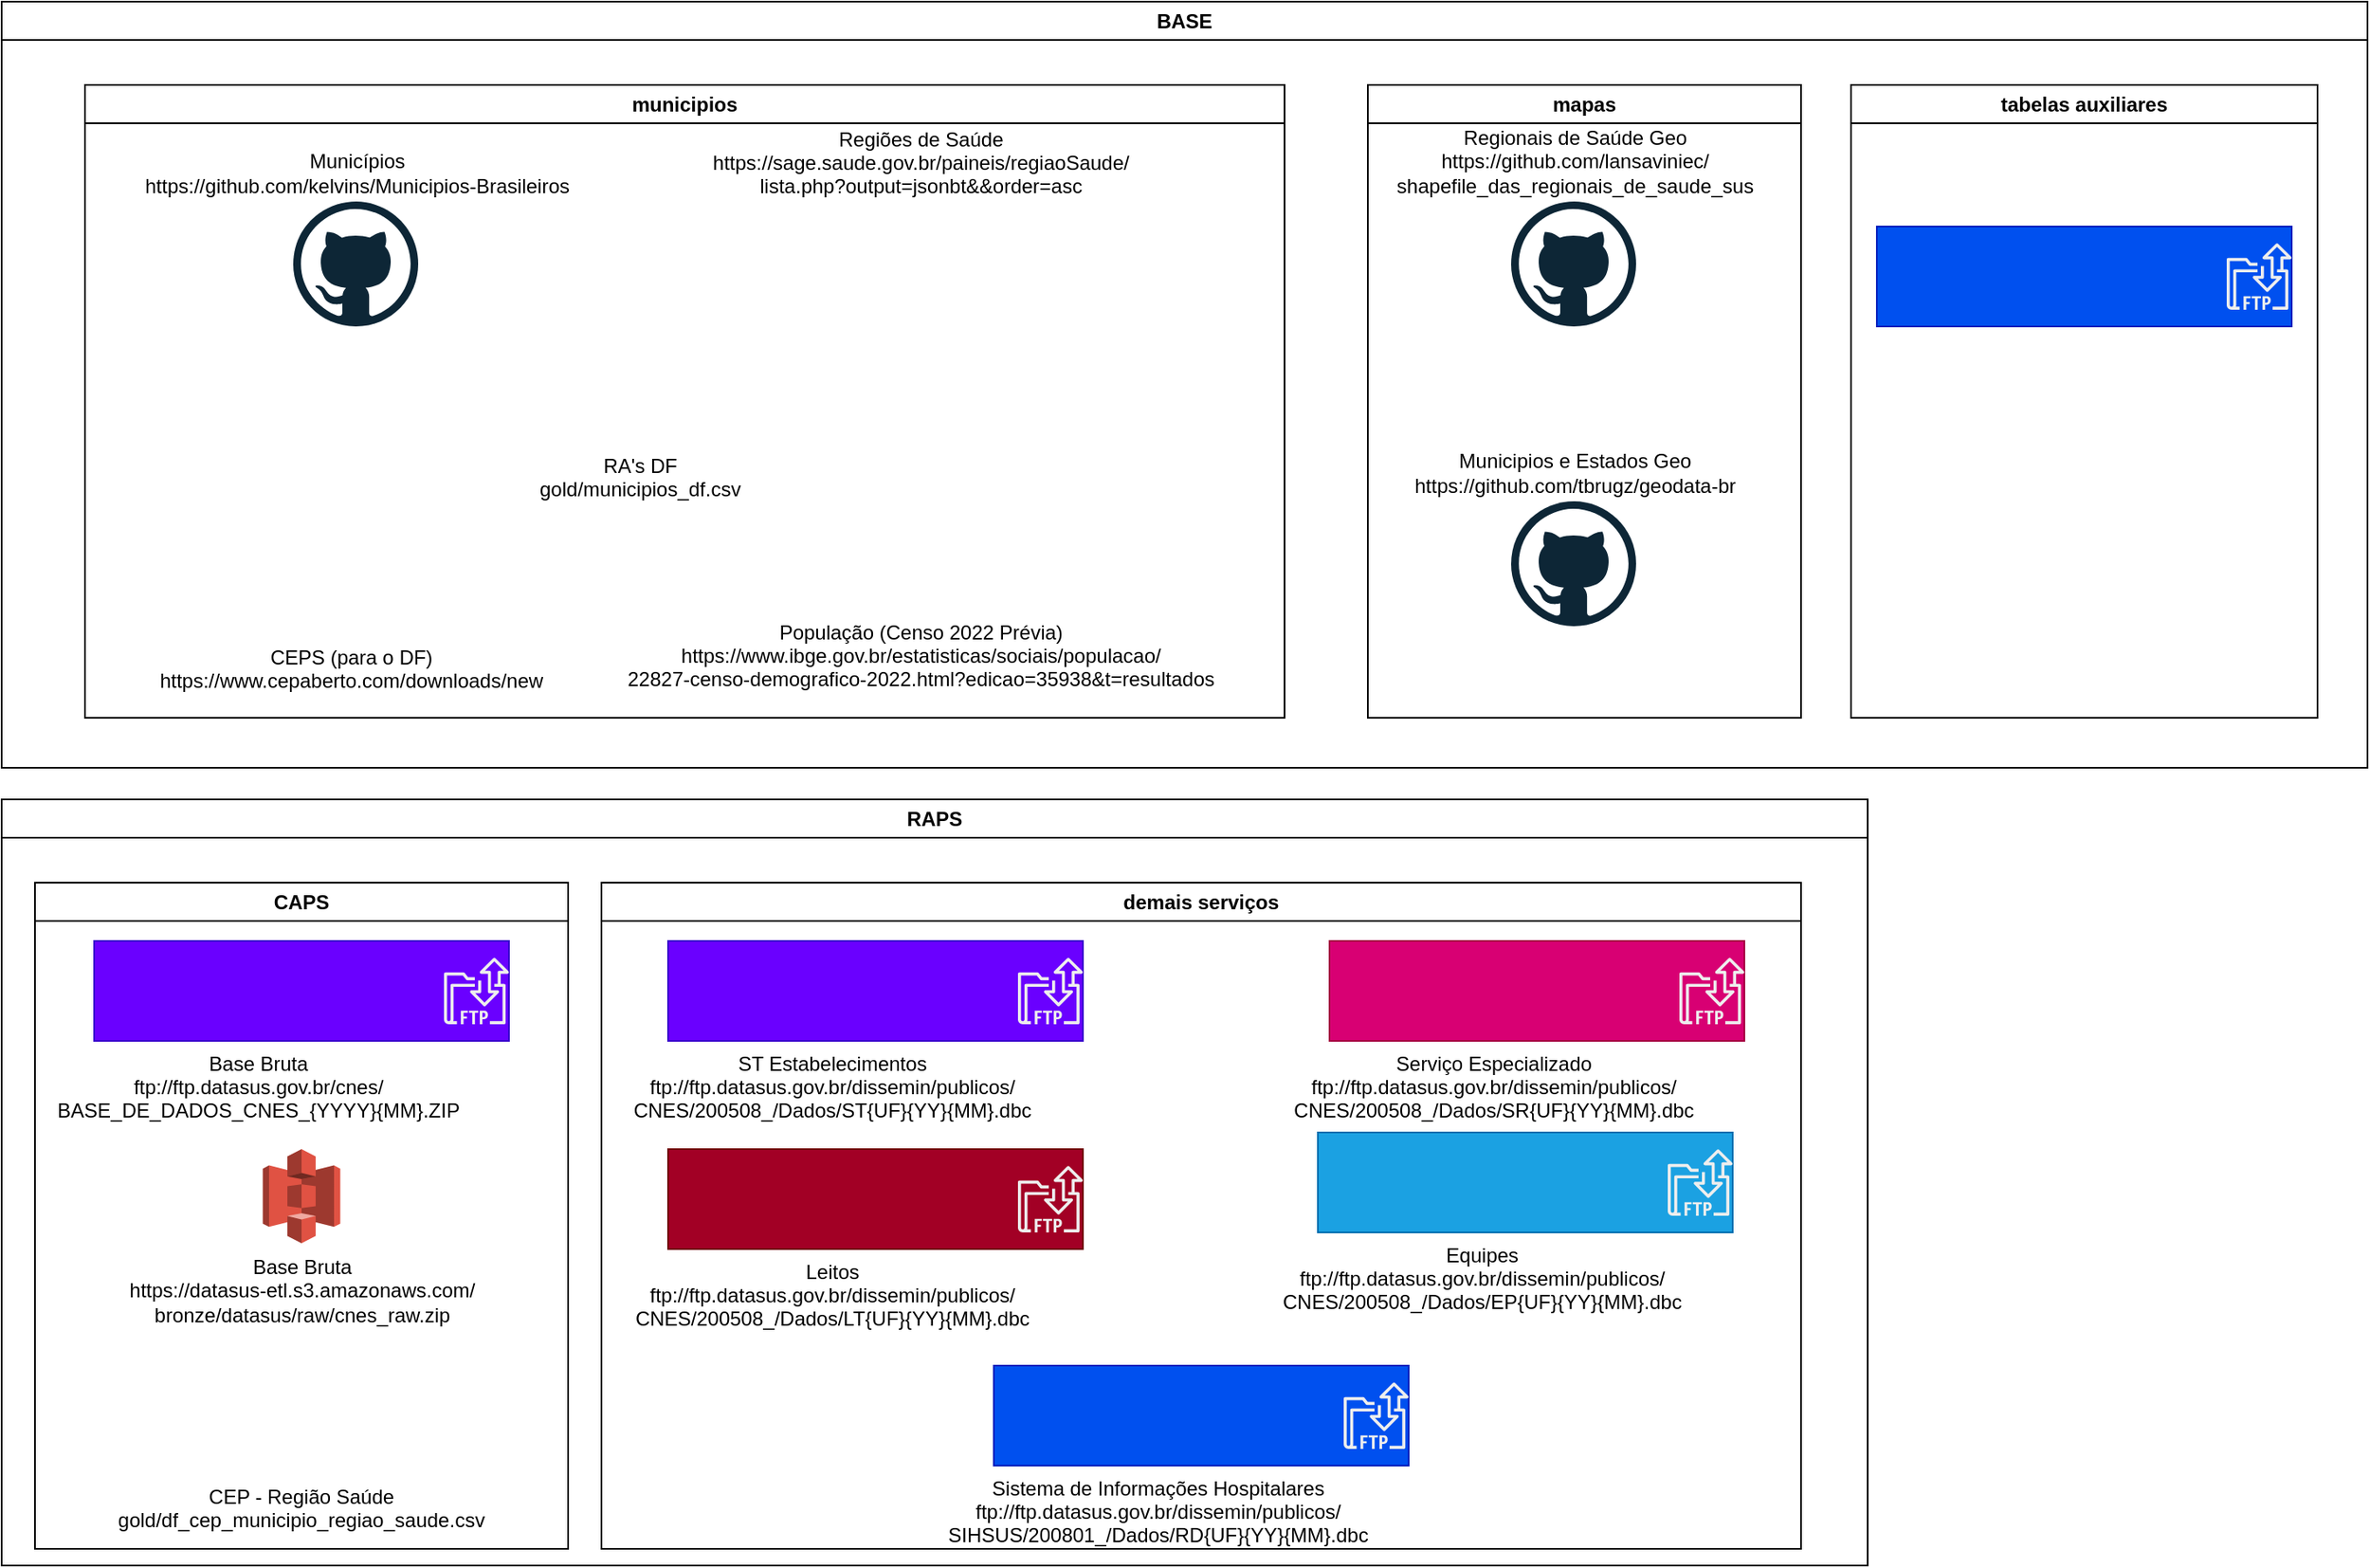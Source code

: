 <mxfile version="20.8.16" type="device" pages="21"><diagram name="geral" id="GHGgJnCYMhzC_athk-pg"><mxGraphModel dx="1434" dy="844" grid="0" gridSize="10" guides="1" tooltips="1" connect="1" arrows="1" fold="1" page="0" pageScale="1" pageWidth="827" pageHeight="1169" math="0" shadow="0"><root><mxCell id="0"/><mxCell id="1" parent="0"/><mxCell id="gpKFAEwUstsoT42gJg2H-13" value="BASE" style="swimlane;whiteSpace=wrap;html=1;startSize=23;" parent="1" vertex="1"><mxGeometry x="30" y="20" width="1420" height="460" as="geometry"/></mxCell><mxCell id="gpKFAEwUstsoT42gJg2H-14" value="municipios" style="swimlane;whiteSpace=wrap;html=1;" parent="gpKFAEwUstsoT42gJg2H-13" vertex="1"><mxGeometry x="50" y="50" width="720" height="380" as="geometry"/></mxCell><UserObject label="Regiões de Saúde&#10;https://sage.saude.gov.br/paineis/regiaoSaude/&#10;lista.php?output=jsonbt&amp;&amp;order=asc" id="gpKFAEwUstsoT42gJg2H-4"><mxCell style="shape=image;verticalLabelPosition=top;labelBackgroundColor=default;verticalAlign=bottom;aspect=fixed;imageAspect=0;image=https://sage.saude.gov.br/img/sage.png;labelPosition=center;align=center;" parent="gpKFAEwUstsoT42gJg2H-14" vertex="1"><mxGeometry x="430" y="70" width="143.75" height="75" as="geometry"/></mxCell></UserObject><mxCell id="gpKFAEwUstsoT42gJg2H-7" value="CEPS (para o DF)&#10;https://www.cepaberto.com/downloads/new" style="shape=image;verticalLabelPosition=bottom;labelBackgroundColor=default;verticalAlign=top;aspect=fixed;imageAspect=0;image=https://raw.githubusercontent.com/guibranco/CEPAberto/main/logo.png;" parent="gpKFAEwUstsoT42gJg2H-14" vertex="1"><mxGeometry x="100" y="210" width="120" height="120" as="geometry"/></mxCell><mxCell id="gpKFAEwUstsoT42gJg2H-9" value="Municípios&lt;br&gt;https://github.com/kelvins/Municipios-Brasileiros" style="dashed=0;outlineConnect=0;html=1;align=center;labelPosition=center;verticalLabelPosition=top;verticalAlign=bottom;shape=mxgraph.weblogos.github" parent="gpKFAEwUstsoT42gJg2H-14" vertex="1"><mxGeometry x="125" y="70" width="75" height="75" as="geometry"/></mxCell><mxCell id="gpKFAEwUstsoT42gJg2H-11" value="População (Censo 2022 Prévia)&#10;https://www.ibge.gov.br/estatisticas/sociais/populacao/&#10;22827-censo-demografico-2022.html?edicao=35938&amp;t=resultados" style="shape=image;verticalLabelPosition=bottom;labelBackgroundColor=default;verticalAlign=top;aspect=fixed;imageAspect=0;image=https://fnp.org.br/media/k2/items/cache/6793dfaeaedce2b3d0e76a48b5f73adc_XL.jpg;" parent="gpKFAEwUstsoT42gJg2H-14" vertex="1"><mxGeometry x="446.56" y="225" width="110.64" height="90" as="geometry"/></mxCell><mxCell id="4XAUryrsCpD4Glhou13Q-1" value="RA's DF&#10;gold/municipios_df.csv" style="shape=image;verticalLabelPosition=bottom;labelBackgroundColor=default;verticalAlign=top;aspect=fixed;imageAspect=0;image=https://sds.unb.br/wp-content/uploads/2023/01/SDS_Marca_Assinatura-1_COR.png;" parent="gpKFAEwUstsoT42gJg2H-14" vertex="1"><mxGeometry x="267" y="130" width="132.73" height="85" as="geometry"/></mxCell><mxCell id="gpKFAEwUstsoT42gJg2H-21" value="mapas" style="swimlane;whiteSpace=wrap;html=1;" parent="gpKFAEwUstsoT42gJg2H-13" vertex="1"><mxGeometry x="820" y="50" width="260" height="380" as="geometry"/></mxCell><mxCell id="gpKFAEwUstsoT42gJg2H-24" value="Regionais de Saúde Geo&lt;br&gt;https://github.com/lansaviniec/&lt;br&gt;shapefile_das_regionais_de_saude_sus" style="dashed=0;outlineConnect=0;html=1;align=center;labelPosition=center;verticalLabelPosition=top;verticalAlign=bottom;shape=mxgraph.weblogos.github" parent="gpKFAEwUstsoT42gJg2H-21" vertex="1"><mxGeometry x="86" y="70" width="75" height="75" as="geometry"/></mxCell><mxCell id="gpKFAEwUstsoT42gJg2H-26" value="Municipios e Estados Geo&lt;br&gt;https://github.com/tbrugz/geodata-br" style="dashed=0;outlineConnect=0;html=1;align=center;labelPosition=center;verticalLabelPosition=top;verticalAlign=bottom;shape=mxgraph.weblogos.github" parent="gpKFAEwUstsoT42gJg2H-21" vertex="1"><mxGeometry x="86" y="250" width="75" height="75" as="geometry"/></mxCell><mxCell id="vTjutFx-WvdOY58bTTKU-1" value="tabelas auxiliares" style="swimlane;whiteSpace=wrap;html=1;" parent="gpKFAEwUstsoT42gJg2H-13" vertex="1"><mxGeometry x="1110" y="50" width="280" height="380" as="geometry"/></mxCell><mxCell id="vTjutFx-WvdOY58bTTKU-4" value="Tabela CID&#10;http://www2.datasus.gov.br/cid10/V2008/&#10;downloads/CID10CSV.zip" style="group;fillColor=#0050ef;strokeColor=#001DBC;fontColor=#ffffff;labelPosition=center;verticalLabelPosition=top;align=center;verticalAlign=bottom;" parent="vTjutFx-WvdOY58bTTKU-1" vertex="1" connectable="0"><mxGeometry x="15.51" y="85" width="248.98" height="60" as="geometry"/></mxCell><mxCell id="vTjutFx-WvdOY58bTTKU-5" value="" style="sketch=0;outlineConnect=0;fillColor=#eeeeee;dashed=0;verticalLabelPosition=bottom;verticalAlign=top;align=center;html=1;fontSize=12;fontStyle=0;aspect=fixed;shape=mxgraph.aws4.transfer_for_ftp_resource;strokeColor=#36393d;" parent="vTjutFx-WvdOY58bTTKU-4" vertex="1"><mxGeometry x="210" y="10" width="38.98" height="40" as="geometry"/></mxCell><mxCell id="vTjutFx-WvdOY58bTTKU-6" value="" style="shape=image;verticalLabelPosition=bottom;labelBackgroundColor=default;verticalAlign=top;aspect=fixed;imageAspect=0;image=https://datasus.saude.gov.br/wp-content/uploads/2019/08/MArca-DATASUS-2-1024x311.png;" parent="vTjutFx-WvdOY58bTTKU-4" vertex="1"><mxGeometry width="197.47" height="60" as="geometry"/></mxCell><mxCell id="gpKFAEwUstsoT42gJg2H-28" value="RAPS" style="swimlane;whiteSpace=wrap;html=1;" parent="1" vertex="1"><mxGeometry x="30" y="499" width="1120" height="460" as="geometry"><mxRectangle x="30" y="500" width="70" height="30" as="alternateBounds"/></mxGeometry></mxCell><mxCell id="gpKFAEwUstsoT42gJg2H-29" value="CAPS" style="swimlane;whiteSpace=wrap;html=1;startSize=23;" parent="gpKFAEwUstsoT42gJg2H-28" vertex="1"><mxGeometry x="20" y="50" width="320" height="400" as="geometry"><mxRectangle x="20" y="50" width="70" height="30" as="alternateBounds"/></mxGeometry></mxCell><mxCell id="4IDbMIX7lPkJe__FWU8Z-1" value="CEP - Região Saúde&#10;gold/df_cep_municipio_regiao_saude.csv" style="shape=image;verticalLabelPosition=bottom;labelBackgroundColor=default;verticalAlign=top;aspect=fixed;imageAspect=0;image=https://sds.unb.br/wp-content/uploads/2023/01/SDS_Marca_Assinatura-1_COR.png;" parent="gpKFAEwUstsoT42gJg2H-29" vertex="1"><mxGeometry x="93.63" y="270" width="132.73" height="85" as="geometry"/></mxCell><mxCell id="gpKFAEwUstsoT42gJg2H-52" value="" style="group;fillColor=#6a00ff;strokeColor=#3700CC;fontColor=#ffffff;" parent="gpKFAEwUstsoT42gJg2H-29" vertex="1" connectable="0"><mxGeometry x="35.51" y="35" width="248.98" height="60" as="geometry"/></mxCell><mxCell id="gpKFAEwUstsoT42gJg2H-37" value="" style="sketch=0;outlineConnect=0;fillColor=#eeeeee;dashed=0;verticalLabelPosition=bottom;verticalAlign=top;align=center;html=1;fontSize=12;fontStyle=0;aspect=fixed;shape=mxgraph.aws4.transfer_for_ftp_resource;strokeColor=#36393d;" parent="gpKFAEwUstsoT42gJg2H-52" vertex="1"><mxGeometry x="210" y="10" width="38.98" height="40" as="geometry"/></mxCell><mxCell id="gpKFAEwUstsoT42gJg2H-38" value="Base Bruta&#10;ftp://ftp.datasus.gov.br/cnes/&#10;BASE_DE_DADOS_CNES_{YYYY}{MM}.ZIP" style="shape=image;verticalLabelPosition=bottom;labelBackgroundColor=default;verticalAlign=top;aspect=fixed;imageAspect=0;image=https://datasus.saude.gov.br/wp-content/uploads/2019/08/MArca-DATASUS-2-1024x311.png;" parent="gpKFAEwUstsoT42gJg2H-52" vertex="1"><mxGeometry width="197.47" height="60" as="geometry"/></mxCell><mxCell id="bMZv5TUmronfDqReQ087-1" value="Base Bruta&lt;br style=&quot;border-color: var(--border-color); padding: 0px; margin: 0px;&quot;&gt;https://datasus-etl.s3.amazonaws.com/&lt;br&gt;bronze/datasus/raw/cnes_raw.zip" style="outlineConnect=0;dashed=0;verticalLabelPosition=bottom;verticalAlign=top;align=center;html=1;shape=mxgraph.aws3.s3;fillColor=#E05243;gradientColor=none;" parent="gpKFAEwUstsoT42gJg2H-29" vertex="1"><mxGeometry x="136.76" y="160" width="46.48" height="56.5" as="geometry"/></mxCell><mxCell id="gpKFAEwUstsoT42gJg2H-46" value="demais serviços" style="swimlane;whiteSpace=wrap;html=1;startSize=23;" parent="gpKFAEwUstsoT42gJg2H-28" vertex="1"><mxGeometry x="360" y="50" width="720" height="400" as="geometry"/></mxCell><mxCell id="gpKFAEwUstsoT42gJg2H-51" value="" style="group;fillColor=#6a00ff;fontColor=#ffffff;strokeColor=#3700CC;" parent="gpKFAEwUstsoT42gJg2H-46" vertex="1" connectable="0"><mxGeometry x="40" y="35" width="248.98" height="60" as="geometry"/></mxCell><mxCell id="gpKFAEwUstsoT42gJg2H-49" value="" style="sketch=0;outlineConnect=0;fillColor=#eeeeee;dashed=0;verticalLabelPosition=bottom;verticalAlign=top;align=center;html=1;fontSize=12;fontStyle=0;aspect=fixed;shape=mxgraph.aws4.transfer_for_ftp_resource;strokeColor=#36393d;" parent="gpKFAEwUstsoT42gJg2H-51" vertex="1"><mxGeometry x="210" y="10" width="38.98" height="40" as="geometry"/></mxCell><mxCell id="gpKFAEwUstsoT42gJg2H-50" value="ST Estabelecimentos&#10;ftp://ftp.datasus.gov.br/dissemin/publicos/&#10;CNES/200508_/Dados/ST{UF}{YY}{MM}.dbc" style="shape=image;verticalLabelPosition=bottom;labelBackgroundColor=default;verticalAlign=top;aspect=fixed;imageAspect=0;image=https://datasus.saude.gov.br/wp-content/uploads/2019/08/MArca-DATASUS-2-1024x311.png;" parent="gpKFAEwUstsoT42gJg2H-51" vertex="1"><mxGeometry width="197.47" height="60" as="geometry"/></mxCell><mxCell id="gpKFAEwUstsoT42gJg2H-54" value="" style="group;fillColor=#a20025;fontColor=#ffffff;strokeColor=#6F0000;" parent="gpKFAEwUstsoT42gJg2H-46" vertex="1" connectable="0"><mxGeometry x="40" y="160" width="248.98" height="60" as="geometry"/></mxCell><mxCell id="gpKFAEwUstsoT42gJg2H-55" value="" style="sketch=0;outlineConnect=0;fillColor=#eeeeee;dashed=0;verticalLabelPosition=bottom;verticalAlign=top;align=center;html=1;fontSize=12;fontStyle=0;aspect=fixed;shape=mxgraph.aws4.transfer_for_ftp_resource;strokeColor=#36393d;" parent="gpKFAEwUstsoT42gJg2H-54" vertex="1"><mxGeometry x="210" y="10" width="38.98" height="40" as="geometry"/></mxCell><mxCell id="gpKFAEwUstsoT42gJg2H-56" value="Leitos&#10;ftp://ftp.datasus.gov.br/dissemin/publicos/&#10;CNES/200508_/Dados/LT{UF}{YY}{MM}.dbc" style="shape=image;verticalLabelPosition=bottom;labelBackgroundColor=default;verticalAlign=top;aspect=fixed;imageAspect=0;image=https://datasus.saude.gov.br/wp-content/uploads/2019/08/MArca-DATASUS-2-1024x311.png;" parent="gpKFAEwUstsoT42gJg2H-54" vertex="1"><mxGeometry width="197.47" height="60" as="geometry"/></mxCell><mxCell id="gpKFAEwUstsoT42gJg2H-57" value="" style="group;fillColor=#d80073;fontColor=#ffffff;strokeColor=#A50040;" parent="gpKFAEwUstsoT42gJg2H-46" vertex="1" connectable="0"><mxGeometry x="437" y="35" width="248.98" height="60" as="geometry"/></mxCell><mxCell id="gpKFAEwUstsoT42gJg2H-58" value="" style="sketch=0;outlineConnect=0;fillColor=#eeeeee;dashed=0;verticalLabelPosition=bottom;verticalAlign=top;align=center;html=1;fontSize=12;fontStyle=0;aspect=fixed;shape=mxgraph.aws4.transfer_for_ftp_resource;strokeColor=#36393d;" parent="gpKFAEwUstsoT42gJg2H-57" vertex="1"><mxGeometry x="210" y="10" width="38.98" height="40" as="geometry"/></mxCell><mxCell id="gpKFAEwUstsoT42gJg2H-59" value="Serviço Especializado&#10;ftp://ftp.datasus.gov.br/dissemin/publicos/&#10;CNES/200508_/Dados/SR{UF}{YY}{MM}.dbc" style="shape=image;verticalLabelPosition=bottom;labelBackgroundColor=default;verticalAlign=top;aspect=fixed;imageAspect=0;image=https://datasus.saude.gov.br/wp-content/uploads/2019/08/MArca-DATASUS-2-1024x311.png;" parent="gpKFAEwUstsoT42gJg2H-57" vertex="1"><mxGeometry width="197.47" height="60" as="geometry"/></mxCell><mxCell id="gpKFAEwUstsoT42gJg2H-60" value="" style="group;fillColor=#1ba1e2;fontColor=#ffffff;strokeColor=#006EAF;" parent="gpKFAEwUstsoT42gJg2H-46" vertex="1" connectable="0"><mxGeometry x="430" y="150" width="248.98" height="60" as="geometry"/></mxCell><mxCell id="gpKFAEwUstsoT42gJg2H-61" value="" style="sketch=0;outlineConnect=0;fillColor=#eeeeee;dashed=0;verticalLabelPosition=bottom;verticalAlign=top;align=center;html=1;fontSize=12;fontStyle=0;aspect=fixed;shape=mxgraph.aws4.transfer_for_ftp_resource;strokeColor=#36393d;" parent="gpKFAEwUstsoT42gJg2H-60" vertex="1"><mxGeometry x="210" y="10" width="38.98" height="40" as="geometry"/></mxCell><mxCell id="gpKFAEwUstsoT42gJg2H-62" value="Equipes&#10;ftp://ftp.datasus.gov.br/dissemin/publicos/&#10;CNES/200508_/Dados/EP{UF}{YY}{MM}.dbc" style="shape=image;verticalLabelPosition=bottom;labelBackgroundColor=default;verticalAlign=top;aspect=fixed;imageAspect=0;image=https://datasus.saude.gov.br/wp-content/uploads/2019/08/MArca-DATASUS-2-1024x311.png;" parent="gpKFAEwUstsoT42gJg2H-60" vertex="1"><mxGeometry width="197.47" height="60" as="geometry"/></mxCell><mxCell id="-MMcTqoA4sI42ZF0sbIr-2" value="" style="group;fillColor=#0050ef;strokeColor=#001DBC;fontColor=#ffffff;" parent="gpKFAEwUstsoT42gJg2H-46" vertex="1" connectable="0"><mxGeometry x="235.51" y="290" width="248.98" height="60" as="geometry"/></mxCell><mxCell id="-MMcTqoA4sI42ZF0sbIr-3" value="" style="sketch=0;outlineConnect=0;fillColor=#eeeeee;dashed=0;verticalLabelPosition=bottom;verticalAlign=top;align=center;html=1;fontSize=12;fontStyle=0;aspect=fixed;shape=mxgraph.aws4.transfer_for_ftp_resource;strokeColor=#36393d;" parent="-MMcTqoA4sI42ZF0sbIr-2" vertex="1"><mxGeometry x="210" y="10" width="38.98" height="40" as="geometry"/></mxCell><mxCell id="-MMcTqoA4sI42ZF0sbIr-4" value="Sistema de Informações Hospitalares&#10;ftp://ftp.datasus.gov.br/dissemin/publicos/&#10;SIHSUS/200801_/Dados/RD{UF}{YY}{MM}.dbc" style="shape=image;verticalLabelPosition=bottom;labelBackgroundColor=default;verticalAlign=top;aspect=fixed;imageAspect=0;image=https://datasus.saude.gov.br/wp-content/uploads/2019/08/MArca-DATASUS-2-1024x311.png;" parent="-MMcTqoA4sI42ZF0sbIr-2" vertex="1"><mxGeometry width="197.47" height="60" as="geometry"/></mxCell></root></mxGraphModel></diagram><diagram id="KyMPwzlgTxoE_5UXXfNr" name="tecnologias"><mxGraphModel dx="2074" dy="844" grid="0" gridSize="10" guides="1" tooltips="1" connect="1" arrows="1" fold="1" page="1" pageScale="1" pageWidth="827" pageHeight="1169" math="0" shadow="0"><root><mxCell id="0"/><mxCell id="1" parent="0"/><mxCell id="dGv60RH8um2RDdxP2-6T-1" value="" style="shape=image;verticalLabelPosition=bottom;labelBackgroundColor=default;verticalAlign=top;aspect=fixed;imageAspect=0;image=https://upload.wikimedia.org/wikipedia/commons/thumb/c/c3/Python-logo-notext.svg/1869px-Python-logo-notext.svg.png;" vertex="1" parent="1"><mxGeometry x="60" y="80" width="137.02" height="150" as="geometry"/></mxCell><mxCell id="dGv60RH8um2RDdxP2-6T-3" value="" style="shape=image;verticalLabelPosition=bottom;labelBackgroundColor=default;verticalAlign=top;aspect=fixed;imageAspect=0;image=https://www.r-project.org/logo/Rlogo.svg;" vertex="1" parent="1"><mxGeometry x="260" y="85.96" width="160.05" height="124.04" as="geometry"/></mxCell><mxCell id="dGv60RH8um2RDdxP2-6T-7" value="" style="shape=image;verticalLabelPosition=bottom;labelBackgroundColor=default;verticalAlign=top;aspect=fixed;imageAspect=0;image=https://cdn.invicti.com/statics/img/drive/h2jfrvzrbyh1yff2n3wfu2hkqqps6x_uvqo.png;" vertex="1" parent="1"><mxGeometry x="491" y="272" width="215.04" height="110" as="geometry"/></mxCell><mxCell id="dGv60RH8um2RDdxP2-6T-8" value="" style="shape=image;verticalLabelPosition=bottom;labelBackgroundColor=default;verticalAlign=top;aspect=fixed;imageAspect=0;image=https://itrak365.com/wp-content/uploads/power-bi-icon-7.png;" vertex="1" parent="1"><mxGeometry x="20" y="308" width="192.17" height="51" as="geometry"/></mxCell><mxCell id="dGv60RH8um2RDdxP2-6T-9" value="" style="shape=image;verticalLabelPosition=bottom;labelBackgroundColor=default;verticalAlign=top;aspect=fixed;imageAspect=0;image=https://www.docker.com/wp-content/uploads/2022/03/vertical-logo-monochromatic.png;" vertex="1" parent="1"><mxGeometry x="516" y="93" width="150" height="128.37" as="geometry"/></mxCell><mxCell id="dGv60RH8um2RDdxP2-6T-10" value="" style="shape=image;verticalLabelPosition=bottom;labelBackgroundColor=default;verticalAlign=top;aspect=fixed;imageAspect=0;image=https://1000logos.net/wp-content/uploads/2021/05/GitHub-logo.png;" vertex="1" parent="1"><mxGeometry x="254" y="274" width="195.22" height="110" as="geometry"/></mxCell></root></mxGraphModel></diagram><diagram id="uq70fOKsB-7Q2WXyG-oj" name="sds"><mxGraphModel dx="2074" dy="844" grid="1" gridSize="10" guides="1" tooltips="1" connect="1" arrows="1" fold="1" page="1" pageScale="1" pageWidth="827" pageHeight="1169" math="0" shadow="0"><root><mxCell id="0"/><mxCell id="1" parent="0"/><mxCell id="bkBje3FZRDPftVqlY9lg-1" value="&lt;br&gt;&lt;table cellspacing=&quot;0&quot; border=&quot;0&quot;&gt;&#9;&lt;colgroup width=&quot;524&quot;&gt;&lt;/colgroup&gt;&#9;&lt;colgroup width=&quot;437&quot;&gt;&lt;/colgroup&gt;&#9;&lt;tbody&gt;&lt;tr&gt;&#9;&#9;&lt;td height=&quot;17&quot; align=&quot;left&quot;&gt;&lt;b&gt;&lt;font face=&quot;Liberation Serif&quot;&gt;TIPO&lt;/font&gt;&lt;/b&gt;&lt;/td&gt;&#9;&#9;&lt;td align=&quot;left&quot;&gt;&lt;b&gt;&lt;font face=&quot;Liberation Serif&quot;&gt;Descrição&lt;/font&gt;&lt;/b&gt;&lt;/td&gt;&#9;&lt;/tr&gt;&#9;&lt;tr&gt;&#9;&#9;&lt;td height=&quot;17&quot; align=&quot;left&quot;&gt;&lt;font face=&quot;Liberation Serif&quot;&gt;CAPS AD IV&lt;/font&gt;&lt;/td&gt;&#9;&#9;&lt;td align=&quot;left&quot;&gt;&lt;font face=&quot;Liberation Serif&quot;&gt;CAPS AD IV&lt;/font&gt;&lt;/td&gt;&#9;&lt;/tr&gt;&#9;&lt;tr&gt;&#9;&#9;&lt;td height=&quot;17&quot; align=&quot;left&quot;&gt;&lt;font face=&quot;Liberation Serif&quot;&gt;CAPS AD&lt;/font&gt;&lt;/td&gt;&#9;&#9;&lt;td align=&quot;left&quot;&gt;&lt;font face=&quot;Liberation Serif&quot;&gt;CAPS AD&lt;/font&gt;&lt;/td&gt;&#9;&lt;/tr&gt;&#9;&lt;tr&gt;&#9;&#9;&lt;td height=&quot;17&quot; align=&quot;left&quot;&gt;&lt;font face=&quot;Liberation Serif&quot;&gt;CAPS ALCOOL E DROGAS III - MUNICIPAL&lt;/font&gt;&lt;/td&gt;&#9;&#9;&lt;td align=&quot;left&quot;&gt;&lt;font face=&quot;Liberation Serif&quot;&gt;CAPS ALCOOL E DROGAS III - MUNICIPAL&lt;/font&gt;&lt;/td&gt;&#9;&lt;/tr&gt;&#9;&lt;tr&gt;&#9;&#9;&lt;td height=&quot;17&quot; align=&quot;left&quot;&gt;&lt;font face=&quot;Liberation Serif&quot;&gt;CAPS ALCOOL E DROGAS III - REGIONAL&lt;/font&gt;&lt;/td&gt;&#9;&#9;&lt;td align=&quot;left&quot;&gt;&lt;font face=&quot;Liberation Serif&quot;&gt;CAPS ALCOOL E DROGAS III - REGIONAL&lt;/font&gt;&lt;/td&gt;&#9;&lt;/tr&gt;&#9;&lt;tr&gt;&#9;&#9;&lt;td height=&quot;17&quot; align=&quot;left&quot;&gt;&lt;font face=&quot;Liberation Serif&quot;&gt;CAPS I&lt;/font&gt;&lt;/td&gt;&#9;&#9;&lt;td align=&quot;left&quot;&gt;&lt;font face=&quot;Liberation Serif&quot;&gt;CAPS I&lt;/font&gt;&lt;/td&gt;&#9;&lt;/tr&gt;&#9;&lt;tr&gt;&#9;&#9;&lt;td height=&quot;17&quot; align=&quot;left&quot;&gt;&lt;font face=&quot;Liberation Serif&quot;&gt;CAPS II&lt;/font&gt;&lt;/td&gt;&#9;&#9;&lt;td align=&quot;left&quot;&gt;&lt;font face=&quot;Liberation Serif&quot;&gt;CAPS II&lt;/font&gt;&lt;/td&gt;&#9;&lt;/tr&gt;&#9;&lt;tr&gt;&#9;&#9;&lt;td height=&quot;17&quot; align=&quot;left&quot;&gt;&lt;font face=&quot;Liberation Serif&quot;&gt;CAPS III&lt;/font&gt;&lt;/td&gt;&#9;&#9;&lt;td align=&quot;left&quot;&gt;&lt;font face=&quot;Liberation Serif&quot;&gt;CAPS III&lt;/font&gt;&lt;/td&gt;&#9;&lt;/tr&gt;&#9;&lt;tr&gt;&#9;&#9;&lt;td height=&quot;17&quot; align=&quot;left&quot;&gt;&lt;font face=&quot;Liberation Serif&quot;&gt;CAPS IJ&lt;/font&gt;&lt;/td&gt;&#9;&#9;&lt;td align=&quot;left&quot;&gt;&lt;font face=&quot;Liberation Serif&quot;&gt;CAPS IJ&lt;/font&gt;&lt;/td&gt;&#9;&lt;/tr&gt;&lt;/tbody&gt;&lt;/table&gt;" style="text;whiteSpace=wrap;html=1;" parent="1" vertex="1"><mxGeometry x="120" y="20" width="560" height="210" as="geometry"/></mxCell><mxCell id="bkBje3FZRDPftVqlY9lg-2" value="&lt;br&gt;&lt;table border=&quot;0&quot; cellspacing=&quot;0&quot;&gt;&#9;&lt;colgroup width=&quot;40&quot;&gt;&lt;/colgroup&gt;&#9;&lt;tbody&gt;&lt;tr&gt;&#9;&#9;&lt;td style=&quot;text-align: center;&quot; height=&quot;17&quot;&gt;&lt;b&gt;&lt;font face=&quot;Liberation Serif&quot;&gt;ANO&lt;/font&gt;&lt;/b&gt;&lt;/td&gt;&#9;&lt;/tr&gt;&#9;&lt;tr&gt;&#9;&#9;&lt;td style=&quot;text-align: center;&quot; height=&quot;17&quot;&gt;&lt;font face=&quot;Liberation Serif&quot;&gt;2018&lt;/font&gt;&lt;/td&gt;&#9;&lt;/tr&gt;&#9;&lt;tr&gt;&#9;&#9;&lt;td style=&quot;text-align: center;&quot; height=&quot;17&quot;&gt;&lt;font face=&quot;Liberation Serif&quot;&gt;2019&lt;/font&gt;&lt;/td&gt;&#9;&lt;/tr&gt;&#9;&lt;tr&gt;&#9;&#9;&lt;td style=&quot;text-align: center;&quot; height=&quot;17&quot;&gt;&lt;font face=&quot;Liberation Serif&quot;&gt;2020&lt;/font&gt;&lt;/td&gt;&#9;&lt;/tr&gt;&#9;&lt;tr&gt;&#9;&#9;&lt;td style=&quot;text-align: center;&quot; height=&quot;17&quot;&gt;&lt;font face=&quot;Liberation Serif&quot;&gt;2021&lt;/font&gt;&lt;/td&gt;&#9;&lt;/tr&gt;&#9;&lt;tr&gt;&#9;&#9;&lt;td style=&quot;text-align: center;&quot; height=&quot;17&quot;&gt;&lt;font face=&quot;Liberation Serif&quot;&gt;2022&lt;/font&gt;&lt;/td&gt;&#9;&lt;/tr&gt;&lt;/tbody&gt;&lt;/table&gt;" style="text;whiteSpace=wrap;html=1;" parent="1" vertex="1"><mxGeometry x="120" y="250" width="70" height="140" as="geometry"/></mxCell><mxCell id="dk4RlC-PMKfzTtThe8VG-3" value="&lt;div class=&quot;row&quot;&gt;&lt;div class=&quot;col-md-12&quot;&gt;&lt;div class=&quot;panel panel-success&quot;&gt;&lt;div class=&quot;panel-heading&quot;&gt;&lt;h3 class=&quot;panel-title&quot;&gt;&lt;br&gt;&lt;/h3&gt;&lt;/div&gt;&lt;table border=&quot;1&quot; class=&quot;table table-striped table-bordered table-hover table-condensed&quot;&gt;&lt;thead&gt;&lt;tr&gt;&lt;th title=&quot;Field #1&quot;&gt;MUNICIPIO_CODIGO&lt;/th&gt;&lt;th title=&quot;Field #2&quot;&gt;MUNICIPIO_NOME&lt;/th&gt;&lt;th title=&quot;Field #3&quot;&gt;latitude&lt;/th&gt;&lt;th title=&quot;Field #4&quot;&gt;longitude&lt;/th&gt;&lt;th title=&quot;Field #5&quot;&gt;capital&lt;/th&gt;&lt;th title=&quot;Field #6&quot;&gt;ESTADO_CODIGO&lt;/th&gt;&lt;th title=&quot;Field #7&quot;&gt;siafi_id&lt;/th&gt;&lt;th title=&quot;Field #8&quot;&gt;ddd&lt;/th&gt;&lt;th title=&quot;Field #9&quot;&gt;fuso_horario&lt;/th&gt;&lt;th title=&quot;Field #10&quot;&gt;ESTADO_SIGLA&lt;/th&gt;&lt;th title=&quot;Field #11&quot;&gt;REGIAO_SAUDE_CODIGO&lt;/th&gt;&lt;th title=&quot;Field #12&quot;&gt;REGIAO_SAUDE_NOME&lt;/th&gt;&lt;th title=&quot;Field #13&quot;&gt;ESTADO_NOME&lt;/th&gt;&lt;th title=&quot;Field #14&quot;&gt;MUNICIPIO_POPULACAO&lt;/th&gt;&lt;/tr&gt;&lt;/thead&gt;&lt;tbody&gt;&lt;tr&gt;&lt;td align=&quot;right&quot;&gt;530011&lt;/td&gt;&lt;td&gt;Plano Piloto&lt;/td&gt;&lt;td align=&quot;right&quot;&gt;-1&lt;/td&gt;&lt;td align=&quot;right&quot;&gt;-1&lt;/td&gt;&lt;td&gt;0&lt;/td&gt;&lt;td align=&quot;right&quot;&gt;53&lt;/td&gt;&lt;td align=&quot;right&quot;&gt;-1&lt;/td&gt;&lt;td align=&quot;right&quot;&gt;-1&lt;/td&gt;&lt;td&gt;America/Sao_Paulo&lt;/td&gt;&lt;td&gt;DF&lt;/td&gt;&lt;td align=&quot;right&quot;&gt;53002&lt;/td&gt;&lt;td&gt;CENTRAL&lt;/td&gt;&lt;td&gt;Distrito Federal&lt;/td&gt;&lt;td align=&quot;right&quot;&gt;217073&lt;/td&gt;&lt;/tr&gt;&lt;tr&gt;&lt;td align=&quot;right&quot;&gt;530012&lt;/td&gt;&lt;td&gt;Gama&lt;/td&gt;&lt;td align=&quot;right&quot;&gt;-1&lt;/td&gt;&lt;td align=&quot;right&quot;&gt;-1&lt;/td&gt;&lt;td&gt;0&lt;/td&gt;&lt;td align=&quot;right&quot;&gt;53&lt;/td&gt;&lt;td align=&quot;right&quot;&gt;-1&lt;/td&gt;&lt;td align=&quot;right&quot;&gt;-1&lt;/td&gt;&lt;td&gt;America/Sao_Paulo&lt;/td&gt;&lt;td&gt;DF&lt;/td&gt;&lt;td align=&quot;right&quot;&gt;53005&lt;/td&gt;&lt;td&gt;SUL&lt;/td&gt;&lt;td&gt;Distrito Federal&lt;/td&gt;&lt;td align=&quot;right&quot;&gt;132404&lt;/td&gt;&lt;/tr&gt;&lt;tr&gt;&lt;td align=&quot;right&quot;&gt;530013&lt;/td&gt;&lt;td&gt;Taguatinga&lt;/td&gt;&lt;td align=&quot;right&quot;&gt;-1&lt;/td&gt;&lt;td align=&quot;right&quot;&gt;-1&lt;/td&gt;&lt;td&gt;0&lt;/td&gt;&lt;td align=&quot;right&quot;&gt;53&lt;/td&gt;&lt;td align=&quot;right&quot;&gt;-1&lt;/td&gt;&lt;td align=&quot;right&quot;&gt;-1&lt;/td&gt;&lt;td&gt;America/Sao_Paulo&lt;/td&gt;&lt;td&gt;DF&lt;/td&gt;&lt;td align=&quot;right&quot;&gt;53008&lt;/td&gt;&lt;td&gt;SUDOESTE&lt;/td&gt;&lt;td&gt;Distrito Federal&lt;/td&gt;&lt;td align=&quot;right&quot;&gt;210142&lt;/td&gt;&lt;/tr&gt;&lt;tr&gt;&lt;td align=&quot;right&quot;&gt;530014&lt;/td&gt;&lt;td&gt;Brazlandia&lt;/td&gt;&lt;td align=&quot;right&quot;&gt;-1&lt;/td&gt;&lt;td align=&quot;right&quot;&gt;-1&lt;/td&gt;&lt;td&gt;0&lt;/td&gt;&lt;td align=&quot;right&quot;&gt;53&lt;/td&gt;&lt;td align=&quot;right&quot;&gt;-1&lt;/td&gt;&lt;td align=&quot;right&quot;&gt;-1&lt;/td&gt;&lt;td&gt;America/Sao_Paulo&lt;/td&gt;&lt;td&gt;DF&lt;/td&gt;&lt;td align=&quot;right&quot;&gt;53007&lt;/td&gt;&lt;td&gt;OESTE&lt;/td&gt;&lt;td&gt;Distrito Federal&lt;/td&gt;&lt;td align=&quot;right&quot;&gt;53534&lt;/td&gt;&lt;/tr&gt;&lt;tr&gt;&lt;td align=&quot;right&quot;&gt;530015&lt;/td&gt;&lt;td&gt;Sobradinho&lt;/td&gt;&lt;td align=&quot;right&quot;&gt;-1&lt;/td&gt;&lt;td align=&quot;right&quot;&gt;-1&lt;/td&gt;&lt;td&gt;0&lt;/td&gt;&lt;td align=&quot;right&quot;&gt;53&lt;/td&gt;&lt;td align=&quot;right&quot;&gt;-1&lt;/td&gt;&lt;td align=&quot;right&quot;&gt;-1&lt;/td&gt;&lt;td&gt;America/Sao_Paulo&lt;/td&gt;&lt;td&gt;DF&lt;/td&gt;&lt;td align=&quot;right&quot;&gt;53004&lt;/td&gt;&lt;td&gt;NORTE&lt;/td&gt;&lt;td&gt;Distrito Federal&lt;/td&gt;&lt;td align=&quot;right&quot;&gt;69363&lt;/td&gt;&lt;/tr&gt;&lt;tr&gt;&lt;td align=&quot;right&quot;&gt;530016&lt;/td&gt;&lt;td&gt;Planaltina&lt;/td&gt;&lt;td align=&quot;right&quot;&gt;-1&lt;/td&gt;&lt;td align=&quot;right&quot;&gt;-1&lt;/td&gt;&lt;td&gt;0&lt;/td&gt;&lt;td align=&quot;right&quot;&gt;53&lt;/td&gt;&lt;td align=&quot;right&quot;&gt;-1&lt;/td&gt;&lt;td align=&quot;right&quot;&gt;-1&lt;/td&gt;&lt;td&gt;America/Sao_Paulo&lt;/td&gt;&lt;td&gt;DF&lt;/td&gt;&lt;td align=&quot;right&quot;&gt;53004&lt;/td&gt;&lt;td&gt;NORTE&lt;/td&gt;&lt;td&gt;Distrito Federal&lt;/td&gt;&lt;td align=&quot;right&quot;&gt;130204&lt;/td&gt;&lt;/tr&gt;&lt;tr&gt;&lt;td align=&quot;right&quot;&gt;530017&lt;/td&gt;&lt;td&gt;Paranoa&lt;/td&gt;&lt;td align=&quot;right&quot;&gt;-1&lt;/td&gt;&lt;td align=&quot;right&quot;&gt;-1&lt;/td&gt;&lt;td&gt;0&lt;/td&gt;&lt;td align=&quot;right&quot;&gt;53&lt;/td&gt;&lt;td align=&quot;right&quot;&gt;-1&lt;/td&gt;&lt;td align=&quot;right&quot;&gt;-1&lt;/td&gt;&lt;td&gt;America/Sao_Paulo&lt;/td&gt;&lt;td&gt;DF&lt;/td&gt;&lt;td align=&quot;right&quot;&gt;53006&lt;/td&gt;&lt;td&gt;LESTE&lt;/td&gt;&lt;td&gt;Distrito Federal&lt;/td&gt;&lt;td align=&quot;right&quot;&gt;65519&lt;/td&gt;&lt;/tr&gt;&lt;tr&gt;&lt;td align=&quot;right&quot;&gt;530018&lt;/td&gt;&lt;td&gt;Nucleo Bandeirante&lt;/td&gt;&lt;td align=&quot;right&quot;&gt;-1&lt;/td&gt;&lt;td align=&quot;right&quot;&gt;-1&lt;/td&gt;&lt;td&gt;0&lt;/td&gt;&lt;td align=&quot;right&quot;&gt;53&lt;/td&gt;&lt;td align=&quot;right&quot;&gt;-1&lt;/td&gt;&lt;td align=&quot;right&quot;&gt;-1&lt;/td&gt;&lt;td&gt;America/Sao_Paulo&lt;/td&gt;&lt;td&gt;DF&lt;/td&gt;&lt;td align=&quot;right&quot;&gt;53003&lt;/td&gt;&lt;td&gt;CENTRO-SUL&lt;/td&gt;&lt;td&gt;Distrito Federal&lt;/td&gt;&lt;td align=&quot;right&quot;&gt;24786&lt;/td&gt;&lt;/tr&gt;&lt;tr&gt;&lt;td align=&quot;right&quot;&gt;530019&lt;/td&gt;&lt;td&gt;Ceilandia&lt;/td&gt;&lt;td align=&quot;right&quot;&gt;-1&lt;/td&gt;&lt;td align=&quot;right&quot;&gt;-1&lt;/td&gt;&lt;td&gt;0&lt;/td&gt;&lt;td align=&quot;right&quot;&gt;53&lt;/td&gt;&lt;td align=&quot;right&quot;&gt;-1&lt;/td&gt;&lt;td align=&quot;right&quot;&gt;-1&lt;/td&gt;&lt;td&gt;America/Sao_Paulo&lt;/td&gt;&lt;td&gt;DF&lt;/td&gt;&lt;td align=&quot;right&quot;&gt;53007&lt;/td&gt;&lt;td&gt;OESTE&lt;/td&gt;&lt;td&gt;Distrito Federal&lt;/td&gt;&lt;td align=&quot;right&quot;&gt;349955&lt;/td&gt;&lt;/tr&gt;&lt;tr&gt;&lt;td align=&quot;right&quot;&gt;530020&lt;/td&gt;&lt;td&gt;Guara&lt;/td&gt;&lt;td align=&quot;right&quot;&gt;-1&lt;/td&gt;&lt;td align=&quot;right&quot;&gt;-1&lt;/td&gt;&lt;td&gt;0&lt;/td&gt;&lt;td align=&quot;right&quot;&gt;53&lt;/td&gt;&lt;td align=&quot;right&quot;&gt;-1&lt;/td&gt;&lt;td align=&quot;right&quot;&gt;-1&lt;/td&gt;&lt;td&gt;America/Sao_Paulo&lt;/td&gt;&lt;td&gt;DF&lt;/td&gt;&lt;td align=&quot;right&quot;&gt;53003&lt;/td&gt;&lt;td&gt;CENTRO-SUL&lt;/td&gt;&lt;td&gt;Distrito Federal&lt;/td&gt;&lt;td align=&quot;right&quot;&gt;133748&lt;/td&gt;&lt;/tr&gt;&lt;tr&gt;&lt;td align=&quot;right&quot;&gt;530021&lt;/td&gt;&lt;td&gt;Cruzeiro&lt;/td&gt;&lt;td align=&quot;right&quot;&gt;-1&lt;/td&gt;&lt;td align=&quot;right&quot;&gt;-1&lt;/td&gt;&lt;td&gt;0&lt;/td&gt;&lt;td align=&quot;right&quot;&gt;53&lt;/td&gt;&lt;td align=&quot;right&quot;&gt;-1&lt;/td&gt;&lt;td align=&quot;right&quot;&gt;-1&lt;/td&gt;&lt;td&gt;America/Sao_Paulo&lt;/td&gt;&lt;td&gt;DF&lt;/td&gt;&lt;td align=&quot;right&quot;&gt;53002&lt;/td&gt;&lt;td&gt;CENTRAL&lt;/td&gt;&lt;td&gt;Distrito Federal&lt;/td&gt;&lt;td align=&quot;right&quot;&gt;31079&lt;/td&gt;&lt;/tr&gt;&lt;tr&gt;&lt;td align=&quot;right&quot;&gt;530022&lt;/td&gt;&lt;td&gt;Samambaia&lt;/td&gt;&lt;td align=&quot;right&quot;&gt;-1&lt;/td&gt;&lt;td align=&quot;right&quot;&gt;-1&lt;/td&gt;&lt;td&gt;0&lt;/td&gt;&lt;td align=&quot;right&quot;&gt;53&lt;/td&gt;&lt;td align=&quot;right&quot;&gt;-1&lt;/td&gt;&lt;td align=&quot;right&quot;&gt;-1&lt;/td&gt;&lt;td&gt;America/Sao_Paulo&lt;/td&gt;&lt;td&gt;DF&lt;/td&gt;&lt;td align=&quot;right&quot;&gt;53008&lt;/td&gt;&lt;td&gt;SUDOESTE&lt;/td&gt;&lt;td&gt;Distrito Federal&lt;/td&gt;&lt;td align=&quot;right&quot;&gt;231942&lt;/td&gt;&lt;/tr&gt;&lt;tr&gt;&lt;td align=&quot;right&quot;&gt;530023&lt;/td&gt;&lt;td&gt;Santa Maria&lt;/td&gt;&lt;td align=&quot;right&quot;&gt;-1&lt;/td&gt;&lt;td align=&quot;right&quot;&gt;-1&lt;/td&gt;&lt;td&gt;0&lt;/td&gt;&lt;td align=&quot;right&quot;&gt;53&lt;/td&gt;&lt;td align=&quot;right&quot;&gt;-1&lt;/td&gt;&lt;td align=&quot;right&quot;&gt;-1&lt;/td&gt;&lt;td&gt;America/Sao_Paulo&lt;/td&gt;&lt;td&gt;DF&lt;/td&gt;&lt;td align=&quot;right&quot;&gt;53005&lt;/td&gt;&lt;td&gt;SUL&lt;/td&gt;&lt;td&gt;Distrito Federal&lt;/td&gt;&lt;td align=&quot;right&quot;&gt;126262&lt;/td&gt;&lt;/tr&gt;&lt;tr&gt;&lt;td align=&quot;right&quot;&gt;530024&lt;/td&gt;&lt;td&gt;Sao Sebastiao&lt;/td&gt;&lt;td align=&quot;right&quot;&gt;-1&lt;/td&gt;&lt;td align=&quot;right&quot;&gt;-1&lt;/td&gt;&lt;td&gt;0&lt;/td&gt;&lt;td align=&quot;right&quot;&gt;53&lt;/td&gt;&lt;td align=&quot;right&quot;&gt;-1&lt;/td&gt;&lt;td align=&quot;right&quot;&gt;-1&lt;/td&gt;&lt;td&gt;America/Sao_Paulo&lt;/td&gt;&lt;td&gt;DF&lt;/td&gt;&lt;td align=&quot;right&quot;&gt;53006&lt;/td&gt;&lt;td&gt;LESTE&lt;/td&gt;&lt;td&gt;Distrito Federal&lt;/td&gt;&lt;td align=&quot;right&quot;&gt;92750&lt;/td&gt;&lt;/tr&gt;&lt;tr&gt;&lt;td align=&quot;right&quot;&gt;530025&lt;/td&gt;&lt;td&gt;Recanto das Emas&lt;/td&gt;&lt;td align=&quot;right&quot;&gt;-1&lt;/td&gt;&lt;td align=&quot;right&quot;&gt;-1&lt;/td&gt;&lt;td&gt;0&lt;/td&gt;&lt;td align=&quot;right&quot;&gt;53&lt;/td&gt;&lt;td align=&quot;right&quot;&gt;-1&lt;/td&gt;&lt;td align=&quot;right&quot;&gt;-1&lt;/td&gt;&lt;td&gt;America/Sao_Paulo&lt;/td&gt;&lt;td&gt;DF&lt;/td&gt;&lt;td align=&quot;right&quot;&gt;53008&lt;/td&gt;&lt;td&gt;SUDOESTE&lt;/td&gt;&lt;td&gt;Distrito Federal&lt;/td&gt;&lt;td align=&quot;right&quot;&gt;101058&lt;/td&gt;&lt;/tr&gt;&lt;tr&gt;&lt;td align=&quot;right&quot;&gt;530026&lt;/td&gt;&lt;td&gt;Lago Sul&lt;/td&gt;&lt;td align=&quot;right&quot;&gt;-1&lt;/td&gt;&lt;td align=&quot;right&quot;&gt;-1&lt;/td&gt;&lt;td&gt;0&lt;/td&gt;&lt;td align=&quot;right&quot;&gt;53&lt;/td&gt;&lt;td align=&quot;right&quot;&gt;-1&lt;/td&gt;&lt;td align=&quot;right&quot;&gt;-1&lt;/td&gt;&lt;td&gt;America/Sao_Paulo&lt;/td&gt;&lt;td&gt;DF&lt;/td&gt;&lt;td align=&quot;right&quot;&gt;53002&lt;/td&gt;&lt;td&gt;CENTRAL&lt;/td&gt;&lt;td&gt;Distrito Federal&lt;/td&gt;&lt;td align=&quot;right&quot;&gt;29662&lt;/td&gt;&lt;/tr&gt;&lt;tr&gt;&lt;td align=&quot;right&quot;&gt;530027&lt;/td&gt;&lt;td&gt;Riacho Fundo&lt;/td&gt;&lt;td align=&quot;right&quot;&gt;-1&lt;/td&gt;&lt;td align=&quot;right&quot;&gt;-1&lt;/td&gt;&lt;td&gt;0&lt;/td&gt;&lt;td align=&quot;right&quot;&gt;53&lt;/td&gt;&lt;td align=&quot;right&quot;&gt;-1&lt;/td&gt;&lt;td align=&quot;right&quot;&gt;-1&lt;/td&gt;&lt;td&gt;America/Sao_Paulo&lt;/td&gt;&lt;td&gt;DF&lt;/td&gt;&lt;td align=&quot;right&quot;&gt;53003&lt;/td&gt;&lt;td&gt;CENTRO-SUL&lt;/td&gt;&lt;td&gt;Distrito Federal&lt;/td&gt;&lt;td align=&quot;right&quot;&gt;42022&lt;/td&gt;&lt;/tr&gt;&lt;tr&gt;&lt;td align=&quot;right&quot;&gt;530028&lt;/td&gt;&lt;td&gt;Lago Norte&lt;/td&gt;&lt;td align=&quot;right&quot;&gt;-1&lt;/td&gt;&lt;td align=&quot;right&quot;&gt;-1&lt;/td&gt;&lt;td&gt;0&lt;/td&gt;&lt;td align=&quot;right&quot;&gt;53&lt;/td&gt;&lt;td align=&quot;right&quot;&gt;-1&lt;/td&gt;&lt;td align=&quot;right&quot;&gt;-1&lt;/td&gt;&lt;td&gt;America/Sao_Paulo&lt;/td&gt;&lt;td&gt;DF&lt;/td&gt;&lt;td align=&quot;right&quot;&gt;53002&lt;/td&gt;&lt;td&gt;CENTRAL&lt;/td&gt;&lt;td&gt;Distrito Federal&lt;/td&gt;&lt;td align=&quot;right&quot;&gt;36474&lt;/td&gt;&lt;/tr&gt;&lt;tr&gt;&lt;td align=&quot;right&quot;&gt;530029&lt;/td&gt;&lt;td&gt;Candangolandia&lt;/td&gt;&lt;td align=&quot;right&quot;&gt;-1&lt;/td&gt;&lt;td align=&quot;right&quot;&gt;-1&lt;/td&gt;&lt;td&gt;0&lt;/td&gt;&lt;td align=&quot;right&quot;&gt;53&lt;/td&gt;&lt;td align=&quot;right&quot;&gt;-1&lt;/td&gt;&lt;td align=&quot;right&quot;&gt;-1&lt;/td&gt;&lt;td&gt;America/Sao_Paulo&lt;/td&gt;&lt;td&gt;DF&lt;/td&gt;&lt;td align=&quot;right&quot;&gt;53003&lt;/td&gt;&lt;td&gt;CENTRO-SUL&lt;/td&gt;&lt;td&gt;Distrito Federal&lt;/td&gt;&lt;td align=&quot;right&quot;&gt;16489&lt;/td&gt;&lt;/tr&gt;&lt;tr&gt;&lt;td align=&quot;right&quot;&gt;530030&lt;/td&gt;&lt;td&gt;Aguas Claras&lt;/td&gt;&lt;td align=&quot;right&quot;&gt;-1&lt;/td&gt;&lt;td align=&quot;right&quot;&gt;-1&lt;/td&gt;&lt;td&gt;0&lt;/td&gt;&lt;td align=&quot;right&quot;&gt;53&lt;/td&gt;&lt;td align=&quot;right&quot;&gt;-1&lt;/td&gt;&lt;td align=&quot;right&quot;&gt;-1&lt;/td&gt;&lt;td&gt;America/Sao_Paulo&lt;/td&gt;&lt;td&gt;DF&lt;/td&gt;&lt;td align=&quot;right&quot;&gt;53008&lt;/td&gt;&lt;td&gt;SUDOESTE&lt;/td&gt;&lt;td&gt;Distrito Federal&lt;/td&gt;&lt;td align=&quot;right&quot;&gt;117346&lt;/td&gt;&lt;/tr&gt;&lt;tr&gt;&lt;td align=&quot;right&quot;&gt;530031&lt;/td&gt;&lt;td&gt;Riacho Fundo II&lt;/td&gt;&lt;td align=&quot;right&quot;&gt;-1&lt;/td&gt;&lt;td align=&quot;right&quot;&gt;-1&lt;/td&gt;&lt;td&gt;0&lt;/td&gt;&lt;td align=&quot;right&quot;&gt;53&lt;/td&gt;&lt;td align=&quot;right&quot;&gt;-1&lt;/td&gt;&lt;td align=&quot;right&quot;&gt;-1&lt;/td&gt;&lt;td&gt;America/Sao_Paulo&lt;/td&gt;&lt;td&gt;DF&lt;/td&gt;&lt;td align=&quot;right&quot;&gt;53003&lt;/td&gt;&lt;td&gt;CENTRO-SUL&lt;/td&gt;&lt;td&gt;Distrito Federal&lt;/td&gt;&lt;td align=&quot;right&quot;&gt;85047&lt;/td&gt;&lt;/tr&gt;&lt;tr&gt;&lt;td align=&quot;right&quot;&gt;530032&lt;/td&gt;&lt;td&gt;Sudoeste/Octogonal&lt;/td&gt;&lt;td align=&quot;right&quot;&gt;-1&lt;/td&gt;&lt;td align=&quot;right&quot;&gt;-1&lt;/td&gt;&lt;td&gt;0&lt;/td&gt;&lt;td align=&quot;right&quot;&gt;53&lt;/td&gt;&lt;td align=&quot;right&quot;&gt;-1&lt;/td&gt;&lt;td align=&quot;right&quot;&gt;-1&lt;/td&gt;&lt;td&gt;America/Sao_Paulo&lt;/td&gt;&lt;td&gt;DF&lt;/td&gt;&lt;td align=&quot;right&quot;&gt;53002&lt;/td&gt;&lt;td&gt;CENTRAL&lt;/td&gt;&lt;td&gt;Distrito Federal&lt;/td&gt;&lt;td align=&quot;right&quot;&gt;54559&lt;/td&gt;&lt;/tr&gt;&lt;tr&gt;&lt;td align=&quot;right&quot;&gt;530033&lt;/td&gt;&lt;td&gt;Varjao&lt;/td&gt;&lt;td align=&quot;right&quot;&gt;-1&lt;/td&gt;&lt;td align=&quot;right&quot;&gt;-1&lt;/td&gt;&lt;td&gt;0&lt;/td&gt;&lt;td align=&quot;right&quot;&gt;53&lt;/td&gt;&lt;td align=&quot;right&quot;&gt;-1&lt;/td&gt;&lt;td align=&quot;right&quot;&gt;-1&lt;/td&gt;&lt;td&gt;America/Sao_Paulo&lt;/td&gt;&lt;td&gt;DF&lt;/td&gt;&lt;td align=&quot;right&quot;&gt;53002&lt;/td&gt;&lt;td&gt;CENTRAL&lt;/td&gt;&lt;td&gt;Distrito Federal&lt;/td&gt;&lt;td align=&quot;right&quot;&gt;8891&lt;/td&gt;&lt;/tr&gt;&lt;tr&gt;&lt;td align=&quot;right&quot;&gt;530034&lt;/td&gt;&lt;td&gt;Park Way&lt;/td&gt;&lt;td align=&quot;right&quot;&gt;-1&lt;/td&gt;&lt;td align=&quot;right&quot;&gt;-1&lt;/td&gt;&lt;td&gt;0&lt;/td&gt;&lt;td align=&quot;right&quot;&gt;53&lt;/td&gt;&lt;td align=&quot;right&quot;&gt;-1&lt;/td&gt;&lt;td align=&quot;right&quot;&gt;-1&lt;/td&gt;&lt;td&gt;America/Sao_Paulo&lt;/td&gt;&lt;td&gt;DF&lt;/td&gt;&lt;td align=&quot;right&quot;&gt;53003&lt;/td&gt;&lt;td&gt;CENTRO-SUL&lt;/td&gt;&lt;td&gt;Distrito Federal&lt;/td&gt;&lt;td align=&quot;right&quot;&gt;21511&lt;/td&gt;&lt;/tr&gt;&lt;tr&gt;&lt;td align=&quot;right&quot;&gt;530035&lt;/td&gt;&lt;td&gt;SCIA&lt;/td&gt;&lt;td align=&quot;right&quot;&gt;-1&lt;/td&gt;&lt;td align=&quot;right&quot;&gt;-1&lt;/td&gt;&lt;td&gt;0&lt;/td&gt;&lt;td align=&quot;right&quot;&gt;53&lt;/td&gt;&lt;td align=&quot;right&quot;&gt;-1&lt;/td&gt;&lt;td align=&quot;right&quot;&gt;-1&lt;/td&gt;&lt;td&gt;America/Sao_Paulo&lt;/td&gt;&lt;td&gt;DF&lt;/td&gt;&lt;td align=&quot;right&quot;&gt;53003&lt;/td&gt;&lt;td&gt;CENTRO-SUL&lt;/td&gt;&lt;td&gt;Distrito Federal&lt;/td&gt;&lt;td align=&quot;right&quot;&gt;35520&lt;/td&gt;&lt;/tr&gt;&lt;tr&gt;&lt;td align=&quot;right&quot;&gt;530036&lt;/td&gt;&lt;td&gt;Sobradinho II&lt;/td&gt;&lt;td align=&quot;right&quot;&gt;-1&lt;/td&gt;&lt;td align=&quot;right&quot;&gt;-1&lt;/td&gt;&lt;td&gt;0&lt;/td&gt;&lt;td align=&quot;right&quot;&gt;53&lt;/td&gt;&lt;td align=&quot;right&quot;&gt;-1&lt;/td&gt;&lt;td align=&quot;right&quot;&gt;-1&lt;/td&gt;&lt;td&gt;America/Sao_Paulo&lt;/td&gt;&lt;td&gt;DF&lt;/td&gt;&lt;td align=&quot;right&quot;&gt;53004&lt;/td&gt;&lt;td&gt;NORTE&lt;/td&gt;&lt;td&gt;Distrito Federal&lt;/td&gt;&lt;td align=&quot;right&quot;&gt;76125&lt;/td&gt;&lt;/tr&gt;&lt;tr&gt;&lt;td align=&quot;right&quot;&gt;530037&lt;/td&gt;&lt;td&gt;Jardim Botanico&lt;/td&gt;&lt;td align=&quot;right&quot;&gt;-1&lt;/td&gt;&lt;td align=&quot;right&quot;&gt;-1&lt;/td&gt;&lt;td&gt;0&lt;/td&gt;&lt;td align=&quot;right&quot;&gt;53&lt;/td&gt;&lt;td align=&quot;right&quot;&gt;-1&lt;/td&gt;&lt;td align=&quot;right&quot;&gt;-1&lt;/td&gt;&lt;td&gt;America/Sao_Paulo&lt;/td&gt;&lt;td&gt;DF&lt;/td&gt;&lt;td align=&quot;right&quot;&gt;53006&lt;/td&gt;&lt;td&gt;LESTE&lt;/td&gt;&lt;td&gt;Distrito Federal&lt;/td&gt;&lt;td align=&quot;right&quot;&gt;51650&lt;/td&gt;&lt;/tr&gt;&lt;tr&gt;&lt;td align=&quot;right&quot;&gt;530038&lt;/td&gt;&lt;td&gt;Itapoa&lt;/td&gt;&lt;td align=&quot;right&quot;&gt;-1&lt;/td&gt;&lt;td align=&quot;right&quot;&gt;-1&lt;/td&gt;&lt;td&gt;0&lt;/td&gt;&lt;td align=&quot;right&quot;&gt;53&lt;/td&gt;&lt;td align=&quot;right&quot;&gt;-1&lt;/td&gt;&lt;td align=&quot;right&quot;&gt;-1&lt;/td&gt;&lt;td&gt;America/Sao_Paulo&lt;/td&gt;&lt;td&gt;DF&lt;/td&gt;&lt;td align=&quot;right&quot;&gt;53006&lt;/td&gt;&lt;td&gt;LESTE&lt;/td&gt;&lt;td&gt;Distrito Federal&lt;/td&gt;&lt;td align=&quot;right&quot;&gt;62234&lt;/td&gt;&lt;/tr&gt;&lt;tr&gt;&lt;td align=&quot;right&quot;&gt;530039&lt;/td&gt;&lt;td&gt;SIA&lt;/td&gt;&lt;td align=&quot;right&quot;&gt;-1&lt;/td&gt;&lt;td align=&quot;right&quot;&gt;-1&lt;/td&gt;&lt;td&gt;0&lt;/td&gt;&lt;td align=&quot;right&quot;&gt;53&lt;/td&gt;&lt;td align=&quot;right&quot;&gt;-1&lt;/td&gt;&lt;td align=&quot;right&quot;&gt;-1&lt;/td&gt;&lt;td&gt;America/Sao_Paulo&lt;/td&gt;&lt;td&gt;DF&lt;/td&gt;&lt;td align=&quot;right&quot;&gt;53003&lt;/td&gt;&lt;td&gt;CENTRO-SUL&lt;/td&gt;&lt;td&gt;Distrito Federal&lt;/td&gt;&lt;td align=&quot;right&quot;&gt;1926&lt;/td&gt;&lt;/tr&gt;&lt;tr&gt;&lt;td align=&quot;right&quot;&gt;530040&lt;/td&gt;&lt;td&gt;Vicente Pires&lt;/td&gt;&lt;td align=&quot;right&quot;&gt;-1&lt;/td&gt;&lt;td align=&quot;right&quot;&gt;-1&lt;/td&gt;&lt;td&gt;0&lt;/td&gt;&lt;td align=&quot;right&quot;&gt;53&lt;/td&gt;&lt;td align=&quot;right&quot;&gt;-1&lt;/td&gt;&lt;td align=&quot;right&quot;&gt;-1&lt;/td&gt;&lt;td&gt;America/Sao_Paulo&lt;/td&gt;&lt;td&gt;DF&lt;/td&gt;&lt;td align=&quot;right&quot;&gt;53008&lt;/td&gt;&lt;td&gt;SUDOESTE&lt;/td&gt;&lt;td&gt;Distrito Federal&lt;/td&gt;&lt;td align=&quot;right&quot;&gt;66753&lt;/td&gt;&lt;/tr&gt;&lt;tr&gt;&lt;td align=&quot;right&quot;&gt;530041&lt;/td&gt;&lt;td&gt;Fercal&lt;/td&gt;&lt;td align=&quot;right&quot;&gt;-1&lt;/td&gt;&lt;td align=&quot;right&quot;&gt;-1&lt;/td&gt;&lt;td&gt;0&lt;/td&gt;&lt;td align=&quot;right&quot;&gt;53&lt;/td&gt;&lt;td align=&quot;right&quot;&gt;-1&lt;/td&gt;&lt;td align=&quot;right&quot;&gt;-1&lt;/td&gt;&lt;td&gt;America/Sao_Paulo&lt;/td&gt;&lt;td&gt;DF&lt;/td&gt;&lt;td align=&quot;right&quot;&gt;53004&lt;/td&gt;&lt;td&gt;NORTE&lt;/td&gt;&lt;td&gt;Distrito Federal&lt;/td&gt;&lt;td align=&quot;right&quot;&gt;8687&lt;/td&gt;&lt;/tr&gt;&lt;tr&gt;&lt;td align=&quot;right&quot;&gt;530042&lt;/td&gt;&lt;td&gt;Sol Nascente/Por do Sol&lt;/td&gt;&lt;td align=&quot;right&quot;&gt;-1&lt;/td&gt;&lt;td align=&quot;right&quot;&gt;-1&lt;/td&gt;&lt;td&gt;0&lt;/td&gt;&lt;td align=&quot;right&quot;&gt;53&lt;/td&gt;&lt;td align=&quot;right&quot;&gt;-1&lt;/td&gt;&lt;td align=&quot;right&quot;&gt;-1&lt;/td&gt;&lt;td&gt;America/Sao_Paulo&lt;/td&gt;&lt;td&gt;DF&lt;/td&gt;&lt;td align=&quot;right&quot;&gt;53007&lt;/td&gt;&lt;td&gt;OESTE&lt;/td&gt;&lt;td&gt;Distrito Federal&lt;/td&gt;&lt;td align=&quot;right&quot;&gt;83102&lt;/td&gt;&lt;/tr&gt;&lt;tr&gt;&lt;td align=&quot;right&quot;&gt;530043&lt;/td&gt;&lt;td&gt;Arniqueira&lt;/td&gt;&lt;td align=&quot;right&quot;&gt;-1&lt;/td&gt;&lt;td align=&quot;right&quot;&gt;-1&lt;/td&gt;&lt;td&gt;0&lt;/td&gt;&lt;td align=&quot;right&quot;&gt;53&lt;/td&gt;&lt;td align=&quot;right&quot;&gt;-1&lt;/td&gt;&lt;td align=&quot;right&quot;&gt;-1&lt;/td&gt;&lt;td&gt;America/Sao_Paulo&lt;/td&gt;&lt;td&gt;DF&lt;/td&gt;&lt;td align=&quot;right&quot;&gt;53008&lt;/td&gt;&lt;td&gt;SUDOESTE&lt;/td&gt;&lt;td&gt;Distrito Federal&lt;/td&gt;&lt;td align=&quot;right&quot;&gt;39236&lt;/td&gt;&lt;/tr&gt;&lt;/tbody&gt;&lt;/table&gt;&lt;br&gt;&lt;/div&gt;&lt;/div&gt;&lt;/div&gt;" style="text;whiteSpace=wrap;html=1;" parent="1" vertex="1"><mxGeometry x="50" y="380" width="1400" height="760" as="geometry"/></mxCell><mxCell id="UrjjB-j65xD0MwUGacwY-1" value="&lt;div class=&quot;row&quot;&gt;&lt;div class=&quot;col-md-12&quot;&gt;&lt;div class=&quot;panel panel-success&quot;&gt;&lt;div class=&quot;panel-heading&quot;&gt;&lt;h3 class=&quot;panel-title&quot;&gt;&lt;br&gt;&lt;/h3&gt;&lt;/div&gt;&lt;table border=&quot;1&quot; class=&quot;table table-striped table-bordered table-hover table-condensed&quot;&gt;&lt;thead&gt;&lt;tr&gt;&lt;th title=&quot;Field #1&quot;&gt;CO_CEP&lt;/th&gt;&lt;th title=&quot;Field #2&quot;&gt;CO_MUNICIPIO_GESTOR&lt;/th&gt;&lt;th title=&quot;Field #3&quot;&gt;&lt;br&gt;&lt;/th&gt;&lt;/tr&gt;&lt;/thead&gt;&lt;tbody&gt;&lt;tr&gt;&lt;td align=&quot;right&quot;&gt;72322583&lt;/td&gt;&lt;td align=&quot;right&quot;&gt;530022&lt;/td&gt;&lt;td&gt; &lt;/td&gt;&lt;/tr&gt;&lt;tr&gt;&lt;td align=&quot;right&quot;&gt;72542508&lt;/td&gt;&lt;td align=&quot;right&quot;&gt;530023&lt;/td&gt;&lt;td&gt; &lt;/td&gt;&lt;/tr&gt;&lt;tr&gt;&lt;td align=&quot;right&quot;&gt;73020030&lt;/td&gt;&lt;td align=&quot;right&quot;&gt;530015&lt;/td&gt;&lt;td&gt; &lt;/td&gt;&lt;/tr&gt;&lt;tr&gt;&lt;td align=&quot;right&quot;&gt;70710100&lt;/td&gt;&lt;td align=&quot;right&quot;&gt;530011&lt;/td&gt;&lt;td&gt; &lt;/td&gt;&lt;/tr&gt;&lt;tr&gt;&lt;td align=&quot;right&quot;&gt;73310100&lt;/td&gt;&lt;td align=&quot;right&quot;&gt;530016&lt;/td&gt;&lt;td&gt; &lt;/td&gt;&lt;/tr&gt;&lt;tr&gt;&lt;td align=&quot;right&quot;&gt;72301527&lt;/td&gt;&lt;td align=&quot;right&quot;&gt;530022&lt;/td&gt;&lt;td&gt; &lt;/td&gt;&lt;/tr&gt;&lt;tr&gt;&lt;td align=&quot;right&quot;&gt;71593620&lt;/td&gt;&lt;td align=&quot;right&quot;&gt;530038&lt;/td&gt;&lt;td&gt; &lt;/td&gt;&lt;/tr&gt;&lt;tr&gt;&lt;td align=&quot;right&quot;&gt;70305000&lt;/td&gt;&lt;td align=&quot;right&quot;&gt;530011&lt;/td&gt;&lt;td&gt; &lt;/td&gt;&lt;/tr&gt;&lt;tr&gt;&lt;td align=&quot;right&quot;&gt;71010634&lt;/td&gt;&lt;td align=&quot;right&quot;&gt;530020&lt;/td&gt;&lt;td&gt; &lt;/td&gt;&lt;/tr&gt;&lt;tr&gt;&lt;td align=&quot;right&quot;&gt;71570211&lt;/td&gt;&lt;td align=&quot;right&quot;&gt;530017&lt;/td&gt;&lt;td&gt; &lt;/td&gt;&lt;/tr&gt;&lt;tr&gt;&lt;td align=&quot;right&quot;&gt;72125750&lt;/td&gt;&lt;td align=&quot;right&quot;&gt;530013&lt;/td&gt;&lt;td&gt; &lt;/td&gt;&lt;/tr&gt;&lt;tr&gt;&lt;td align=&quot;right&quot;&gt;73062700&lt;/td&gt;&lt;td align=&quot;right&quot;&gt;530036&lt;/td&gt;&lt;td&gt; &lt;/td&gt;&lt;/tr&gt;&lt;tr&gt;&lt;td align=&quot;right&quot;&gt;72621400&lt;/td&gt;&lt;td align=&quot;right&quot;&gt;530025&lt;/td&gt;&lt;td&gt; &lt;/td&gt;&lt;/tr&gt;&lt;tr&gt;&lt;td align=&quot;right&quot;&gt;70790050&lt;/td&gt;&lt;td align=&quot;right&quot;&gt;530011&lt;/td&gt;&lt;td&gt; &lt;/td&gt;&lt;/tr&gt;&lt;tr&gt;&lt;td align=&quot;right&quot;&gt;71805100&lt;/td&gt;&lt;td align=&quot;right&quot;&gt;530027&lt;/td&gt;&lt;td&gt; &lt;/td&gt;&lt;/tr&gt;&lt;tr&gt;&lt;td align=&quot;right&quot;&gt;72225011&lt;/td&gt;&lt;td align=&quot;right&quot;&gt;530019&lt;/td&gt;&lt;td&gt; &lt;/td&gt;&lt;/tr&gt;&lt;tr&gt;&lt;td align=&quot;right&quot;&gt;72110390&lt;/td&gt;&lt;td align=&quot;right&quot;&gt;530013&lt;/td&gt;&lt;td&gt; &lt;/td&gt;&lt;/tr&gt;&lt;tr&gt;&lt;td align=&quot;right&quot;&gt;72725104&lt;/td&gt;&lt;td align=&quot;right&quot;&gt;530014&lt;/td&gt;&lt;td&gt; &lt;/td&gt;&lt;/tr&gt;&lt;tr&gt;&lt;td align=&quot;right&quot;&gt;72725116&lt;/td&gt;&lt;td align=&quot;right&quot;&gt;530014&lt;/td&gt;&lt;td&gt; &lt;/td&gt;&lt;/tr&gt;&lt;tr&gt;&lt;td align=&quot;right&quot;&gt;72300639&lt;/td&gt;&lt;td align=&quot;right&quot;&gt;530022&lt;/td&gt;&lt;td&gt; &lt;/td&gt;&lt;/tr&gt;&lt;tr&gt;&lt;td align=&quot;right&quot;&gt;71825300&lt;/td&gt;&lt;td align=&quot;right&quot;&gt;530027&lt;/td&gt;&lt;td&gt; &lt;/td&gt;&lt;/tr&gt;&lt;tr&gt;&lt;td align=&quot;right&quot;&gt;73025060&lt;/td&gt;&lt;td align=&quot;right&quot;&gt;530015&lt;/td&gt;&lt;td&gt; &lt;/td&gt;&lt;/tr&gt;&lt;tr&gt;&lt;td align=&quot;right&quot;&gt;71025000&lt;/td&gt;&lt;td align=&quot;right&quot;&gt;530020&lt;/td&gt;&lt;td&gt; &lt;/td&gt;&lt;/tr&gt;&lt;/tbody&gt;&lt;/table&gt;&lt;br&gt;&lt;/div&gt;&lt;/div&gt;&lt;/div&gt;" style="text;whiteSpace=wrap;html=1;" parent="1" vertex="1"><mxGeometry x="1570" y="380" width="300" height="570" as="geometry"/></mxCell><mxCell id="pB-X4K_GkUv6HTsunlLf-1" value="&lt;div class=&quot;row&quot;&gt;&lt;div class=&quot;col-md-12&quot;&gt;&lt;div class=&quot;panel panel-success&quot;&gt;&lt;div class=&quot;panel-heading&quot;&gt;&lt;h3 class=&quot;panel-title&quot;&gt;classificacao_servico_especializado.csv&lt;/h3&gt;&lt;/div&gt;&lt;table border=&quot;1&quot; class=&quot;table table-striped table-bordered table-hover table-condensed&quot;&gt;&lt;thead&gt;&lt;tr&gt;&lt;th title=&quot;Field #1&quot;&gt;SERVICO_ESPECIALIZADO_CLASSIFICACAO_CODIGO&lt;/th&gt;&lt;th title=&quot;Field #2&quot;&gt;SERVICO_ESPECIALIZADO_CLASSIFICACAO_DESCRICAO&lt;/th&gt;&lt;/tr&gt;&lt;/thead&gt;&lt;tbody&gt;&lt;tr&gt;&lt;td align=&quot;right&quot;&gt;2&lt;/td&gt;&lt;td&gt;Atendimento Psicossocial&lt;/td&gt;&lt;/tr&gt;&lt;tr&gt;&lt;td align=&quot;right&quot;&gt;3&lt;/td&gt;&lt;td&gt;Serviço Hospitalar para Saúde Mental&lt;/td&gt;&lt;/tr&gt;&lt;tr&gt;&lt;td align=&quot;right&quot;&gt;4&lt;/td&gt;&lt;td&gt;Serviço Residencial Terapêutico SRT - Tipo I&lt;/td&gt;&lt;/tr&gt;&lt;tr&gt;&lt;td align=&quot;right&quot;&gt;5&lt;/td&gt;&lt;td&gt;Serviço Residencial Terapêutico SRT - Tipo II&lt;/td&gt;&lt;/tr&gt;&lt;tr&gt;&lt;td align=&quot;right&quot;&gt;6&lt;/td&gt;&lt;td&gt;UA Adulto&lt;/td&gt;&lt;/tr&gt;&lt;tr&gt;&lt;td align=&quot;right&quot;&gt;7&lt;/td&gt;&lt;td&gt;UA Infantil&lt;/td&gt;&lt;/tr&gt;&lt;/tbody&gt;&lt;/table&gt;&lt;br&gt;&lt;/div&gt;&lt;/div&gt;&lt;/div&gt;" style="text;whiteSpace=wrap;html=1;" vertex="1" parent="1"><mxGeometry x="930" y="20" width="560" height="230" as="geometry"/></mxCell></root></mxGraphModel></diagram><diagram id="WQirH4CW4b79oOKYi8_5" name="base"><mxGraphModel dx="3763" dy="2406" grid="0" gridSize="10" guides="1" tooltips="1" connect="1" arrows="1" fold="1" page="0" pageScale="1" pageWidth="827" pageHeight="1169" math="0" shadow="0"><root><mxCell id="0"/><mxCell id="1" parent="0"/><mxCell id="Bsw4xVQdKgYRMsCXpDpd-4" style="edgeStyle=orthogonalEdgeStyle;rounded=0;orthogonalLoop=1;jettySize=auto;html=1;entryX=0.5;entryY=0;entryDx=0;entryDy=0;" parent="1" source="I0FQZ0A1Od7MlSS-4TRJ-1" target="Bsw4xVQdKgYRMsCXpDpd-8" edge="1"><mxGeometry relative="1" as="geometry"><mxPoint x="-540" y="-200" as="targetPoint"/></mxGeometry></mxCell><mxCell id="I0FQZ0A1Od7MlSS-4TRJ-1" value="POPULACAO ESTADOS" style="swimlane;whiteSpace=wrap;html=1;" parent="1" vertex="1"><mxGeometry x="-660" y="-800" width="240" height="580" as="geometry"><mxRectangle x="40" y="140" width="180" height="30" as="alternateBounds"/></mxGeometry></mxCell><mxCell id="eYWLW4IQvUjYtpl7Lenj-4" value="Filtrar Linhas com nomes de estado" style="rounded=1;whiteSpace=wrap;html=1;" parent="I0FQZ0A1Od7MlSS-4TRJ-1" vertex="1"><mxGeometry x="30" y="250" width="180" height="60" as="geometry"/></mxCell><mxCell id="eYWLW4IQvUjYtpl7Lenj-3" value="Remover Linhas em que a primeira coluna está em branco" style="rounded=1;whiteSpace=wrap;html=1;" parent="I0FQZ0A1Od7MlSS-4TRJ-1" vertex="1"><mxGeometry x="30" y="150" width="180" height="60" as="geometry"/></mxCell><mxCell id="I0FQZ0A1Od7MlSS-4TRJ-15" style="edgeStyle=orthogonalEdgeStyle;rounded=0;orthogonalLoop=1;jettySize=auto;html=1;entryX=0.5;entryY=0;entryDx=0;entryDy=0;" parent="I0FQZ0A1Od7MlSS-4TRJ-1" source="eYWLW4IQvUjYtpl7Lenj-3" target="eYWLW4IQvUjYtpl7Lenj-4" edge="1"><mxGeometry relative="1" as="geometry"/></mxCell><mxCell id="eYWLW4IQvUjYtpl7Lenj-5" value="Renomear as colunas&amp;nbsp;" style="rounded=1;whiteSpace=wrap;html=1;" parent="I0FQZ0A1Od7MlSS-4TRJ-1" vertex="1"><mxGeometry x="30" y="370" width="180" height="60" as="geometry"/></mxCell><mxCell id="I0FQZ0A1Od7MlSS-4TRJ-20" value="" style="edgeStyle=orthogonalEdgeStyle;rounded=0;orthogonalLoop=1;jettySize=auto;html=1;" parent="I0FQZ0A1Od7MlSS-4TRJ-1" source="eYWLW4IQvUjYtpl7Lenj-4" target="eYWLW4IQvUjYtpl7Lenj-5" edge="1"><mxGeometry relative="1" as="geometry"/></mxCell><mxCell id="eYWLW4IQvUjYtpl7Lenj-1" value="Salvar o dataframe como arquivo .csv como SILVER" style="rounded=1;whiteSpace=wrap;html=1;" parent="I0FQZ0A1Od7MlSS-4TRJ-1" vertex="1"><mxGeometry x="30" y="490" width="180" height="60" as="geometry"/></mxCell><mxCell id="I0FQZ0A1Od7MlSS-4TRJ-17" style="edgeStyle=orthogonalEdgeStyle;rounded=0;orthogonalLoop=1;jettySize=auto;html=1;entryX=0.5;entryY=0;entryDx=0;entryDy=0;" parent="I0FQZ0A1Od7MlSS-4TRJ-1" source="eYWLW4IQvUjYtpl7Lenj-5" target="eYWLW4IQvUjYtpl7Lenj-1" edge="1"><mxGeometry relative="1" as="geometry"/></mxCell><mxCell id="eYWLW4IQvUjYtpl7Lenj-2" value="Abrir .xls BRONZE prévia censo 2022 com um dataframe" style="rounded=1;whiteSpace=wrap;html=1;" parent="I0FQZ0A1Od7MlSS-4TRJ-1" vertex="1"><mxGeometry x="30" y="40" width="180" height="60" as="geometry"/></mxCell><mxCell id="I0FQZ0A1Od7MlSS-4TRJ-14" style="edgeStyle=orthogonalEdgeStyle;rounded=0;orthogonalLoop=1;jettySize=auto;html=1;entryX=0.5;entryY=0;entryDx=0;entryDy=0;" parent="I0FQZ0A1Od7MlSS-4TRJ-1" source="eYWLW4IQvUjYtpl7Lenj-2" target="eYWLW4IQvUjYtpl7Lenj-3" edge="1"><mxGeometry relative="1" as="geometry"/></mxCell><mxCell id="Bsw4xVQdKgYRMsCXpDpd-11" style="edgeStyle=orthogonalEdgeStyle;rounded=0;orthogonalLoop=1;jettySize=auto;html=1;entryX=0.5;entryY=0;entryDx=0;entryDy=0;" parent="1" source="I0FQZ0A1Od7MlSS-4TRJ-2" target="Bsw4xVQdKgYRMsCXpDpd-9" edge="1"><mxGeometry relative="1" as="geometry"/></mxCell><mxCell id="I0FQZ0A1Od7MlSS-4TRJ-2" value="POPULAÇÃO MUNICÍPIOS" style="swimlane;whiteSpace=wrap;html=1;" parent="1" vertex="1"><mxGeometry x="-325" y="-800" width="240" height="580" as="geometry"><mxRectangle x="400" y="190" width="190" height="30" as="alternateBounds"/></mxGeometry></mxCell><mxCell id="I0FQZ0A1Od7MlSS-4TRJ-9" value="" style="edgeStyle=orthogonalEdgeStyle;rounded=0;orthogonalLoop=1;jettySize=auto;html=1;" parent="I0FQZ0A1Od7MlSS-4TRJ-2" source="I0FQZ0A1Od7MlSS-4TRJ-3" target="I0FQZ0A1Od7MlSS-4TRJ-4" edge="1"><mxGeometry relative="1" as="geometry"/></mxCell><mxCell id="I0FQZ0A1Od7MlSS-4TRJ-3" value="Abrir .xls BRONZE prévia censo 2022 com um dataframe" style="rounded=1;whiteSpace=wrap;html=1;" parent="I0FQZ0A1Od7MlSS-4TRJ-2" vertex="1"><mxGeometry x="30" y="40" width="180" height="60" as="geometry"/></mxCell><mxCell id="I0FQZ0A1Od7MlSS-4TRJ-11" style="edgeStyle=orthogonalEdgeStyle;rounded=0;orthogonalLoop=1;jettySize=auto;html=1;entryX=0.5;entryY=0;entryDx=0;entryDy=0;" parent="I0FQZ0A1Od7MlSS-4TRJ-2" source="I0FQZ0A1Od7MlSS-4TRJ-4" target="I0FQZ0A1Od7MlSS-4TRJ-5" edge="1"><mxGeometry relative="1" as="geometry"/></mxCell><mxCell id="I0FQZ0A1Od7MlSS-4TRJ-4" value="Remover linhas com primeira coluna sem dados" style="rounded=1;whiteSpace=wrap;html=1;" parent="I0FQZ0A1Od7MlSS-4TRJ-2" vertex="1"><mxGeometry x="30" y="130" width="180" height="60" as="geometry"/></mxCell><mxCell id="I0FQZ0A1Od7MlSS-4TRJ-12" style="edgeStyle=orthogonalEdgeStyle;rounded=0;orthogonalLoop=1;jettySize=auto;html=1;entryX=0.5;entryY=0;entryDx=0;entryDy=0;" parent="I0FQZ0A1Od7MlSS-4TRJ-2" source="I0FQZ0A1Od7MlSS-4TRJ-5" target="I0FQZ0A1Od7MlSS-4TRJ-6" edge="1"><mxGeometry relative="1" as="geometry"/></mxCell><mxCell id="I0FQZ0A1Od7MlSS-4TRJ-5" value="Filtrar linhas com coluna UF de tamanho 2" style="rounded=1;whiteSpace=wrap;html=1;" parent="I0FQZ0A1Od7MlSS-4TRJ-2" vertex="1"><mxGeometry x="30" y="220" width="180" height="60" as="geometry"/></mxCell><mxCell id="I0FQZ0A1Od7MlSS-4TRJ-13" style="edgeStyle=orthogonalEdgeStyle;rounded=0;orthogonalLoop=1;jettySize=auto;html=1;entryX=0.5;entryY=0;entryDx=0;entryDy=0;" parent="I0FQZ0A1Od7MlSS-4TRJ-2" source="I0FQZ0A1Od7MlSS-4TRJ-6" target="I0FQZ0A1Od7MlSS-4TRJ-7" edge="1"><mxGeometry relative="1" as="geometry"/></mxCell><mxCell id="I0FQZ0A1Od7MlSS-4TRJ-6" value="Criar coluna com código do município seguindo padrão IBGE" style="rounded=1;whiteSpace=wrap;html=1;" parent="I0FQZ0A1Od7MlSS-4TRJ-2" vertex="1"><mxGeometry x="30" y="320" width="180" height="50" as="geometry"/></mxCell><mxCell id="I0FQZ0A1Od7MlSS-4TRJ-18" style="edgeStyle=orthogonalEdgeStyle;rounded=0;orthogonalLoop=1;jettySize=auto;html=1;" parent="I0FQZ0A1Od7MlSS-4TRJ-2" source="I0FQZ0A1Od7MlSS-4TRJ-7" target="I0FQZ0A1Od7MlSS-4TRJ-8" edge="1"><mxGeometry relative="1" as="geometry"/></mxCell><mxCell id="I0FQZ0A1Od7MlSS-4TRJ-7" value="Remover e renomear colunas" style="rounded=1;whiteSpace=wrap;html=1;" parent="I0FQZ0A1Od7MlSS-4TRJ-2" vertex="1"><mxGeometry x="30" y="410" width="180" height="40" as="geometry"/></mxCell><mxCell id="I0FQZ0A1Od7MlSS-4TRJ-8" value="Salvar o dataframe como arquivo .csv como SILVER" style="rounded=1;whiteSpace=wrap;html=1;" parent="I0FQZ0A1Od7MlSS-4TRJ-2" vertex="1"><mxGeometry x="30" y="495" width="180" height="60" as="geometry"/></mxCell><mxCell id="Bsw4xVQdKgYRMsCXpDpd-3" style="edgeStyle=orthogonalEdgeStyle;rounded=0;orthogonalLoop=1;jettySize=auto;html=1;entryX=0.5;entryY=0;entryDx=0;entryDy=0;" parent="1" source="Bsw4xVQdKgYRMsCXpDpd-1" target="Bsw4xVQdKgYRMsCXpDpd-17" edge="1"><mxGeometry relative="1" as="geometry"><Array as="points"><mxPoint x="-375" y="-950"/><mxPoint x="-205" y="-950"/></Array></mxGeometry></mxCell><mxCell id="Bsw4xVQdKgYRMsCXpDpd-16" style="edgeStyle=orthogonalEdgeStyle;rounded=0;orthogonalLoop=1;jettySize=auto;html=1;" parent="1" source="Bsw4xVQdKgYRMsCXpDpd-1" target="Bsw4xVQdKgYRMsCXpDpd-12" edge="1"><mxGeometry relative="1" as="geometry"><Array as="points"><mxPoint x="-375" y="-950"/><mxPoint x="-540" y="-950"/></Array></mxGeometry></mxCell><mxCell id="Bsw4xVQdKgYRMsCXpDpd-1" value="https://www.ibge.gov.br/estatisticas/sociais/populacao/&#10;22827-censo-demografico-2022.html?edicao=35938&amp;t=resultados" style="shape=image;verticalLabelPosition=bottom;labelBackgroundColor=default;verticalAlign=top;aspect=fixed;imageAspect=0;image=https://fnp.org.br/media/k2/items/cache/6793dfaeaedce2b3d0e76a48b5f73adc_XL.jpg;" parent="1" vertex="1"><mxGeometry x="-430" y="-1110" width="110.64" height="90" as="geometry"/></mxCell><mxCell id="yPyB-c7woZVph3XtJuw0-4" style="edgeStyle=orthogonalEdgeStyle;rounded=0;orthogonalLoop=1;jettySize=auto;html=1;entryX=0.25;entryY=0;entryDx=0;entryDy=0;" parent="1" source="Bsw4xVQdKgYRMsCXpDpd-8" target="xIwzmo9x2D8SOEu7CXhH-2" edge="1"><mxGeometry relative="1" as="geometry"><Array as="points"><mxPoint x="10" y="-70"/><mxPoint x="10" y="-840"/><mxPoint x="150" y="-840"/></Array></mxGeometry></mxCell><mxCell id="Bsw4xVQdKgYRMsCXpDpd-8" value="silver/POP2022_Brasil_e_UFs.csv" style="shape=image;verticalLabelPosition=middle;labelBackgroundColor=default;verticalAlign=middle;aspect=fixed;imageAspect=0;image=https://cdn-icons-png.flaticon.com/512/9159/9159105.png;labelPosition=left;align=right;" parent="1" vertex="1"><mxGeometry x="-570" y="-100" width="60" height="60" as="geometry"/></mxCell><mxCell id="yPyB-c7woZVph3XtJuw0-5" style="edgeStyle=orthogonalEdgeStyle;rounded=0;orthogonalLoop=1;jettySize=auto;html=1;entryX=0.11;entryY=0.001;entryDx=0;entryDy=0;entryPerimeter=0;jumpStyle=arc;" parent="1" source="Bsw4xVQdKgYRMsCXpDpd-9" target="xIwzmo9x2D8SOEu7CXhH-13" edge="1"><mxGeometry relative="1" as="geometry"><Array as="points"><mxPoint x="360" y="-160"/><mxPoint x="360" y="-820"/><mxPoint x="451" y="-820"/></Array></mxGeometry></mxCell><mxCell id="Bsw4xVQdKgYRMsCXpDpd-9" value="silver/POP2022_Municipios.csv" style="shape=image;verticalLabelPosition=bottom;labelBackgroundColor=default;verticalAlign=top;aspect=fixed;imageAspect=0;image=https://cdn-icons-png.flaticon.com/512/9159/9159105.png;" parent="1" vertex="1"><mxGeometry x="-235" y="-190" width="60" height="60" as="geometry"/></mxCell><mxCell id="Bsw4xVQdKgYRMsCXpDpd-15" style="edgeStyle=orthogonalEdgeStyle;rounded=0;orthogonalLoop=1;jettySize=auto;html=1;entryX=0.5;entryY=0;entryDx=0;entryDy=0;" parent="1" source="Bsw4xVQdKgYRMsCXpDpd-12" target="I0FQZ0A1Od7MlSS-4TRJ-1" edge="1"><mxGeometry relative="1" as="geometry"/></mxCell><mxCell id="Bsw4xVQdKgYRMsCXpDpd-12" value="POP2022_Brasil_e_UFs.xls" style="shape=image;verticalLabelPosition=middle;labelBackgroundColor=default;verticalAlign=middle;aspect=fixed;imageAspect=0;image=https://cdn-icons-png.flaticon.com/512/8243/8243067.png;labelPosition=left;align=right;" parent="1" vertex="1"><mxGeometry x="-570" y="-900" width="60" height="60" as="geometry"/></mxCell><mxCell id="Bsw4xVQdKgYRMsCXpDpd-18" style="edgeStyle=orthogonalEdgeStyle;rounded=0;orthogonalLoop=1;jettySize=auto;html=1;entryX=0.5;entryY=0;entryDx=0;entryDy=0;" parent="1" source="Bsw4xVQdKgYRMsCXpDpd-17" target="I0FQZ0A1Od7MlSS-4TRJ-2" edge="1"><mxGeometry relative="1" as="geometry"/></mxCell><mxCell id="Bsw4xVQdKgYRMsCXpDpd-17" value="POP2022_Municipios.xls" style="shape=image;verticalLabelPosition=middle;labelBackgroundColor=none;verticalAlign=middle;aspect=fixed;imageAspect=0;image=https://cdn-icons-png.flaticon.com/512/8243/8243067.png;labelPosition=right;align=left;" parent="1" vertex="1"><mxGeometry x="-235" y="-900" width="60" height="60" as="geometry"/></mxCell><mxCell id="xIwzmo9x2D8SOEu7CXhH-1" style="edgeStyle=orthogonalEdgeStyle;rounded=0;orthogonalLoop=1;jettySize=auto;html=1;entryX=0.5;entryY=0;entryDx=0;entryDy=0;" parent="1" source="xIwzmo9x2D8SOEu7CXhH-2" target="xIwzmo9x2D8SOEu7CXhH-28" edge="1"><mxGeometry relative="1" as="geometry"><mxPoint x="210" y="-200" as="targetPoint"/></mxGeometry></mxCell><mxCell id="xIwzmo9x2D8SOEu7CXhH-2" value="ESTADOS" style="swimlane;whiteSpace=wrap;html=1;" parent="1" vertex="1"><mxGeometry x="90" y="-800" width="240" height="390" as="geometry"><mxRectangle x="40" y="140" width="180" height="30" as="alternateBounds"/></mxGeometry></mxCell><mxCell id="dorXggSloOmG0eLesbb5-6" value="" style="edgeStyle=orthogonalEdgeStyle;rounded=0;orthogonalLoop=1;jettySize=auto;html=1;" parent="xIwzmo9x2D8SOEu7CXhH-2" source="xIwzmo9x2D8SOEu7CXhH-4" target="dorXggSloOmG0eLesbb5-5" edge="1"><mxGeometry relative="1" as="geometry"/></mxCell><mxCell id="xIwzmo9x2D8SOEu7CXhH-4" value="Renomear colunas para o padrao do processo" style="rounded=1;whiteSpace=wrap;html=1;" parent="xIwzmo9x2D8SOEu7CXhH-2" vertex="1"><mxGeometry x="30" y="180" width="180" height="60" as="geometry"/></mxCell><mxCell id="xIwzmo9x2D8SOEu7CXhH-10" value="Abrir .csv BRONZE lista de estados do Brasil" style="rounded=1;whiteSpace=wrap;html=1;" parent="xIwzmo9x2D8SOEu7CXhH-2" vertex="1"><mxGeometry x="30" y="50" width="180" height="60" as="geometry"/></mxCell><mxCell id="xIwzmo9x2D8SOEu7CXhH-11" style="edgeStyle=orthogonalEdgeStyle;rounded=0;orthogonalLoop=1;jettySize=auto;html=1;entryX=0.5;entryY=0;entryDx=0;entryDy=0;" parent="xIwzmo9x2D8SOEu7CXhH-2" source="xIwzmo9x2D8SOEu7CXhH-10" target="xIwzmo9x2D8SOEu7CXhH-4" edge="1"><mxGeometry relative="1" as="geometry"/></mxCell><mxCell id="dorXggSloOmG0eLesbb5-5" value="Combinar estados com dados da população do censo SILVER gerando os estados GOLD" style="whiteSpace=wrap;html=1;rounded=1;" parent="xIwzmo9x2D8SOEu7CXhH-2" vertex="1"><mxGeometry x="30" y="300" width="180" height="60" as="geometry"/></mxCell><mxCell id="xIwzmo9x2D8SOEu7CXhH-12" style="edgeStyle=orthogonalEdgeStyle;rounded=0;orthogonalLoop=1;jettySize=auto;html=1;entryX=0.5;entryY=0;entryDx=0;entryDy=0;" parent="1" source="xIwzmo9x2D8SOEu7CXhH-13" target="xIwzmo9x2D8SOEu7CXhH-29" edge="1"><mxGeometry relative="1" as="geometry"/></mxCell><mxCell id="xIwzmo9x2D8SOEu7CXhH-13" value="MUNICIPIOS" style="swimlane;whiteSpace=wrap;html=1;" parent="1" vertex="1"><mxGeometry x="425" y="-800" width="240" height="680" as="geometry"><mxRectangle x="400" y="190" width="190" height="30" as="alternateBounds"/></mxGeometry></mxCell><mxCell id="xIwzmo9x2D8SOEu7CXhH-14" value="" style="edgeStyle=orthogonalEdgeStyle;rounded=0;orthogonalLoop=1;jettySize=auto;html=1;" parent="xIwzmo9x2D8SOEu7CXhH-13" source="xIwzmo9x2D8SOEu7CXhH-15" target="xIwzmo9x2D8SOEu7CXhH-17" edge="1"><mxGeometry relative="1" as="geometry"/></mxCell><mxCell id="xIwzmo9x2D8SOEu7CXhH-15" value="Abrir .csv BRONZE lista de municipios do Brasil" style="rounded=1;whiteSpace=wrap;html=1;" parent="xIwzmo9x2D8SOEu7CXhH-13" vertex="1"><mxGeometry x="30" y="50" width="180" height="40" as="geometry"/></mxCell><mxCell id="dorXggSloOmG0eLesbb5-8" style="edgeStyle=orthogonalEdgeStyle;rounded=0;orthogonalLoop=1;jettySize=auto;html=1;" parent="xIwzmo9x2D8SOEu7CXhH-13" source="xIwzmo9x2D8SOEu7CXhH-17" target="dorXggSloOmG0eLesbb5-7" edge="1"><mxGeometry relative="1" as="geometry"/></mxCell><mxCell id="xIwzmo9x2D8SOEu7CXhH-17" value="Normalizar codigo ibge para o padrão" style="rounded=1;whiteSpace=wrap;html=1;" parent="xIwzmo9x2D8SOEu7CXhH-13" vertex="1"><mxGeometry x="30" y="120" width="180" height="40" as="geometry"/></mxCell><mxCell id="tZ501WPck-8dEZASUGrg-2" style="edgeStyle=orthogonalEdgeStyle;rounded=0;orthogonalLoop=1;jettySize=auto;html=1;entryX=0.5;entryY=0;entryDx=0;entryDy=0;" parent="xIwzmo9x2D8SOEu7CXhH-13" source="dorXggSloOmG0eLesbb5-7" target="tZ501WPck-8dEZASUGrg-1" edge="1"><mxGeometry relative="1" as="geometry"/></mxCell><mxCell id="dorXggSloOmG0eLesbb5-7" value="Combinar com regiões de saúde BRONZE" style="rounded=1;whiteSpace=wrap;html=1;" parent="xIwzmo9x2D8SOEu7CXhH-13" vertex="1"><mxGeometry x="30" y="190" width="180" height="40" as="geometry"/></mxCell><mxCell id="yPyB-c7woZVph3XtJuw0-7" style="edgeStyle=orthogonalEdgeStyle;rounded=0;jumpStyle=arc;orthogonalLoop=1;jettySize=auto;html=1;entryX=0.5;entryY=0;entryDx=0;entryDy=0;" parent="xIwzmo9x2D8SOEu7CXhH-13" source="tZ501WPck-8dEZASUGrg-1" target="yPyB-c7woZVph3XtJuw0-6" edge="1"><mxGeometry relative="1" as="geometry"/></mxCell><mxCell id="tZ501WPck-8dEZASUGrg-1" value="Combinar com estados GOLD" style="rounded=1;whiteSpace=wrap;html=1;" parent="xIwzmo9x2D8SOEu7CXhH-13" vertex="1"><mxGeometry x="30" y="270" width="180" height="40" as="geometry"/></mxCell><mxCell id="_qTYQu-0k3b0-MGFjEFV-6" style="edgeStyle=orthogonalEdgeStyle;rounded=0;jumpStyle=arc;orthogonalLoop=1;jettySize=auto;html=1;entryX=0.5;entryY=0;entryDx=0;entryDy=0;" parent="xIwzmo9x2D8SOEu7CXhH-13" source="yPyB-c7woZVph3XtJuw0-6" target="_qTYQu-0k3b0-MGFjEFV-5" edge="1"><mxGeometry relative="1" as="geometry"/></mxCell><mxCell id="yPyB-c7woZVph3XtJuw0-6" value="Combinar com população SILVER" style="rounded=1;whiteSpace=wrap;html=1;" parent="xIwzmo9x2D8SOEu7CXhH-13" vertex="1"><mxGeometry x="30" y="340" width="180" height="40" as="geometry"/></mxCell><mxCell id="_qTYQu-0k3b0-MGFjEFV-9" value="" style="edgeStyle=orthogonalEdgeStyle;rounded=0;jumpStyle=arc;orthogonalLoop=1;jettySize=auto;html=1;" parent="xIwzmo9x2D8SOEu7CXhH-13" source="_qTYQu-0k3b0-MGFjEFV-5" target="_qTYQu-0k3b0-MGFjEFV-8" edge="1"><mxGeometry relative="1" as="geometry"/></mxCell><mxCell id="_qTYQu-0k3b0-MGFjEFV-5" value="Combinar com &quot;municipios&quot; DF GOLD" style="rounded=1;whiteSpace=wrap;html=1;" parent="xIwzmo9x2D8SOEu7CXhH-13" vertex="1"><mxGeometry x="30" y="410" width="180" height="60" as="geometry"/></mxCell><mxCell id="_qTYQu-0k3b0-MGFjEFV-12" value="" style="edgeStyle=orthogonalEdgeStyle;rounded=0;jumpStyle=arc;orthogonalLoop=1;jettySize=auto;html=1;" parent="xIwzmo9x2D8SOEu7CXhH-13" source="_qTYQu-0k3b0-MGFjEFV-8" target="_qTYQu-0k3b0-MGFjEFV-11" edge="1"><mxGeometry relative="1" as="geometry"/></mxCell><mxCell id="_qTYQu-0k3b0-MGFjEFV-8" value="Remover DF &quot;oficial&quot; dado que serão utilizadas as RA (&quot;municpioos&quot;) do DF" style="rounded=1;whiteSpace=wrap;html=1;" parent="xIwzmo9x2D8SOEu7CXhH-13" vertex="1"><mxGeometry x="30" y="500" width="180" height="60" as="geometry"/></mxCell><mxCell id="_qTYQu-0k3b0-MGFjEFV-11" value="Gerar arquivo GOLD" style="rounded=1;whiteSpace=wrap;html=1;" parent="xIwzmo9x2D8SOEu7CXhH-13" vertex="1"><mxGeometry x="30" y="600" width="180" height="60" as="geometry"/></mxCell><mxCell id="xIwzmo9x2D8SOEu7CXhH-25" style="edgeStyle=orthogonalEdgeStyle;rounded=0;orthogonalLoop=1;jettySize=auto;html=1;entryX=0.5;entryY=0;entryDx=0;entryDy=0;" parent="1" source="dorXggSloOmG0eLesbb5-1" target="dorXggSloOmG0eLesbb5-3" edge="1"><mxGeometry relative="1" as="geometry"><Array as="points"><mxPoint x="230" y="-950"/><mxPoint x="470" y="-950"/></Array><mxPoint x="360" y="-1020" as="sourcePoint"/><mxPoint x="497" y="-910.0" as="targetPoint"/></mxGeometry></mxCell><mxCell id="xIwzmo9x2D8SOEu7CXhH-26" style="edgeStyle=orthogonalEdgeStyle;rounded=0;orthogonalLoop=1;jettySize=auto;html=1;" parent="1" source="dorXggSloOmG0eLesbb5-1" target="xIwzmo9x2D8SOEu7CXhH-34" edge="1"><mxGeometry relative="1" as="geometry"><Array as="points"><mxPoint x="210" y="-990"/><mxPoint x="210" y="-990"/></Array><mxPoint x="375.316" y="-1020" as="sourcePoint"/><mxPoint x="209.941" y="-900" as="targetPoint"/></mxGeometry></mxCell><mxCell id="_qTYQu-0k3b0-MGFjEFV-13" style="edgeStyle=orthogonalEdgeStyle;rounded=0;jumpStyle=arc;orthogonalLoop=1;jettySize=auto;html=1;entryX=0.058;entryY=0.001;entryDx=0;entryDy=0;entryPerimeter=0;" parent="1" source="xIwzmo9x2D8SOEu7CXhH-28" target="xIwzmo9x2D8SOEu7CXhH-13" edge="1"><mxGeometry relative="1" as="geometry"><Array as="points"><mxPoint x="390" y="-330"/><mxPoint x="390" y="-810"/><mxPoint x="439" y="-810"/></Array></mxGeometry></mxCell><mxCell id="xIwzmo9x2D8SOEu7CXhH-28" value="gold/estados.csv" style="shape=image;verticalLabelPosition=bottom;labelBackgroundColor=default;verticalAlign=top;aspect=fixed;imageAspect=0;image=https://cdn-icons-png.flaticon.com/512/9159/9159105.png;" parent="1" vertex="1"><mxGeometry x="180" y="-360" width="60" height="60" as="geometry"/></mxCell><mxCell id="xIwzmo9x2D8SOEu7CXhH-29" value="gold/municipios.csv" style="shape=image;verticalLabelPosition=bottom;labelBackgroundColor=default;verticalAlign=top;aspect=fixed;imageAspect=0;image=https://cdn-icons-png.flaticon.com/512/9159/9159105.png;" parent="1" vertex="1"><mxGeometry x="515" y="-90" width="60" height="60" as="geometry"/></mxCell><mxCell id="xIwzmo9x2D8SOEu7CXhH-30" style="edgeStyle=orthogonalEdgeStyle;rounded=0;orthogonalLoop=1;jettySize=auto;html=1;entryX=0.5;entryY=0;entryDx=0;entryDy=0;exitX=0.5;exitY=1;exitDx=0;exitDy=0;" parent="1" source="xIwzmo9x2D8SOEu7CXhH-34" target="xIwzmo9x2D8SOEu7CXhH-2" edge="1"><mxGeometry relative="1" as="geometry"><mxPoint x="210" y="-840" as="sourcePoint"/></mxGeometry></mxCell><mxCell id="xIwzmo9x2D8SOEu7CXhH-32" style="edgeStyle=orthogonalEdgeStyle;rounded=0;orthogonalLoop=1;jettySize=auto;html=1;exitX=0.5;exitY=1;exitDx=0;exitDy=0;" parent="1" source="dorXggSloOmG0eLesbb5-3" target="xIwzmo9x2D8SOEu7CXhH-13" edge="1"><mxGeometry relative="1" as="geometry"><mxPoint x="545" y="-840" as="sourcePoint"/><Array as="points"><mxPoint x="470" y="-800"/><mxPoint x="470" y="-800"/></Array></mxGeometry></mxCell><mxCell id="xIwzmo9x2D8SOEu7CXhH-34" value="estados-originais.csv" style="shape=image;verticalLabelPosition=middle;labelBackgroundColor=default;verticalAlign=middle;aspect=fixed;imageAspect=0;image=https://cdn-icons-png.flaticon.com/512/9159/9159105.png;labelPosition=left;align=right;" parent="1" vertex="1"><mxGeometry x="180" y="-900" width="60" height="60" as="geometry"/></mxCell><mxCell id="dorXggSloOmG0eLesbb5-1" value="https://github.com/kelvins/Municipios-Brasileiros" style="dashed=0;outlineConnect=0;html=1;align=center;labelPosition=center;verticalLabelPosition=top;verticalAlign=bottom;shape=mxgraph.weblogos.github" parent="1" vertex="1"><mxGeometry x="180" y="-1095" width="75" height="75" as="geometry"/></mxCell><mxCell id="dorXggSloOmG0eLesbb5-3" value="municipios-originais.csv" style="shape=image;verticalLabelPosition=middle;labelBackgroundColor=default;verticalAlign=middle;aspect=fixed;imageAspect=0;image=https://cdn-icons-png.flaticon.com/512/9159/9159105.png;labelPosition=left;align=right;" parent="1" vertex="1"><mxGeometry x="440" y="-910" width="60" height="60" as="geometry"/></mxCell><mxCell id="yPyB-c7woZVph3XtJuw0-2" style="edgeStyle=orthogonalEdgeStyle;rounded=0;orthogonalLoop=1;jettySize=auto;html=1;entryX=0.559;entryY=-0.002;entryDx=0;entryDy=0;entryPerimeter=0;" parent="1" source="tZ501WPck-8dEZASUGrg-3" target="xIwzmo9x2D8SOEu7CXhH-13" edge="1"><mxGeometry relative="1" as="geometry"/></mxCell><mxCell id="tZ501WPck-8dEZASUGrg-3" value="municipios-com-nome-regiao-saude.csv" style="shape=image;verticalLabelPosition=middle;labelBackgroundColor=default;verticalAlign=middle;aspect=fixed;imageAspect=0;image=https://cdn-icons-png.flaticon.com/512/9159/9159105.png;labelPosition=right;align=left;" parent="1" vertex="1"><mxGeometry x="530" y="-970" width="60" height="60" as="geometry"/></mxCell><mxCell id="yPyB-c7woZVph3XtJuw0-1" style="edgeStyle=orthogonalEdgeStyle;rounded=0;orthogonalLoop=1;jettySize=auto;html=1;entryX=0.5;entryY=0;entryDx=0;entryDy=0;" parent="1" source="Xw7oLeEl8S1gMwEuyfnx-1" target="tZ501WPck-8dEZASUGrg-3" edge="1"><mxGeometry relative="1" as="geometry"/></mxCell><UserObject label="https://sage.saude.gov.br/paineis/regiaoSaude/&#10;lista.php?output=jsonbt&amp;&amp;order=asc" id="Xw7oLeEl8S1gMwEuyfnx-1"><mxCell style="shape=image;verticalLabelPosition=top;labelBackgroundColor=default;verticalAlign=bottom;aspect=fixed;imageAspect=0;image=https://sage.saude.gov.br/img/sage.png;labelPosition=center;align=center;" parent="1" vertex="1"><mxGeometry x="488.13" y="-1080" width="143.75" height="75" as="geometry"/></mxCell></UserObject><mxCell id="_qTYQu-0k3b0-MGFjEFV-3" style="edgeStyle=orthogonalEdgeStyle;rounded=0;jumpStyle=arc;orthogonalLoop=1;jettySize=auto;html=1;" parent="1" source="_qTYQu-0k3b0-MGFjEFV-1" target="_qTYQu-0k3b0-MGFjEFV-2" edge="1"><mxGeometry relative="1" as="geometry"><Array as="points"><mxPoint x="750" y="-910"/><mxPoint x="650" y="-910"/></Array></mxGeometry></mxCell><mxCell id="_qTYQu-0k3b0-MGFjEFV-1" value="" style="shape=image;verticalLabelPosition=bottom;labelBackgroundColor=default;verticalAlign=top;aspect=fixed;imageAspect=0;image=https://sds.unb.br/wp-content/uploads/2023/01/SDS_Marca_Assinatura-1_COR.png;" parent="1" vertex="1"><mxGeometry x="680" y="-1095" width="132.73" height="85" as="geometry"/></mxCell><mxCell id="_qTYQu-0k3b0-MGFjEFV-4" style="edgeStyle=orthogonalEdgeStyle;rounded=0;jumpStyle=arc;orthogonalLoop=1;jettySize=auto;html=1;entryX=0.939;entryY=-0.001;entryDx=0;entryDy=0;entryPerimeter=0;" parent="1" source="_qTYQu-0k3b0-MGFjEFV-2" target="xIwzmo9x2D8SOEu7CXhH-13" edge="1"><mxGeometry relative="1" as="geometry"/></mxCell><mxCell id="_qTYQu-0k3b0-MGFjEFV-2" value="gold/municipios_df.csv" style="shape=image;verticalLabelPosition=middle;labelBackgroundColor=default;verticalAlign=middle;aspect=fixed;imageAspect=0;image=https://cdn-icons-png.flaticon.com/512/9159/9159105.png;labelPosition=right;align=left;" parent="1" vertex="1"><mxGeometry x="620" y="-900" width="60" height="60" as="geometry"/></mxCell></root></mxGraphModel></diagram><diagram id="iFcSsYvERDW03AXTl0WB" name="caps"><mxGraphModel dx="2963" dy="1206" grid="0" gridSize="10" guides="1" tooltips="1" connect="1" arrows="1" fold="1" page="0" pageScale="1" pageWidth="827" pageHeight="1169" math="0" shadow="0"><root><mxCell id="0"/><mxCell id="1" parent="0"/><mxCell id="11T2-0n4cDQdT0zqOYYF-1" value="" style="group;fillColor=#6a00ff;strokeColor=#3700CC;fontColor=#ffffff;labelPosition=center;verticalLabelPosition=top;align=center;verticalAlign=bottom;" parent="1" vertex="1" connectable="0"><mxGeometry x="321.02" y="60" width="248.98" height="60" as="geometry"/></mxCell><mxCell id="11T2-0n4cDQdT0zqOYYF-2" value="" style="sketch=0;outlineConnect=0;fillColor=#eeeeee;dashed=0;verticalLabelPosition=bottom;verticalAlign=top;align=center;html=1;fontSize=12;fontStyle=0;aspect=fixed;shape=mxgraph.aws4.transfer_for_ftp_resource;strokeColor=#36393d;" parent="11T2-0n4cDQdT0zqOYYF-1" vertex="1"><mxGeometry x="210" y="10" width="38.98" height="40" as="geometry"/></mxCell><mxCell id="11T2-0n4cDQdT0zqOYYF-3" value="ftp://ftp.datasus.gov.br/cnes/&#10;BASE_DE_DADOS_CNES_{YYYY}{MM}.ZIP" style="shape=image;verticalLabelPosition=top;labelBackgroundColor=default;verticalAlign=bottom;aspect=fixed;imageAspect=0;image=https://datasus.saude.gov.br/wp-content/uploads/2019/08/MArca-DATASUS-2-1024x311.png;labelPosition=center;align=center;" parent="11T2-0n4cDQdT0zqOYYF-1" vertex="1"><mxGeometry width="197.47" height="60" as="geometry"/></mxCell><mxCell id="eaY782HQvB0nMgujxI_m-8" style="edgeStyle=orthogonalEdgeStyle;rounded=0;jumpStyle=arc;orthogonalLoop=1;jettySize=auto;html=1;" parent="1" source="eaY782HQvB0nMgujxI_m-1" edge="1"><mxGeometry relative="1" as="geometry"><mxPoint x="305.51" y="318" as="targetPoint"/><Array as="points"><mxPoint x="305.51" y="318"/></Array></mxGeometry></mxCell><mxCell id="eaY782HQvB0nMgujxI_m-1" value="rlEstabSubTipo{YYYY}{MM}.csv" style="shape=image;verticalLabelPosition=middle;labelBackgroundColor=default;verticalAlign=middle;aspect=fixed;imageAspect=0;image=https://cdn-icons-png.flaticon.com/512/9159/9159105.png;labelPosition=left;align=right;" parent="1" vertex="1"><mxGeometry x="275.51" y="210" width="60" height="60" as="geometry"/></mxCell><mxCell id="eaY782HQvB0nMgujxI_m-9" style="edgeStyle=orthogonalEdgeStyle;rounded=0;jumpStyle=arc;orthogonalLoop=1;jettySize=auto;html=1;entryX=0.5;entryY=0;entryDx=0;entryDy=0;" parent="1" source="eaY782HQvB0nMgujxI_m-2" target="eaY782HQvB0nMgujxI_m-7" edge="1"><mxGeometry relative="1" as="geometry"/></mxCell><mxCell id="eaY782HQvB0nMgujxI_m-2" value="tbEstabelecimento{YYYY}{MM}.csv" style="shape=image;verticalLabelPosition=top;labelBackgroundColor=default;verticalAlign=bottom;aspect=fixed;imageAspect=0;image=https://cdn-icons-png.flaticon.com/512/9159/9159105.png;labelPosition=center;align=center;" parent="1" vertex="1"><mxGeometry x="389.75" y="160" width="60" height="60" as="geometry"/></mxCell><mxCell id="eaY782HQvB0nMgujxI_m-5" style="edgeStyle=orthogonalEdgeStyle;rounded=0;jumpStyle=arc;orthogonalLoop=1;jettySize=auto;html=1;entryX=0.5;entryY=0;entryDx=0;entryDy=0;" parent="1" source="11T2-0n4cDQdT0zqOYYF-3" target="eaY782HQvB0nMgujxI_m-2" edge="1"><mxGeometry relative="1" as="geometry"/></mxCell><mxCell id="eaY782HQvB0nMgujxI_m-10" style="edgeStyle=orthogonalEdgeStyle;rounded=0;jumpStyle=arc;orthogonalLoop=1;jettySize=auto;html=1;entryX=0.858;entryY=0.002;entryDx=0;entryDy=0;entryPerimeter=0;" parent="1" source="eaY782HQvB0nMgujxI_m-6" target="eaY782HQvB0nMgujxI_m-7" edge="1"><mxGeometry relative="1" as="geometry"><Array as="points"/></mxGeometry></mxCell><mxCell id="eaY782HQvB0nMgujxI_m-6" value="tbSubTipo{YYYY}{MM}.csv" style="shape=image;verticalLabelPosition=middle;labelBackgroundColor=default;verticalAlign=middle;aspect=fixed;imageAspect=0;image=https://cdn-icons-png.flaticon.com/512/9159/9159105.png;labelPosition=right;align=left;" parent="1" vertex="1"><mxGeometry x="497" y="200" width="60" height="60" as="geometry"/></mxCell><mxCell id="mEpIuCTWoc-20DDZ5LWh-5" style="edgeStyle=orthogonalEdgeStyle;rounded=0;jumpStyle=arc;orthogonalLoop=1;jettySize=auto;html=1;" parent="1" target="mEpIuCTWoc-20DDZ5LWh-4" edge="1"><mxGeometry relative="1" as="geometry"><mxPoint x="365" y="860" as="sourcePoint"/></mxGeometry></mxCell><mxCell id="eaY782HQvB0nMgujxI_m-7" value="CNES - Filtro CAPS" style="swimlane;whiteSpace=wrap;html=1;labelBackgroundColor=none;" parent="1" vertex="1"><mxGeometry x="270" y="320" width="300" height="540" as="geometry"/></mxCell><mxCell id="eaY782HQvB0nMgujxI_m-17" style="edgeStyle=orthogonalEdgeStyle;rounded=0;jumpStyle=arc;orthogonalLoop=1;jettySize=auto;html=1;entryX=0.5;entryY=0;entryDx=0;entryDy=0;" parent="eaY782HQvB0nMgujxI_m-7" source="eaY782HQvB0nMgujxI_m-13" target="eaY782HQvB0nMgujxI_m-16" edge="1"><mxGeometry relative="1" as="geometry"/></mxCell><mxCell id="eaY782HQvB0nMgujxI_m-13" value="Filtrar somente CAPS dos arquivos BRONZE do DATSUS" style="rounded=1;whiteSpace=wrap;html=1;labelBackgroundColor=none;" parent="eaY782HQvB0nMgujxI_m-7" vertex="1"><mxGeometry x="51.02" y="60" width="200" height="60" as="geometry"/></mxCell><mxCell id="mEpIuCTWoc-20DDZ5LWh-2" value="" style="edgeStyle=orthogonalEdgeStyle;rounded=0;jumpStyle=arc;orthogonalLoop=1;jettySize=auto;html=1;" parent="eaY782HQvB0nMgujxI_m-7" source="eaY782HQvB0nMgujxI_m-16" target="mEpIuCTWoc-20DDZ5LWh-1" edge="1"><mxGeometry relative="1" as="geometry"/></mxCell><mxCell id="eaY782HQvB0nMgujxI_m-16" value="Combinar os três arquivos BRONZE do DATASUS" style="rounded=1;whiteSpace=wrap;html=1;labelBackgroundColor=none;" parent="eaY782HQvB0nMgujxI_m-7" vertex="1"><mxGeometry x="51.02" y="150" width="200" height="60" as="geometry"/></mxCell><mxCell id="mEpIuCTWoc-20DDZ5LWh-7" style="edgeStyle=orthogonalEdgeStyle;rounded=0;jumpStyle=arc;orthogonalLoop=1;jettySize=auto;html=1;entryX=0.5;entryY=0;entryDx=0;entryDy=0;" parent="eaY782HQvB0nMgujxI_m-7" source="mEpIuCTWoc-20DDZ5LWh-1" target="mEpIuCTWoc-20DDZ5LWh-6" edge="1"><mxGeometry relative="1" as="geometry"/></mxCell><mxCell id="mEpIuCTWoc-20DDZ5LWh-1" value="Substituir o código do múnício gestor de acordo com o CEP a partir do arquivo GOLD gerado pela SDS" style="rounded=1;whiteSpace=wrap;html=1;labelBackgroundColor=none;" parent="eaY782HQvB0nMgujxI_m-7" vertex="1"><mxGeometry x="50.0" y="250" width="200" height="60" as="geometry"/></mxCell><mxCell id="mEpIuCTWoc-20DDZ5LWh-10" value="" style="edgeStyle=orthogonalEdgeStyle;rounded=0;jumpStyle=arc;orthogonalLoop=1;jettySize=auto;html=1;" parent="eaY782HQvB0nMgujxI_m-7" source="mEpIuCTWoc-20DDZ5LWh-6" target="mEpIuCTWoc-20DDZ5LWh-9" edge="1"><mxGeometry relative="1" as="geometry"/></mxCell><mxCell id="mEpIuCTWoc-20DDZ5LWh-6" value="Gerar arquivo SILVER contendo somente CAPS" style="rounded=1;whiteSpace=wrap;html=1;labelBackgroundColor=none;" parent="eaY782HQvB0nMgujxI_m-7" vertex="1"><mxGeometry x="50" y="340" width="200" height="60" as="geometry"/></mxCell><mxCell id="mEpIuCTWoc-20DDZ5LWh-9" value="Combinar todoas os aquivos em um só SILVER" style="rounded=1;whiteSpace=wrap;html=1;labelBackgroundColor=none;" parent="eaY782HQvB0nMgujxI_m-7" vertex="1"><mxGeometry x="50" y="430" width="200" height="60" as="geometry"/></mxCell><mxCell id="eaY782HQvB0nMgujxI_m-11" style="edgeStyle=orthogonalEdgeStyle;rounded=0;jumpStyle=arc;orthogonalLoop=1;jettySize=auto;html=1;" parent="1" target="eaY782HQvB0nMgujxI_m-6" edge="1"><mxGeometry relative="1" as="geometry"><mxPoint x="530" y="120" as="sourcePoint"/><Array as="points"><mxPoint x="530" y="120"/></Array></mxGeometry></mxCell><mxCell id="eaY782HQvB0nMgujxI_m-12" style="edgeStyle=orthogonalEdgeStyle;rounded=0;jumpStyle=arc;orthogonalLoop=1;jettySize=auto;html=1;" parent="1" source="11T2-0n4cDQdT0zqOYYF-3" target="eaY782HQvB0nMgujxI_m-1" edge="1"><mxGeometry relative="1" as="geometry"><Array as="points"><mxPoint x="305.51" y="90"/></Array></mxGeometry></mxCell><mxCell id="5nz4m0weX6eXxsanxDQk-1" style="edgeStyle=orthogonalEdgeStyle;rounded=0;jumpStyle=arc;orthogonalLoop=1;jettySize=auto;html=1;" parent="1" source="5nz4m0weX6eXxsanxDQk-2" target="5nz4m0weX6eXxsanxDQk-4" edge="1"><mxGeometry relative="1" as="geometry"/></mxCell><mxCell id="5nz4m0weX6eXxsanxDQk-2" value="" style="shape=image;verticalLabelPosition=bottom;labelBackgroundColor=default;verticalAlign=top;aspect=fixed;imageAspect=0;image=https://sds.unb.br/wp-content/uploads/2023/01/SDS_Marca_Assinatura-1_COR.png;" parent="1" vertex="1"><mxGeometry x="723.63" y="47.5" width="132.73" height="85" as="geometry"/></mxCell><mxCell id="5nz4m0weX6eXxsanxDQk-3" style="edgeStyle=orthogonalEdgeStyle;rounded=0;jumpStyle=arc;orthogonalLoop=1;jettySize=auto;html=1;entryX=0.976;entryY=0.001;entryDx=0;entryDy=0;entryPerimeter=0;" parent="1" source="5nz4m0weX6eXxsanxDQk-4" target="eaY782HQvB0nMgujxI_m-7" edge="1"><mxGeometry relative="1" as="geometry"><mxPoint x="790.36" y="314.32" as="targetPoint"/><Array as="points"><mxPoint x="790" y="280"/><mxPoint x="563" y="280"/></Array></mxGeometry></mxCell><mxCell id="5nz4m0weX6eXxsanxDQk-4" value="gold/df_cep_municipio_regiao_saude.csv" style="shape=image;verticalLabelPosition=middle;labelBackgroundColor=default;verticalAlign=middle;aspect=fixed;imageAspect=0;image=https://cdn-icons-png.flaticon.com/512/9159/9159105.png;labelPosition=right;align=left;" parent="1" vertex="1"><mxGeometry x="760" y="200" width="60" height="60" as="geometry"/></mxCell><mxCell id="mEpIuCTWoc-20DDZ5LWh-4" value="silver/{YYYY}-cnes_filtrados.csv" style="shape=image;verticalLabelPosition=bottom;labelBackgroundColor=default;verticalAlign=top;aspect=fixed;imageAspect=0;image=https://cdn-icons-png.flaticon.com/512/9159/9159105.png;labelPosition=center;align=center;" parent="1" vertex="1"><mxGeometry x="300" y="910" width="60" height="60" as="geometry"/></mxCell><mxCell id="mEpIuCTWoc-20DDZ5LWh-43" style="edgeStyle=orthogonalEdgeStyle;rounded=0;jumpStyle=arc;orthogonalLoop=1;jettySize=auto;html=1;entryX=0.25;entryY=0;entryDx=0;entryDy=0;" parent="1" source="mEpIuCTWoc-20DDZ5LWh-11" target="mEpIuCTWoc-20DDZ5LWh-24" edge="1"><mxGeometry relative="1" as="geometry"><Array as="points"><mxPoint x="900" y="940"/><mxPoint x="900" y="293"/><mxPoint x="1265" y="293"/></Array></mxGeometry></mxCell><mxCell id="mEpIuCTWoc-20DDZ5LWh-11" value="silver/cnes_filtrados.csv" style="shape=image;verticalLabelPosition=bottom;labelBackgroundColor=default;verticalAlign=top;aspect=fixed;imageAspect=0;image=https://cdn-icons-png.flaticon.com/512/9159/9159105.png;labelPosition=center;align=center;" parent="1" vertex="1"><mxGeometry x="465" y="910" width="60" height="60" as="geometry"/></mxCell><mxCell id="mEpIuCTWoc-20DDZ5LWh-12" style="edgeStyle=orthogonalEdgeStyle;rounded=0;jumpStyle=arc;orthogonalLoop=1;jettySize=auto;html=1;exitX=0.75;exitY=1;exitDx=0;exitDy=0;" parent="1" source="eaY782HQvB0nMgujxI_m-7" target="mEpIuCTWoc-20DDZ5LWh-11" edge="1"><mxGeometry relative="1" as="geometry"/></mxCell><mxCell id="mEpIuCTWoc-20DDZ5LWh-18" style="edgeStyle=orthogonalEdgeStyle;rounded=0;jumpStyle=arc;orthogonalLoop=1;jettySize=auto;html=1;entryX=0.5;entryY=0;entryDx=0;entryDy=0;" parent="1" source="mEpIuCTWoc-20DDZ5LWh-19" target="mEpIuCTWoc-20DDZ5LWh-24" edge="1"><mxGeometry relative="1" as="geometry"/></mxCell><mxCell id="mEpIuCTWoc-20DDZ5LWh-19" value="gold/estados.csv" style="shape=image;verticalLabelPosition=middle;labelBackgroundColor=default;verticalAlign=middle;aspect=fixed;imageAspect=0;image=https://cdn-icons-png.flaticon.com/512/9159/9159105.png;labelPosition=left;align=right;" parent="1" vertex="1"><mxGeometry x="1309.75" y="152.5" width="60" height="60" as="geometry"/></mxCell><mxCell id="mEpIuCTWoc-20DDZ5LWh-20" style="edgeStyle=orthogonalEdgeStyle;rounded=0;jumpStyle=arc;orthogonalLoop=1;jettySize=auto;html=1;entryX=0.5;entryY=0;entryDx=0;entryDy=0;" parent="1" source="mEpIuCTWoc-20DDZ5LWh-37" target="mEpIuCTWoc-20DDZ5LWh-19" edge="1"><mxGeometry relative="1" as="geometry"><mxPoint x="1339.833" y="112.5" as="sourcePoint"/></mxGeometry></mxCell><mxCell id="mEpIuCTWoc-20DDZ5LWh-21" style="edgeStyle=orthogonalEdgeStyle;rounded=0;jumpStyle=arc;orthogonalLoop=1;jettySize=auto;html=1;entryX=0.858;entryY=0.002;entryDx=0;entryDy=0;entryPerimeter=0;" parent="1" source="mEpIuCTWoc-20DDZ5LWh-22" target="mEpIuCTWoc-20DDZ5LWh-24" edge="1"><mxGeometry relative="1" as="geometry"><Array as="points"/></mxGeometry></mxCell><mxCell id="mEpIuCTWoc-20DDZ5LWh-22" value="gold/municipios.csv" style="shape=image;verticalLabelPosition=middle;labelBackgroundColor=default;verticalAlign=middle;aspect=fixed;imageAspect=0;image=https://cdn-icons-png.flaticon.com/512/9159/9159105.png;labelPosition=right;align=left;" parent="1" vertex="1"><mxGeometry x="1416.73" y="152.5" width="60" height="60" as="geometry"/></mxCell><mxCell id="mEpIuCTWoc-20DDZ5LWh-23" style="edgeStyle=orthogonalEdgeStyle;rounded=0;jumpStyle=arc;orthogonalLoop=1;jettySize=auto;html=1;" parent="1" target="mEpIuCTWoc-20DDZ5LWh-40" edge="1"><mxGeometry relative="1" as="geometry"><mxPoint x="1285" y="852.5" as="sourcePoint"/></mxGeometry></mxCell><mxCell id="mEpIuCTWoc-20DDZ5LWh-24" value="CAPS - Enriquecimento" style="swimlane;whiteSpace=wrap;html=1;labelBackgroundColor=none;" parent="1" vertex="1"><mxGeometry x="1190" y="312.5" width="300" height="540" as="geometry"/></mxCell><mxCell id="mEpIuCTWoc-20DDZ5LWh-25" style="edgeStyle=orthogonalEdgeStyle;rounded=0;jumpStyle=arc;orthogonalLoop=1;jettySize=auto;html=1;entryX=0.5;entryY=0;entryDx=0;entryDy=0;" parent="mEpIuCTWoc-20DDZ5LWh-24" source="mEpIuCTWoc-20DDZ5LWh-26" target="mEpIuCTWoc-20DDZ5LWh-28" edge="1"><mxGeometry relative="1" as="geometry"/></mxCell><mxCell id="mEpIuCTWoc-20DDZ5LWh-26" value="Gerar regiões de saúde enriquecido com o total da população da região de saúde GOLD" style="rounded=1;whiteSpace=wrap;html=1;labelBackgroundColor=none;" parent="mEpIuCTWoc-20DDZ5LWh-24" vertex="1"><mxGeometry x="51.02" y="60" width="200" height="60" as="geometry"/></mxCell><mxCell id="mEpIuCTWoc-20DDZ5LWh-27" value="" style="edgeStyle=orthogonalEdgeStyle;rounded=0;jumpStyle=arc;orthogonalLoop=1;jettySize=auto;html=1;" parent="mEpIuCTWoc-20DDZ5LWh-24" source="mEpIuCTWoc-20DDZ5LWh-28" target="mEpIuCTWoc-20DDZ5LWh-30" edge="1"><mxGeometry relative="1" as="geometry"/></mxCell><mxCell id="mEpIuCTWoc-20DDZ5LWh-28" value="Combinar municpios GOLD com regioes saude GOLD, gerando em memória municípios enriquecidos" style="rounded=1;whiteSpace=wrap;html=1;labelBackgroundColor=none;" parent="mEpIuCTWoc-20DDZ5LWh-24" vertex="1"><mxGeometry x="51.02" y="150" width="200" height="60" as="geometry"/></mxCell><mxCell id="mEpIuCTWoc-20DDZ5LWh-29" style="edgeStyle=orthogonalEdgeStyle;rounded=0;jumpStyle=arc;orthogonalLoop=1;jettySize=auto;html=1;entryX=0.5;entryY=0;entryDx=0;entryDy=0;" parent="mEpIuCTWoc-20DDZ5LWh-24" source="mEpIuCTWoc-20DDZ5LWh-30" target="mEpIuCTWoc-20DDZ5LWh-32" edge="1"><mxGeometry relative="1" as="geometry"/></mxCell><mxCell id="mEpIuCTWoc-20DDZ5LWh-30" value="Combinar CAPS SILVER com estados GOLD" style="rounded=1;whiteSpace=wrap;html=1;labelBackgroundColor=none;" parent="mEpIuCTWoc-20DDZ5LWh-24" vertex="1"><mxGeometry x="50.0" y="250" width="200" height="60" as="geometry"/></mxCell><mxCell id="mEpIuCTWoc-20DDZ5LWh-31" value="" style="edgeStyle=orthogonalEdgeStyle;rounded=0;jumpStyle=arc;orthogonalLoop=1;jettySize=auto;html=1;" parent="mEpIuCTWoc-20DDZ5LWh-24" source="mEpIuCTWoc-20DDZ5LWh-32" target="mEpIuCTWoc-20DDZ5LWh-33" edge="1"><mxGeometry relative="1" as="geometry"/></mxCell><mxCell id="mEpIuCTWoc-20DDZ5LWh-32" value="Combinar com municipios enriquecidos" style="rounded=1;whiteSpace=wrap;html=1;labelBackgroundColor=none;" parent="mEpIuCTWoc-20DDZ5LWh-24" vertex="1"><mxGeometry x="50" y="340" width="200" height="60" as="geometry"/></mxCell><mxCell id="mEpIuCTWoc-20DDZ5LWh-33" value="Gerar arquivo com CAPS enriquecido GOLD" style="rounded=1;whiteSpace=wrap;html=1;labelBackgroundColor=none;" parent="mEpIuCTWoc-20DDZ5LWh-24" vertex="1"><mxGeometry x="50" y="430" width="200" height="60" as="geometry"/></mxCell><mxCell id="mEpIuCTWoc-20DDZ5LWh-34" style="edgeStyle=orthogonalEdgeStyle;rounded=0;jumpStyle=arc;orthogonalLoop=1;jettySize=auto;html=1;exitX=0.75;exitY=1;exitDx=0;exitDy=0;" parent="1" source="mEpIuCTWoc-20DDZ5LWh-37" target="mEpIuCTWoc-20DDZ5LWh-22" edge="1"><mxGeometry relative="1" as="geometry"><mxPoint x="1450" y="112.5" as="sourcePoint"/><Array as="points"><mxPoint x="1373" y="112"/><mxPoint x="1450" y="112"/></Array></mxGeometry></mxCell><mxCell id="mEpIuCTWoc-20DDZ5LWh-37" value="" style="shape=image;verticalLabelPosition=bottom;labelBackgroundColor=default;verticalAlign=top;aspect=fixed;imageAspect=0;image=https://sds.unb.br/wp-content/uploads/2023/01/SDS_Marca_Assinatura-1_COR.png;" parent="1" vertex="1"><mxGeometry x="1273.38" y="10" width="132.73" height="85" as="geometry"/></mxCell><mxCell id="a2oj7aUnY8ha7hTrp5pT-22" style="edgeStyle=orthogonalEdgeStyle;rounded=0;jumpStyle=arc;orthogonalLoop=1;jettySize=auto;html=1;entryX=0.133;entryY=0;entryDx=0;entryDy=0;entryPerimeter=0;" parent="1" source="mEpIuCTWoc-20DDZ5LWh-40" target="a2oj7aUnY8ha7hTrp5pT-2" edge="1"><mxGeometry relative="1" as="geometry"><Array as="points"><mxPoint x="1760" y="933"/><mxPoint x="1760" y="295"/><mxPoint x="1830" y="295"/></Array></mxGeometry></mxCell><mxCell id="mEpIuCTWoc-20DDZ5LWh-40" value="gold/{PREFIXO_NOME_ANOS}-cnes-enriquecido.csv" style="shape=image;verticalLabelPosition=bottom;labelBackgroundColor=default;verticalAlign=top;aspect=fixed;imageAspect=0;image=https://cdn-icons-png.flaticon.com/512/9159/9159105.png;labelPosition=center;align=center;" parent="1" vertex="1"><mxGeometry x="1310" y="902.5" width="60" height="60" as="geometry"/></mxCell><mxCell id="a2oj7aUnY8ha7hTrp5pT-23" style="edgeStyle=orthogonalEdgeStyle;rounded=0;jumpStyle=arc;orthogonalLoop=1;jettySize=auto;html=1;entryX=0.25;entryY=0;entryDx=0;entryDy=0;" parent="1" source="mEpIuCTWoc-20DDZ5LWh-44" target="a2oj7aUnY8ha7hTrp5pT-2" edge="1"><mxGeometry relative="1" as="geometry"><Array as="points"><mxPoint x="1725" y="403"/><mxPoint x="1725" y="250"/><mxPoint x="1865" y="250"/></Array></mxGeometry></mxCell><mxCell id="mEpIuCTWoc-20DDZ5LWh-44" value="gold/regioes-saude-enriquecido.csv" style="shape=image;verticalLabelPosition=top;labelBackgroundColor=default;verticalAlign=bottom;aspect=fixed;imageAspect=0;image=https://cdn-icons-png.flaticon.com/512/9159/9159105.png;labelPosition=center;align=center;" parent="1" vertex="1"><mxGeometry x="1580" y="372.5" width="60" height="60" as="geometry"/></mxCell><mxCell id="mEpIuCTWoc-20DDZ5LWh-45" style="edgeStyle=orthogonalEdgeStyle;rounded=0;jumpStyle=arc;orthogonalLoop=1;jettySize=auto;html=1;" parent="1" source="mEpIuCTWoc-20DDZ5LWh-26" target="mEpIuCTWoc-20DDZ5LWh-44" edge="1"><mxGeometry relative="1" as="geometry"/></mxCell><mxCell id="a2oj7aUnY8ha7hTrp5pT-25" style="edgeStyle=orthogonalEdgeStyle;rounded=0;jumpStyle=arc;orthogonalLoop=1;jettySize=auto;html=1;" parent="1" source="a2oj7aUnY8ha7hTrp5pT-2" target="a2oj7aUnY8ha7hTrp5pT-24" edge="1"><mxGeometry relative="1" as="geometry"/></mxCell><mxCell id="a2oj7aUnY8ha7hTrp5pT-2" value="CAPS - Ind. Cobertura" style="swimlane;whiteSpace=wrap;html=1;labelBackgroundColor=none;" parent="1" vertex="1"><mxGeometry x="1790" y="312.5" width="300" height="620" as="geometry"/></mxCell><mxCell id="a2oj7aUnY8ha7hTrp5pT-3" style="edgeStyle=orthogonalEdgeStyle;rounded=0;jumpStyle=arc;orthogonalLoop=1;jettySize=auto;html=1;entryX=0.5;entryY=0;entryDx=0;entryDy=0;" parent="a2oj7aUnY8ha7hTrp5pT-2" source="a2oj7aUnY8ha7hTrp5pT-4" target="a2oj7aUnY8ha7hTrp5pT-6" edge="1"><mxGeometry relative="1" as="geometry"/></mxCell><mxCell id="a2oj7aUnY8ha7hTrp5pT-4" value="Definir tipo de CAPS como &quot;Não Informado&quot; para os casos não preenchidos" style="rounded=1;whiteSpace=wrap;html=1;labelBackgroundColor=none;" parent="a2oj7aUnY8ha7hTrp5pT-2" vertex="1"><mxGeometry x="51.02" y="40" width="200" height="60" as="geometry"/></mxCell><mxCell id="a2oj7aUnY8ha7hTrp5pT-5" value="" style="edgeStyle=orthogonalEdgeStyle;rounded=0;jumpStyle=arc;orthogonalLoop=1;jettySize=auto;html=1;" parent="a2oj7aUnY8ha7hTrp5pT-2" source="a2oj7aUnY8ha7hTrp5pT-6" target="a2oj7aUnY8ha7hTrp5pT-8" edge="1"><mxGeometry relative="1" as="geometry"/></mxCell><mxCell id="a2oj7aUnY8ha7hTrp5pT-6" value="Renomear os CAPS para os nomes convencionados" style="rounded=1;whiteSpace=wrap;html=1;labelBackgroundColor=none;" parent="a2oj7aUnY8ha7hTrp5pT-2" vertex="1"><mxGeometry x="51.02" y="120" width="200" height="60" as="geometry"/></mxCell><mxCell id="a2oj7aUnY8ha7hTrp5pT-7" style="edgeStyle=orthogonalEdgeStyle;rounded=0;jumpStyle=arc;orthogonalLoop=1;jettySize=auto;html=1;entryX=0.5;entryY=0;entryDx=0;entryDy=0;" parent="a2oj7aUnY8ha7hTrp5pT-2" source="a2oj7aUnY8ha7hTrp5pT-8" target="a2oj7aUnY8ha7hTrp5pT-10" edge="1"><mxGeometry relative="1" as="geometry"/></mxCell><mxCell id="a2oj7aUnY8ha7hTrp5pT-8" value="Criar Coluna Contagem de CAPS por região de saúde/por estado/por município" style="rounded=1;whiteSpace=wrap;html=1;labelBackgroundColor=none;" parent="a2oj7aUnY8ha7hTrp5pT-2" vertex="1"><mxGeometry x="51.02" y="205" width="200" height="60" as="geometry"/></mxCell><mxCell id="a2oj7aUnY8ha7hTrp5pT-9" value="" style="edgeStyle=orthogonalEdgeStyle;rounded=0;jumpStyle=arc;orthogonalLoop=1;jettySize=auto;html=1;" parent="a2oj7aUnY8ha7hTrp5pT-2" source="a2oj7aUnY8ha7hTrp5pT-10" target="a2oj7aUnY8ha7hTrp5pT-11" edge="1"><mxGeometry relative="1" as="geometry"/></mxCell><mxCell id="a2oj7aUnY8ha7hTrp5pT-10" value="Calcular Indice de Cobertura segundo equação definida&amp;nbsp;" style="rounded=1;whiteSpace=wrap;html=1;labelBackgroundColor=none;" parent="a2oj7aUnY8ha7hTrp5pT-2" vertex="1"><mxGeometry x="51.02" y="290" width="200" height="60" as="geometry"/></mxCell><mxCell id="a2oj7aUnY8ha7hTrp5pT-27" style="edgeStyle=orthogonalEdgeStyle;rounded=0;jumpStyle=arc;orthogonalLoop=1;jettySize=auto;html=1;entryX=0.5;entryY=0;entryDx=0;entryDy=0;" parent="a2oj7aUnY8ha7hTrp5pT-2" source="a2oj7aUnY8ha7hTrp5pT-11" target="a2oj7aUnY8ha7hTrp5pT-26" edge="1"><mxGeometry relative="1" as="geometry"/></mxCell><mxCell id="a2oj7aUnY8ha7hTrp5pT-11" value="Combinar com regioes de saúde enriquecido" style="rounded=1;whiteSpace=wrap;html=1;labelBackgroundColor=none;" parent="a2oj7aUnY8ha7hTrp5pT-2" vertex="1"><mxGeometry x="50" y="380" width="200" height="60" as="geometry"/></mxCell><mxCell id="a2oj7aUnY8ha7hTrp5pT-29" value="" style="edgeStyle=orthogonalEdgeStyle;rounded=0;jumpStyle=arc;orthogonalLoop=1;jettySize=auto;html=1;" parent="a2oj7aUnY8ha7hTrp5pT-2" source="a2oj7aUnY8ha7hTrp5pT-26" target="a2oj7aUnY8ha7hTrp5pT-28" edge="1"><mxGeometry relative="1" as="geometry"/></mxCell><mxCell id="a2oj7aUnY8ha7hTrp5pT-26" value="Gerar linhas zeradas para municipios sem CAPS para exibição em mapa" style="rounded=1;whiteSpace=wrap;html=1;labelBackgroundColor=none;" parent="a2oj7aUnY8ha7hTrp5pT-2" vertex="1"><mxGeometry x="50.0" y="460" width="200" height="60" as="geometry"/></mxCell><mxCell id="a2oj7aUnY8ha7hTrp5pT-28" value="Gerar arquivo GOLD do índice de coberta de CAPS por região de saúde" style="rounded=1;whiteSpace=wrap;html=1;labelBackgroundColor=none;" parent="a2oj7aUnY8ha7hTrp5pT-2" vertex="1"><mxGeometry x="50.0" y="540" width="200" height="60" as="geometry"/></mxCell><mxCell id="a2oj7aUnY8ha7hTrp5pT-24" value="gold/{PREFIXO_NOME_ANOS}-caps-agrupados-por-tipo.csv&#10;gold/{PREFIXO_NOME_ANOS}-caps-agrupados-por-tipo-por-regiao-saude.csv" style="shape=image;verticalLabelPosition=bottom;labelBackgroundColor=default;verticalAlign=top;aspect=fixed;imageAspect=0;image=https://cdn-icons-png.flaticon.com/512/9159/9159105.png;labelPosition=center;align=center;" parent="1" vertex="1"><mxGeometry x="1910" y="1010" width="60" height="60" as="geometry"/></mxCell><mxCell id="sqEngwcCqqYwRQiwglSu-1" value="tranformar_cnes.py" style="text;whiteSpace=wrap;html=1;fontColor=#000000;" parent="1" vertex="1"><mxGeometry x="10" y="7.5" width="140" height="40" as="geometry"/></mxCell></root></mxGraphModel></diagram><diagram id="8kcUQsoHx66IYWkijCDz" name="ficha #01"><mxGraphModel dx="1434" dy="844" grid="0" gridSize="10" guides="1" tooltips="1" connect="1" arrows="1" fold="1" page="0" pageScale="1" pageWidth="827" pageHeight="1169" math="0" shadow="0"><root><mxCell id="0"/><mxCell id="1" parent="0"/><mxCell id="MsGKHHvu0VZfB1ZCNRUI-1" value="Equipes&#10;ftp://ftp.datasus.gov.br/dissemin/publicos/&#10;CNES/200508_/Dados/EP{UF}{YY}{MM}.dbc" style="group;fillColor=#1ba1e2;fontColor=#000000;strokeColor=#006EAF;labelPosition=center;verticalLabelPosition=top;align=center;verticalAlign=bottom;" parent="1" vertex="1" connectable="0"><mxGeometry x="60" y="146.5" width="248.98" height="60" as="geometry"/></mxCell><mxCell id="MsGKHHvu0VZfB1ZCNRUI-2" value="" style="sketch=0;outlineConnect=0;fillColor=#eeeeee;dashed=0;verticalLabelPosition=bottom;verticalAlign=top;align=center;html=1;fontSize=12;fontStyle=0;aspect=fixed;shape=mxgraph.aws4.transfer_for_ftp_resource;strokeColor=#36393d;" parent="MsGKHHvu0VZfB1ZCNRUI-1" vertex="1"><mxGeometry x="210" y="10" width="38.98" height="40" as="geometry"/></mxCell><mxCell id="MsGKHHvu0VZfB1ZCNRUI-3" value="" style="shape=image;verticalLabelPosition=top;labelBackgroundColor=default;verticalAlign=bottom;aspect=fixed;imageAspect=0;image=https://datasus.saude.gov.br/wp-content/uploads/2019/08/MArca-DATASUS-2-1024x311.png;labelPosition=center;align=center;" parent="MsGKHHvu0VZfB1ZCNRUI-1" vertex="1"><mxGeometry width="197.47" height="60" as="geometry"/></mxCell><mxCell id="P2W_pJpIwXthDbHZnTTz-15" style="edgeStyle=orthogonalEdgeStyle;rounded=0;orthogonalLoop=1;jettySize=auto;html=1;fontColor=#000000;" parent="1" source="vMkG0teuM_TRIBA-RSyh-1" edge="1"><mxGeometry relative="1" as="geometry"><mxPoint x="278.98" y="374" as="targetPoint"/></mxGeometry></mxCell><mxCell id="vMkG0teuM_TRIBA-RSyh-1" value="bronze/EP{UF}{YY}{MM}.csv" style="shape=image;verticalLabelPosition=middle;labelBackgroundColor=default;verticalAlign=middle;aspect=fixed;imageAspect=0;image=https://cdn-icons-png.flaticon.com/512/9159/9159105.png;labelPosition=right;align=left;" parent="1" vertex="1"><mxGeometry x="248.98" y="244" width="60" height="60" as="geometry"/></mxCell><mxCell id="vMkG0teuM_TRIBA-RSyh-2" value="&lt;h1&gt;1. N e Cobertura populacional estimada de Equipes de Saúde da Família (eSF) e Atenção Primária (eAP)&lt;/h1&gt;" style="text;whiteSpace=wrap;html=1;" parent="1" vertex="1"><mxGeometry x="30" width="1190" height="50" as="geometry"/></mxCell><mxCell id="vMkG0teuM_TRIBA-RSyh-4" style="edgeStyle=orthogonalEdgeStyle;rounded=0;orthogonalLoop=1;jettySize=auto;html=1;fontColor=#000000;" parent="1" source="MsGKHHvu0VZfB1ZCNRUI-3" target="vMkG0teuM_TRIBA-RSyh-1" edge="1"><mxGeometry relative="1" as="geometry"><Array as="points"><mxPoint x="159" y="254"/><mxPoint x="279" y="254"/></Array></mxGeometry></mxCell><mxCell id="oJe3z4B2h5q3UYrZY11g-2" style="edgeStyle=orthogonalEdgeStyle;rounded=0;orthogonalLoop=1;jettySize=auto;html=1;entryX=0.5;entryY=0;entryDx=0;entryDy=0;fontColor=#000000;" parent="1" source="P2W_pJpIwXthDbHZnTTz-1" target="oJe3z4B2h5q3UYrZY11g-1" edge="1"><mxGeometry relative="1" as="geometry"/></mxCell><mxCell id="P2W_pJpIwXthDbHZnTTz-1" value="CNES - EP - FILTRO" style="swimlane;whiteSpace=wrap;html=1;labelBackgroundColor=none;" parent="1" vertex="1"><mxGeometry x="200" y="376.5" width="300" height="557.5" as="geometry"/></mxCell><mxCell id="P2W_pJpIwXthDbHZnTTz-2" style="edgeStyle=orthogonalEdgeStyle;rounded=0;jumpStyle=arc;orthogonalLoop=1;jettySize=auto;html=1;entryX=0.5;entryY=0;entryDx=0;entryDy=0;" parent="P2W_pJpIwXthDbHZnTTz-1" source="P2W_pJpIwXthDbHZnTTz-3" target="P2W_pJpIwXthDbHZnTTz-5" edge="1"><mxGeometry relative="1" as="geometry"/></mxCell><mxCell id="P2W_pJpIwXthDbHZnTTz-3" value="Filtrar tipos de Equipe pelo código" style="rounded=1;whiteSpace=wrap;html=1;labelBackgroundColor=none;" parent="P2W_pJpIwXthDbHZnTTz-1" vertex="1"><mxGeometry x="51.02" y="40" width="200" height="60" as="geometry"/></mxCell><mxCell id="P2W_pJpIwXthDbHZnTTz-4" value="" style="edgeStyle=orthogonalEdgeStyle;rounded=0;jumpStyle=arc;orthogonalLoop=1;jettySize=auto;html=1;" parent="P2W_pJpIwXthDbHZnTTz-1" source="P2W_pJpIwXthDbHZnTTz-5" target="P2W_pJpIwXthDbHZnTTz-7" edge="1"><mxGeometry relative="1" as="geometry"/></mxCell><mxCell id="P2W_pJpIwXthDbHZnTTz-5" value="Filtrar anos entre 2013 e 2023" style="rounded=1;whiteSpace=wrap;html=1;labelBackgroundColor=none;" parent="P2W_pJpIwXthDbHZnTTz-1" vertex="1"><mxGeometry x="51.02" y="120" width="200" height="60" as="geometry"/></mxCell><mxCell id="P2W_pJpIwXthDbHZnTTz-6" style="edgeStyle=orthogonalEdgeStyle;rounded=0;jumpStyle=arc;orthogonalLoop=1;jettySize=auto;html=1;entryX=0.5;entryY=0;entryDx=0;entryDy=0;" parent="P2W_pJpIwXthDbHZnTTz-1" source="P2W_pJpIwXthDbHZnTTz-7" target="P2W_pJpIwXthDbHZnTTz-9" edge="1"><mxGeometry relative="1" as="geometry"/></mxCell><mxCell id="P2W_pJpIwXthDbHZnTTz-7" value="Converter mes em numerico" style="rounded=1;whiteSpace=wrap;html=1;labelBackgroundColor=none;" parent="P2W_pJpIwXthDbHZnTTz-1" vertex="1"><mxGeometry x="51.02" y="205" width="200" height="60" as="geometry"/></mxCell><mxCell id="P2W_pJpIwXthDbHZnTTz-8" value="" style="edgeStyle=orthogonalEdgeStyle;rounded=0;jumpStyle=arc;orthogonalLoop=1;jettySize=auto;html=1;" parent="P2W_pJpIwXthDbHZnTTz-1" source="P2W_pJpIwXthDbHZnTTz-9" target="P2W_pJpIwXthDbHZnTTz-11" edge="1"><mxGeometry relative="1" as="geometry"/></mxCell><mxCell id="P2W_pJpIwXthDbHZnTTz-9" value="Renomear colunas para o padrão convencionado" style="rounded=1;whiteSpace=wrap;html=1;labelBackgroundColor=none;" parent="P2W_pJpIwXthDbHZnTTz-1" vertex="1"><mxGeometry x="51.02" y="290" width="200" height="60" as="geometry"/></mxCell><mxCell id="P2W_pJpIwXthDbHZnTTz-11" value="Calcular total por tipo de equipe, ano, mes e municipio" style="rounded=1;whiteSpace=wrap;html=1;labelBackgroundColor=none;" parent="P2W_pJpIwXthDbHZnTTz-1" vertex="1"><mxGeometry x="50" y="380" width="200" height="60" as="geometry"/></mxCell><mxCell id="P2W_pJpIwXthDbHZnTTz-12" value="" style="edgeStyle=orthogonalEdgeStyle;rounded=0;jumpStyle=arc;orthogonalLoop=1;jettySize=auto;html=1;exitX=0.5;exitY=1;exitDx=0;exitDy=0;" parent="P2W_pJpIwXthDbHZnTTz-1" source="P2W_pJpIwXthDbHZnTTz-11" target="P2W_pJpIwXthDbHZnTTz-14" edge="1"><mxGeometry relative="1" as="geometry"><mxPoint x="150" y="520" as="sourcePoint"/></mxGeometry></mxCell><mxCell id="P2W_pJpIwXthDbHZnTTz-14" value="Gerar arquivo SILVER do total de equipes EAP e ESF" style="rounded=1;whiteSpace=wrap;html=1;labelBackgroundColor=none;" parent="P2W_pJpIwXthDbHZnTTz-1" vertex="1"><mxGeometry x="50.0" y="477.5" width="200" height="60" as="geometry"/></mxCell><mxCell id="oJe3z4B2h5q3UYrZY11g-19" style="edgeStyle=orthogonalEdgeStyle;rounded=0;orthogonalLoop=1;jettySize=auto;html=1;entryX=0.5;entryY=0;entryDx=0;entryDy=0;fontColor=#000000;" parent="1" source="PmqnFigyUEXpTzZ3ax3G-1" target="oJe3z4B2h5q3UYrZY11g-5" edge="1"><mxGeometry relative="1" as="geometry"/></mxCell><mxCell id="PmqnFigyUEXpTzZ3ax3G-1" value="gold/municipios.csv" style="shape=image;verticalLabelPosition=middle;labelBackgroundColor=default;verticalAlign=middle;aspect=fixed;imageAspect=0;image=https://cdn-icons-png.flaticon.com/512/9159/9159105.png;labelPosition=left;align=right;" parent="1" vertex="1"><mxGeometry x="800" y="244" width="60" height="60" as="geometry"/></mxCell><mxCell id="PmqnFigyUEXpTzZ3ax3G-2" style="edgeStyle=orthogonalEdgeStyle;rounded=0;jumpStyle=arc;orthogonalLoop=1;jettySize=auto;html=1;exitX=0.5;exitY=1;exitDx=0;exitDy=0;entryX=0.5;entryY=0;entryDx=0;entryDy=0;" parent="1" source="PmqnFigyUEXpTzZ3ax3G-3" target="PmqnFigyUEXpTzZ3ax3G-1" edge="1"><mxGeometry relative="1" as="geometry"><mxPoint x="596.62" y="266.5" as="sourcePoint"/></mxGeometry></mxCell><mxCell id="PmqnFigyUEXpTzZ3ax3G-3" value="" style="shape=image;verticalLabelPosition=bottom;labelBackgroundColor=default;verticalAlign=top;aspect=fixed;imageAspect=0;image=https://sds.unb.br/wp-content/uploads/2023/01/SDS_Marca_Assinatura-1_COR.png;" parent="1" vertex="1"><mxGeometry x="763.63" y="134" width="132.73" height="85" as="geometry"/></mxCell><mxCell id="oJe3z4B2h5q3UYrZY11g-18" style="edgeStyle=orthogonalEdgeStyle;rounded=0;orthogonalLoop=1;jettySize=auto;html=1;entryX=0.25;entryY=0;entryDx=0;entryDy=0;fontColor=#000000;" parent="1" source="oJe3z4B2h5q3UYrZY11g-1" target="oJe3z4B2h5q3UYrZY11g-5" edge="1"><mxGeometry relative="1" as="geometry"/></mxCell><mxCell id="oJe3z4B2h5q3UYrZY11g-1" value="silver/cnes-ep-esf-eap.csv" style="shape=image;verticalLabelPosition=middle;labelBackgroundColor=default;verticalAlign=middle;aspect=fixed;imageAspect=0;image=https://cdn-icons-png.flaticon.com/512/9159/9159105.png;labelPosition=left;align=right;" parent="1" vertex="1"><mxGeometry x="320" y="974" width="60" height="60" as="geometry"/></mxCell><mxCell id="oJe3z4B2h5q3UYrZY11g-4" style="edgeStyle=orthogonalEdgeStyle;rounded=0;orthogonalLoop=1;jettySize=auto;html=1;entryX=0.5;entryY=0;entryDx=0;entryDy=0;fontColor=#000000;" parent="1" source="oJe3z4B2h5q3UYrZY11g-5" target="oJe3z4B2h5q3UYrZY11g-17" edge="1"><mxGeometry relative="1" as="geometry"/></mxCell><mxCell id="oJe3z4B2h5q3UYrZY11g-5" value="CNES - EP - ENRIQUECIDO" style="swimlane;whiteSpace=wrap;html=1;labelBackgroundColor=none;" parent="1" vertex="1"><mxGeometry x="680" y="376.5" width="300" height="557.5" as="geometry"/></mxCell><mxCell id="oJe3z4B2h5q3UYrZY11g-6" style="edgeStyle=orthogonalEdgeStyle;rounded=0;jumpStyle=arc;orthogonalLoop=1;jettySize=auto;html=1;entryX=0.5;entryY=0;entryDx=0;entryDy=0;" parent="oJe3z4B2h5q3UYrZY11g-5" source="oJe3z4B2h5q3UYrZY11g-7" target="oJe3z4B2h5q3UYrZY11g-9" edge="1"><mxGeometry relative="1" as="geometry"/></mxCell><mxCell id="oJe3z4B2h5q3UYrZY11g-7" value="Abrir arquivo SILVER para ESF e EAP" style="rounded=1;whiteSpace=wrap;html=1;labelBackgroundColor=none;" parent="oJe3z4B2h5q3UYrZY11g-5" vertex="1"><mxGeometry x="51.02" y="40" width="200" height="60" as="geometry"/></mxCell><mxCell id="oJe3z4B2h5q3UYrZY11g-8" value="" style="edgeStyle=orthogonalEdgeStyle;rounded=0;jumpStyle=arc;orthogonalLoop=1;jettySize=auto;html=1;" parent="oJe3z4B2h5q3UYrZY11g-5" source="oJe3z4B2h5q3UYrZY11g-9" target="oJe3z4B2h5q3UYrZY11g-11" edge="1"><mxGeometry relative="1" as="geometry"/></mxCell><mxCell id="oJe3z4B2h5q3UYrZY11g-9" value="Criar Linhas zeradas para cada tipo de equipe considerada" style="rounded=1;whiteSpace=wrap;html=1;labelBackgroundColor=none;" parent="oJe3z4B2h5q3UYrZY11g-5" vertex="1"><mxGeometry x="51.02" y="120" width="200" height="60" as="geometry"/></mxCell><mxCell id="oJe3z4B2h5q3UYrZY11g-10" style="edgeStyle=orthogonalEdgeStyle;rounded=0;jumpStyle=arc;orthogonalLoop=1;jettySize=auto;html=1;entryX=0.5;entryY=0;entryDx=0;entryDy=0;" parent="oJe3z4B2h5q3UYrZY11g-5" source="oJe3z4B2h5q3UYrZY11g-11" target="oJe3z4B2h5q3UYrZY11g-13" edge="1"><mxGeometry relative="1" as="geometry"/></mxCell><mxCell id="oJe3z4B2h5q3UYrZY11g-11" value="Somar totais por tipo de equipe, ano e mes" style="rounded=1;whiteSpace=wrap;html=1;labelBackgroundColor=none;" parent="oJe3z4B2h5q3UYrZY11g-5" vertex="1"><mxGeometry x="51.02" y="205" width="200" height="60" as="geometry"/></mxCell><mxCell id="oJe3z4B2h5q3UYrZY11g-12" value="" style="edgeStyle=orthogonalEdgeStyle;rounded=0;jumpStyle=arc;orthogonalLoop=1;jettySize=auto;html=1;" parent="oJe3z4B2h5q3UYrZY11g-5" source="oJe3z4B2h5q3UYrZY11g-13" target="oJe3z4B2h5q3UYrZY11g-14" edge="1"><mxGeometry relative="1" as="geometry"/></mxCell><mxCell id="oJe3z4B2h5q3UYrZY11g-13" value="Criar mapa de classificação de cada código de equipe como EAP ou ESF" style="rounded=1;whiteSpace=wrap;html=1;labelBackgroundColor=none;" parent="oJe3z4B2h5q3UYrZY11g-5" vertex="1"><mxGeometry x="51.02" y="290" width="200" height="60" as="geometry"/></mxCell><mxCell id="oJe3z4B2h5q3UYrZY11g-14" value="Calcular total por tipo de equipe, ano, mes e municipio" style="rounded=1;whiteSpace=wrap;html=1;labelBackgroundColor=none;" parent="oJe3z4B2h5q3UYrZY11g-5" vertex="1"><mxGeometry x="50" y="380" width="200" height="60" as="geometry"/></mxCell><mxCell id="oJe3z4B2h5q3UYrZY11g-15" value="" style="edgeStyle=orthogonalEdgeStyle;rounded=0;jumpStyle=arc;orthogonalLoop=1;jettySize=auto;html=1;exitX=0.5;exitY=1;exitDx=0;exitDy=0;" parent="oJe3z4B2h5q3UYrZY11g-5" source="oJe3z4B2h5q3UYrZY11g-14" target="oJe3z4B2h5q3UYrZY11g-16" edge="1"><mxGeometry relative="1" as="geometry"><mxPoint x="150" y="520" as="sourcePoint"/></mxGeometry></mxCell><mxCell id="oJe3z4B2h5q3UYrZY11g-16" value="Gerar arquivo GOLD do total de equipes EAP e ESF" style="rounded=1;whiteSpace=wrap;html=1;labelBackgroundColor=none;" parent="oJe3z4B2h5q3UYrZY11g-5" vertex="1"><mxGeometry x="50.0" y="477.5" width="200" height="60" as="geometry"/></mxCell><mxCell id="oJe3z4B2h5q3UYrZY11g-17" value="gold/cnes-ep-esf-eap.csv" style="shape=image;verticalLabelPosition=middle;labelBackgroundColor=default;verticalAlign=middle;aspect=fixed;imageAspect=0;image=https://cdn-icons-png.flaticon.com/512/9159/9159105.png;labelPosition=left;align=right;" parent="1" vertex="1"><mxGeometry x="800" y="974" width="60" height="60" as="geometry"/></mxCell><mxCell id="a6QoHKx-08vIHWIM8smq-1" value="transform_cnes_ep_esf_eap.py" style="text;whiteSpace=wrap;html=1;fontColor=#000000;" parent="1" vertex="1"><mxGeometry x="60" y="50" width="210" height="40" as="geometry"/></mxCell></root></mxGraphModel></diagram><diagram name="ficha #02" id="w-XkJ3uqvYYZjuwvmn1k"><mxGraphModel dx="2074" dy="844" grid="0" gridSize="10" guides="1" tooltips="1" connect="1" arrows="1" fold="1" page="1" pageScale="1" pageWidth="827" pageHeight="1169" math="0" shadow="0"><root><mxCell id="ssCSxDvZ6RegbbcouYGQ-0"/><mxCell id="ssCSxDvZ6RegbbcouYGQ-1" parent="ssCSxDvZ6RegbbcouYGQ-0"/><mxCell id="ssCSxDvZ6RegbbcouYGQ-2" value="Equipes&#10;ftp://ftp.datasus.gov.br/dissemin/publicos/&#10;CNES/200508_/Dados/EP{UF}{YY}{MM}.dbc" style="group;fillColor=#1ba1e2;fontColor=#000000;strokeColor=#006EAF;labelPosition=center;verticalLabelPosition=top;align=center;verticalAlign=bottom;" parent="ssCSxDvZ6RegbbcouYGQ-1" vertex="1" connectable="0"><mxGeometry x="180" y="110" width="248.98" height="60" as="geometry"/></mxCell><mxCell id="ssCSxDvZ6RegbbcouYGQ-3" value="" style="sketch=0;outlineConnect=0;fillColor=#eeeeee;dashed=0;verticalLabelPosition=bottom;verticalAlign=top;align=center;html=1;fontSize=12;fontStyle=0;aspect=fixed;shape=mxgraph.aws4.transfer_for_ftp_resource;strokeColor=#36393d;" parent="ssCSxDvZ6RegbbcouYGQ-2" vertex="1"><mxGeometry x="210" y="10" width="38.98" height="40" as="geometry"/></mxCell><mxCell id="ssCSxDvZ6RegbbcouYGQ-4" value="" style="shape=image;verticalLabelPosition=top;labelBackgroundColor=default;verticalAlign=bottom;aspect=fixed;imageAspect=0;image=https://datasus.saude.gov.br/wp-content/uploads/2019/08/MArca-DATASUS-2-1024x311.png;labelPosition=center;align=center;" parent="ssCSxDvZ6RegbbcouYGQ-2" vertex="1"><mxGeometry width="197.47" height="60" as="geometry"/></mxCell><mxCell id="ssCSxDvZ6RegbbcouYGQ-5" style="edgeStyle=orthogonalEdgeStyle;rounded=0;orthogonalLoop=1;jettySize=auto;html=1;fontColor=#000000;" parent="ssCSxDvZ6RegbbcouYGQ-1" source="ssCSxDvZ6RegbbcouYGQ-6" edge="1"><mxGeometry relative="1" as="geometry"><mxPoint x="278.98" y="310" as="targetPoint"/></mxGeometry></mxCell><mxCell id="ssCSxDvZ6RegbbcouYGQ-6" value="bronze/EP{UF}{YY}{MM}.csv" style="shape=image;verticalLabelPosition=middle;labelBackgroundColor=default;verticalAlign=middle;aspect=fixed;imageAspect=0;image=https://cdn-icons-png.flaticon.com/512/9159/9159105.png;labelPosition=right;align=left;" parent="ssCSxDvZ6RegbbcouYGQ-1" vertex="1"><mxGeometry x="248.98" y="180" width="60" height="60" as="geometry"/></mxCell><mxCell id="ssCSxDvZ6RegbbcouYGQ-7" value="&lt;h1&gt;2. Quantitativo de Equipes NASF e ESF em municípios menor que 15.000 habitantes&lt;/h1&gt;" style="text;whiteSpace=wrap;html=1;" parent="ssCSxDvZ6RegbbcouYGQ-1" vertex="1"><mxGeometry x="30" width="1190" height="50" as="geometry"/></mxCell><mxCell id="ssCSxDvZ6RegbbcouYGQ-8" style="edgeStyle=orthogonalEdgeStyle;rounded=0;orthogonalLoop=1;jettySize=auto;html=1;fontColor=#000000;" parent="ssCSxDvZ6RegbbcouYGQ-1" source="ssCSxDvZ6RegbbcouYGQ-4" target="ssCSxDvZ6RegbbcouYGQ-6" edge="1"><mxGeometry relative="1" as="geometry"><Array as="points"><mxPoint x="279" y="180"/><mxPoint x="279" y="180"/></Array></mxGeometry></mxCell><mxCell id="ssCSxDvZ6RegbbcouYGQ-9" style="edgeStyle=orthogonalEdgeStyle;rounded=0;orthogonalLoop=1;jettySize=auto;html=1;entryX=0.5;entryY=0;entryDx=0;entryDy=0;fontColor=#000000;" parent="ssCSxDvZ6RegbbcouYGQ-1" source="ssCSxDvZ6RegbbcouYGQ-10" target="ssCSxDvZ6RegbbcouYGQ-27" edge="1"><mxGeometry relative="1" as="geometry"/></mxCell><mxCell id="ssCSxDvZ6RegbbcouYGQ-10" value="CNES - EP - FILTRO" style="swimlane;whiteSpace=wrap;html=1;labelBackgroundColor=none;" parent="ssCSxDvZ6RegbbcouYGQ-1" vertex="1"><mxGeometry x="200" y="312.5" width="300" height="557.5" as="geometry"/></mxCell><mxCell id="ssCSxDvZ6RegbbcouYGQ-11" style="edgeStyle=orthogonalEdgeStyle;rounded=0;jumpStyle=arc;orthogonalLoop=1;jettySize=auto;html=1;entryX=0.5;entryY=0;entryDx=0;entryDy=0;" parent="ssCSxDvZ6RegbbcouYGQ-10" source="ssCSxDvZ6RegbbcouYGQ-12" target="ssCSxDvZ6RegbbcouYGQ-14" edge="1"><mxGeometry relative="1" as="geometry"/></mxCell><mxCell id="ssCSxDvZ6RegbbcouYGQ-12" value="Filtrar tipos de Equipe pelo código" style="rounded=1;whiteSpace=wrap;html=1;labelBackgroundColor=none;" parent="ssCSxDvZ6RegbbcouYGQ-10" vertex="1"><mxGeometry x="51.02" y="40" width="200" height="60" as="geometry"/></mxCell><mxCell id="ssCSxDvZ6RegbbcouYGQ-13" value="" style="edgeStyle=orthogonalEdgeStyle;rounded=0;jumpStyle=arc;orthogonalLoop=1;jettySize=auto;html=1;" parent="ssCSxDvZ6RegbbcouYGQ-10" source="ssCSxDvZ6RegbbcouYGQ-14" target="ssCSxDvZ6RegbbcouYGQ-16" edge="1"><mxGeometry relative="1" as="geometry"/></mxCell><mxCell id="ssCSxDvZ6RegbbcouYGQ-14" value="Filtrar anos entre 2013 e 2023" style="rounded=1;whiteSpace=wrap;html=1;labelBackgroundColor=none;" parent="ssCSxDvZ6RegbbcouYGQ-10" vertex="1"><mxGeometry x="51.02" y="120" width="200" height="60" as="geometry"/></mxCell><mxCell id="ssCSxDvZ6RegbbcouYGQ-15" style="edgeStyle=orthogonalEdgeStyle;rounded=0;jumpStyle=arc;orthogonalLoop=1;jettySize=auto;html=1;entryX=0.5;entryY=0;entryDx=0;entryDy=0;" parent="ssCSxDvZ6RegbbcouYGQ-10" source="ssCSxDvZ6RegbbcouYGQ-16" target="ssCSxDvZ6RegbbcouYGQ-18" edge="1"><mxGeometry relative="1" as="geometry"/></mxCell><mxCell id="ssCSxDvZ6RegbbcouYGQ-16" value="Converter mes em numerico" style="rounded=1;whiteSpace=wrap;html=1;labelBackgroundColor=none;" parent="ssCSxDvZ6RegbbcouYGQ-10" vertex="1"><mxGeometry x="51.02" y="205" width="200" height="60" as="geometry"/></mxCell><mxCell id="ssCSxDvZ6RegbbcouYGQ-17" value="" style="edgeStyle=orthogonalEdgeStyle;rounded=0;jumpStyle=arc;orthogonalLoop=1;jettySize=auto;html=1;" parent="ssCSxDvZ6RegbbcouYGQ-10" source="ssCSxDvZ6RegbbcouYGQ-18" target="ssCSxDvZ6RegbbcouYGQ-19" edge="1"><mxGeometry relative="1" as="geometry"/></mxCell><mxCell id="ssCSxDvZ6RegbbcouYGQ-18" value="Renomear colunas para o padrão convencionado" style="rounded=1;whiteSpace=wrap;html=1;labelBackgroundColor=none;" parent="ssCSxDvZ6RegbbcouYGQ-10" vertex="1"><mxGeometry x="51.02" y="290" width="200" height="60" as="geometry"/></mxCell><mxCell id="ssCSxDvZ6RegbbcouYGQ-19" value="Calcular total por tipo de equipe, ano, mes e municipio" style="rounded=1;whiteSpace=wrap;html=1;labelBackgroundColor=none;" parent="ssCSxDvZ6RegbbcouYGQ-10" vertex="1"><mxGeometry x="50" y="380" width="200" height="60" as="geometry"/></mxCell><mxCell id="ssCSxDvZ6RegbbcouYGQ-20" value="" style="edgeStyle=orthogonalEdgeStyle;rounded=0;jumpStyle=arc;orthogonalLoop=1;jettySize=auto;html=1;exitX=0.5;exitY=1;exitDx=0;exitDy=0;" parent="ssCSxDvZ6RegbbcouYGQ-10" source="ssCSxDvZ6RegbbcouYGQ-19" target="ssCSxDvZ6RegbbcouYGQ-21" edge="1"><mxGeometry relative="1" as="geometry"><mxPoint x="150" y="520" as="sourcePoint"/></mxGeometry></mxCell><mxCell id="ssCSxDvZ6RegbbcouYGQ-21" value="Gerar arquivo SILVER do total de equipes EAP e ESF" style="rounded=1;whiteSpace=wrap;html=1;labelBackgroundColor=none;" parent="ssCSxDvZ6RegbbcouYGQ-10" vertex="1"><mxGeometry x="50.0" y="477.5" width="200" height="60" as="geometry"/></mxCell><mxCell id="ssCSxDvZ6RegbbcouYGQ-22" style="edgeStyle=orthogonalEdgeStyle;rounded=0;orthogonalLoop=1;jettySize=auto;html=1;entryX=0.5;entryY=0;entryDx=0;entryDy=0;fontColor=#000000;" parent="ssCSxDvZ6RegbbcouYGQ-1" source="ssCSxDvZ6RegbbcouYGQ-23" target="ssCSxDvZ6RegbbcouYGQ-29" edge="1"><mxGeometry relative="1" as="geometry"/></mxCell><mxCell id="ssCSxDvZ6RegbbcouYGQ-23" value="gold/municipios.csv" style="shape=image;verticalLabelPosition=middle;labelBackgroundColor=default;verticalAlign=middle;aspect=fixed;imageAspect=0;image=https://cdn-icons-png.flaticon.com/512/9159/9159105.png;labelPosition=left;align=right;" parent="ssCSxDvZ6RegbbcouYGQ-1" vertex="1"><mxGeometry x="800" y="180" width="60" height="60" as="geometry"/></mxCell><mxCell id="ssCSxDvZ6RegbbcouYGQ-24" style="edgeStyle=orthogonalEdgeStyle;rounded=0;jumpStyle=arc;orthogonalLoop=1;jettySize=auto;html=1;exitX=0.5;exitY=1;exitDx=0;exitDy=0;entryX=0.5;entryY=0;entryDx=0;entryDy=0;" parent="ssCSxDvZ6RegbbcouYGQ-1" source="ssCSxDvZ6RegbbcouYGQ-25" target="ssCSxDvZ6RegbbcouYGQ-23" edge="1"><mxGeometry relative="1" as="geometry"><mxPoint x="596.62" y="202.5" as="sourcePoint"/></mxGeometry></mxCell><mxCell id="ssCSxDvZ6RegbbcouYGQ-25" value="" style="shape=image;verticalLabelPosition=bottom;labelBackgroundColor=default;verticalAlign=top;aspect=fixed;imageAspect=0;image=https://sds.unb.br/wp-content/uploads/2023/01/SDS_Marca_Assinatura-1_COR.png;" parent="ssCSxDvZ6RegbbcouYGQ-1" vertex="1"><mxGeometry x="763.63" y="70" width="132.73" height="85" as="geometry"/></mxCell><mxCell id="ssCSxDvZ6RegbbcouYGQ-26" style="edgeStyle=orthogonalEdgeStyle;rounded=0;orthogonalLoop=1;jettySize=auto;html=1;entryX=0.25;entryY=0;entryDx=0;entryDy=0;fontColor=#000000;" parent="ssCSxDvZ6RegbbcouYGQ-1" source="ssCSxDvZ6RegbbcouYGQ-27" target="ssCSxDvZ6RegbbcouYGQ-29" edge="1"><mxGeometry relative="1" as="geometry"/></mxCell><mxCell id="ssCSxDvZ6RegbbcouYGQ-27" value="silver/cnes-ep.csv" style="shape=image;verticalLabelPosition=middle;labelBackgroundColor=default;verticalAlign=middle;aspect=fixed;imageAspect=0;image=https://cdn-icons-png.flaticon.com/512/9159/9159105.png;labelPosition=left;align=right;" parent="ssCSxDvZ6RegbbcouYGQ-1" vertex="1"><mxGeometry x="320" y="910" width="60" height="60" as="geometry"/></mxCell><mxCell id="ssCSxDvZ6RegbbcouYGQ-28" style="edgeStyle=orthogonalEdgeStyle;rounded=0;orthogonalLoop=1;jettySize=auto;html=1;entryX=0.5;entryY=0;entryDx=0;entryDy=0;fontColor=#000000;" parent="ssCSxDvZ6RegbbcouYGQ-1" source="ssCSxDvZ6RegbbcouYGQ-29" target="ssCSxDvZ6RegbbcouYGQ-41" edge="1"><mxGeometry relative="1" as="geometry"/></mxCell><mxCell id="ssCSxDvZ6RegbbcouYGQ-29" value="CNES - EP - ENRIQUECIDO" style="swimlane;whiteSpace=wrap;html=1;labelBackgroundColor=none;" parent="ssCSxDvZ6RegbbcouYGQ-1" vertex="1"><mxGeometry x="680" y="312.5" width="300" height="557.5" as="geometry"/></mxCell><mxCell id="ssCSxDvZ6RegbbcouYGQ-30" style="edgeStyle=orthogonalEdgeStyle;rounded=0;jumpStyle=arc;orthogonalLoop=1;jettySize=auto;html=1;entryX=0.5;entryY=0;entryDx=0;entryDy=0;" parent="ssCSxDvZ6RegbbcouYGQ-29" source="ssCSxDvZ6RegbbcouYGQ-31" target="ssCSxDvZ6RegbbcouYGQ-33" edge="1"><mxGeometry relative="1" as="geometry"/></mxCell><mxCell id="ssCSxDvZ6RegbbcouYGQ-31" value="Abrir arquivo SILVER para ESF e EAP" style="rounded=1;whiteSpace=wrap;html=1;labelBackgroundColor=none;" parent="ssCSxDvZ6RegbbcouYGQ-29" vertex="1"><mxGeometry x="51.02" y="40" width="200" height="40" as="geometry"/></mxCell><mxCell id="ssCSxDvZ6RegbbcouYGQ-32" value="" style="edgeStyle=orthogonalEdgeStyle;rounded=0;jumpStyle=arc;orthogonalLoop=1;jettySize=auto;html=1;" parent="ssCSxDvZ6RegbbcouYGQ-29" source="ssCSxDvZ6RegbbcouYGQ-33" target="ssCSxDvZ6RegbbcouYGQ-35" edge="1"><mxGeometry relative="1" as="geometry"/></mxCell><mxCell id="ssCSxDvZ6RegbbcouYGQ-33" value="Criar Linhas zeradas para cada tipo de equipe considerada" style="rounded=1;whiteSpace=wrap;html=1;labelBackgroundColor=none;" parent="ssCSxDvZ6RegbbcouYGQ-29" vertex="1"><mxGeometry x="50" y="107.5" width="200" height="40" as="geometry"/></mxCell><mxCell id="ssCSxDvZ6RegbbcouYGQ-34" style="edgeStyle=orthogonalEdgeStyle;rounded=0;jumpStyle=arc;orthogonalLoop=1;jettySize=auto;html=1;" parent="ssCSxDvZ6RegbbcouYGQ-29" source="ssCSxDvZ6RegbbcouYGQ-35" edge="1"><mxGeometry relative="1" as="geometry"><mxPoint x="150" y="237.5" as="targetPoint"/></mxGeometry></mxCell><mxCell id="ssCSxDvZ6RegbbcouYGQ-35" value="Somar totais por tipo de equipe, ano e mes" style="rounded=1;whiteSpace=wrap;html=1;labelBackgroundColor=none;" parent="ssCSxDvZ6RegbbcouYGQ-29" vertex="1"><mxGeometry x="51.02" y="177.5" width="200" height="35" as="geometry"/></mxCell><mxCell id="ssCSxDvZ6RegbbcouYGQ-36" value="" style="edgeStyle=orthogonalEdgeStyle;rounded=0;jumpStyle=arc;orthogonalLoop=1;jettySize=auto;html=1;" parent="ssCSxDvZ6RegbbcouYGQ-29" source="ssCSxDvZ6RegbbcouYGQ-37" target="ssCSxDvZ6RegbbcouYGQ-38" edge="1"><mxGeometry relative="1" as="geometry"/></mxCell><mxCell id="ssCSxDvZ6RegbbcouYGQ-37" value="Criar mapa de classificação de cada código de equipe como EAP ou ESF" style="rounded=1;whiteSpace=wrap;html=1;labelBackgroundColor=none;" parent="ssCSxDvZ6RegbbcouYGQ-29" vertex="1"><mxGeometry x="50" y="317.5" width="200" height="40" as="geometry"/></mxCell><mxCell id="ssCSxDvZ6RegbbcouYGQ-38" value="Calcular total por tipo de equipe, ano, mes e municipio" style="rounded=1;whiteSpace=wrap;html=1;labelBackgroundColor=none;" parent="ssCSxDvZ6RegbbcouYGQ-29" vertex="1"><mxGeometry x="50" y="397.5" width="200" height="40" as="geometry"/></mxCell><mxCell id="ssCSxDvZ6RegbbcouYGQ-39" value="" style="edgeStyle=orthogonalEdgeStyle;rounded=0;jumpStyle=arc;orthogonalLoop=1;jettySize=auto;html=1;exitX=0.5;exitY=1;exitDx=0;exitDy=0;" parent="ssCSxDvZ6RegbbcouYGQ-29" source="ssCSxDvZ6RegbbcouYGQ-38" target="ssCSxDvZ6RegbbcouYGQ-40" edge="1"><mxGeometry relative="1" as="geometry"><mxPoint x="150" y="520" as="sourcePoint"/></mxGeometry></mxCell><mxCell id="ssCSxDvZ6RegbbcouYGQ-40" value="Gerar arquivo GOLD do total de equipes EAP e ESF" style="rounded=1;whiteSpace=wrap;html=1;labelBackgroundColor=none;" parent="ssCSxDvZ6RegbbcouYGQ-29" vertex="1"><mxGeometry x="50" y="467.5" width="200" height="42.5" as="geometry"/></mxCell><mxCell id="ltjcjM8m5PxH_sCdaMo--13" style="edgeStyle=orthogonalEdgeStyle;rounded=0;orthogonalLoop=1;jettySize=auto;html=1;entryX=0.5;entryY=0;entryDx=0;entryDy=0;fontColor=#000000;" parent="ssCSxDvZ6RegbbcouYGQ-29" source="ltjcjM8m5PxH_sCdaMo--12" target="ssCSxDvZ6RegbbcouYGQ-37" edge="1"><mxGeometry relative="1" as="geometry"/></mxCell><mxCell id="ltjcjM8m5PxH_sCdaMo--12" value="Combinar municipios GOLD com os dados da equipe" style="rounded=1;whiteSpace=wrap;html=1;labelBackgroundColor=none;" parent="ssCSxDvZ6RegbbcouYGQ-29" vertex="1"><mxGeometry x="50" y="237.5" width="200" height="40" as="geometry"/></mxCell><mxCell id="ssCSxDvZ6RegbbcouYGQ-41" value="gold/cnes-ep.csv" style="shape=image;verticalLabelPosition=middle;labelBackgroundColor=default;verticalAlign=middle;aspect=fixed;imageAspect=0;image=https://cdn-icons-png.flaticon.com/512/9159/9159105.png;labelPosition=left;align=right;" parent="ssCSxDvZ6RegbbcouYGQ-1" vertex="1"><mxGeometry x="800" y="910" width="60" height="60" as="geometry"/></mxCell><mxCell id="Q20s_Sw6QqsGHGxrVTXF-0" value="&lt;font color=&quot;#000000&quot;&gt;tranformar_cnes_ep.py&lt;/font&gt;" style="text;whiteSpace=wrap;html=1;fontColor=#F0F0F0;" parent="ssCSxDvZ6RegbbcouYGQ-1" vertex="1"><mxGeometry x="60" y="50" width="130" height="30" as="geometry"/></mxCell></root></mxGraphModel></diagram><diagram name="ficha #03" id="tCfrZoXVtLwtHXYXcphn"><mxGraphModel dx="2074" dy="844" grid="0" gridSize="10" guides="1" tooltips="1" connect="1" arrows="1" fold="1" page="1" pageScale="1" pageWidth="827" pageHeight="1169" math="0" shadow="0"><root><mxCell id="le4fmWLo8in_jW0HD829-0"/><mxCell id="le4fmWLo8in_jW0HD829-1" parent="le4fmWLo8in_jW0HD829-0"/><mxCell id="le4fmWLo8in_jW0HD829-7" value="&lt;h1&gt;3. Municípios sem Equipes NASF e cobertura de eSF maior que 50%&lt;/h1&gt;" style="text;whiteSpace=wrap;html=1;" parent="le4fmWLo8in_jW0HD829-1" vertex="1"><mxGeometry x="30" width="1190" height="50" as="geometry"/></mxCell><mxCell id="le4fmWLo8in_jW0HD829-22" style="edgeStyle=orthogonalEdgeStyle;rounded=0;orthogonalLoop=1;jettySize=auto;html=1;entryX=0.5;entryY=0;entryDx=0;entryDy=0;fontColor=#000000;" parent="le4fmWLo8in_jW0HD829-1" source="le4fmWLo8in_jW0HD829-23" target="le4fmWLo8in_jW0HD829-29" edge="1"><mxGeometry relative="1" as="geometry"/></mxCell><mxCell id="le4fmWLo8in_jW0HD829-23" value="gold/cnes-ep.csv" style="shape=image;verticalLabelPosition=middle;labelBackgroundColor=default;verticalAlign=middle;aspect=fixed;imageAspect=0;image=https://cdn-icons-png.flaticon.com/512/9159/9159105.png;labelPosition=left;align=right;" parent="le4fmWLo8in_jW0HD829-1" vertex="1"><mxGeometry x="200" y="195" width="60" height="60" as="geometry"/></mxCell><mxCell id="le4fmWLo8in_jW0HD829-24" style="edgeStyle=orthogonalEdgeStyle;rounded=0;jumpStyle=arc;orthogonalLoop=1;jettySize=auto;html=1;exitX=0.5;exitY=1;exitDx=0;exitDy=0;entryX=0.5;entryY=0;entryDx=0;entryDy=0;" parent="le4fmWLo8in_jW0HD829-1" source="le4fmWLo8in_jW0HD829-25" target="le4fmWLo8in_jW0HD829-23" edge="1"><mxGeometry relative="1" as="geometry"><mxPoint x="229.995" y="170" as="sourcePoint"/></mxGeometry></mxCell><mxCell id="le4fmWLo8in_jW0HD829-25" value="" style="shape=image;verticalLabelPosition=bottom;labelBackgroundColor=default;verticalAlign=top;aspect=fixed;imageAspect=0;image=https://sds.unb.br/wp-content/uploads/2023/01/SDS_Marca_Assinatura-1_COR.png;" parent="le4fmWLo8in_jW0HD829-1" vertex="1"><mxGeometry x="163.63" y="80" width="132.73" height="85" as="geometry"/></mxCell><mxCell id="le4fmWLo8in_jW0HD829-28" style="edgeStyle=orthogonalEdgeStyle;rounded=0;orthogonalLoop=1;jettySize=auto;html=1;entryX=0.5;entryY=0;entryDx=0;entryDy=0;fontColor=#000000;" parent="le4fmWLo8in_jW0HD829-1" source="le4fmWLo8in_jW0HD829-29" target="le4fmWLo8in_jW0HD829-41" edge="1"><mxGeometry relative="1" as="geometry"/></mxCell><mxCell id="le4fmWLo8in_jW0HD829-29" value="CNES - EP - ENRIQUECIDO" style="swimlane;whiteSpace=wrap;html=1;labelBackgroundColor=none;" parent="le4fmWLo8in_jW0HD829-1" vertex="1"><mxGeometry x="80" y="327.5" width="300" height="382.5" as="geometry"/></mxCell><mxCell id="le4fmWLo8in_jW0HD829-30" style="edgeStyle=orthogonalEdgeStyle;rounded=0;jumpStyle=arc;orthogonalLoop=1;jettySize=auto;html=1;entryX=0.5;entryY=0;entryDx=0;entryDy=0;" parent="le4fmWLo8in_jW0HD829-29" source="le4fmWLo8in_jW0HD829-31" target="le4fmWLo8in_jW0HD829-33" edge="1"><mxGeometry relative="1" as="geometry"/></mxCell><mxCell id="le4fmWLo8in_jW0HD829-31" value="Abrir arquivo GOLD do CNES enriquecido" style="rounded=1;whiteSpace=wrap;html=1;labelBackgroundColor=none;" parent="le4fmWLo8in_jW0HD829-29" vertex="1"><mxGeometry x="51.02" y="40" width="200" height="60" as="geometry"/></mxCell><mxCell id="le4fmWLo8in_jW0HD829-32" value="" style="edgeStyle=orthogonalEdgeStyle;rounded=0;jumpStyle=arc;orthogonalLoop=1;jettySize=auto;html=1;" parent="le4fmWLo8in_jW0HD829-29" source="le4fmWLo8in_jW0HD829-33" target="le4fmWLo8in_jW0HD829-35" edge="1"><mxGeometry relative="1" as="geometry"/></mxCell><mxCell id="le4fmWLo8in_jW0HD829-33" value="Filtar linhas com NASF zerado e ESF não zerado" style="rounded=1;whiteSpace=wrap;html=1;labelBackgroundColor=none;" parent="le4fmWLo8in_jW0HD829-29" vertex="1"><mxGeometry x="51.02" y="120" width="200" height="60" as="geometry"/></mxCell><mxCell id="le4fmWLo8in_jW0HD829-34" style="edgeStyle=orthogonalEdgeStyle;rounded=0;jumpStyle=arc;orthogonalLoop=1;jettySize=auto;html=1;entryX=0.5;entryY=0;entryDx=0;entryDy=0;" parent="le4fmWLo8in_jW0HD829-29" source="le4fmWLo8in_jW0HD829-35" target="le4fmWLo8in_jW0HD829-40" edge="1"><mxGeometry relative="1" as="geometry"><mxPoint x="151.02" y="290" as="targetPoint"/></mxGeometry></mxCell><mxCell id="le4fmWLo8in_jW0HD829-35" value="Criar coluna com o valor de cobertura ESF segundo equação convencionada" style="rounded=1;whiteSpace=wrap;html=1;labelBackgroundColor=none;" parent="le4fmWLo8in_jW0HD829-29" vertex="1"><mxGeometry x="51.02" y="205" width="200" height="60" as="geometry"/></mxCell><mxCell id="le4fmWLo8in_jW0HD829-40" value="Gerar arquivo GOLD do total de equipes EAP e ESF" style="rounded=1;whiteSpace=wrap;html=1;labelBackgroundColor=none;" parent="le4fmWLo8in_jW0HD829-29" vertex="1"><mxGeometry x="51.02" y="302.5" width="200" height="60" as="geometry"/></mxCell><mxCell id="le4fmWLo8in_jW0HD829-41" value="gold/cnes-ep-com-calculo.csv" style="shape=image;verticalLabelPosition=middle;labelBackgroundColor=default;verticalAlign=middle;aspect=fixed;imageAspect=0;image=https://cdn-icons-png.flaticon.com/512/9159/9159105.png;labelPosition=left;align=right;" parent="le4fmWLo8in_jW0HD829-1" vertex="1"><mxGeometry x="200" y="760" width="60" height="60" as="geometry"/></mxCell><mxCell id="P8w8G34H55UCZhh1uIDZ-2" value="&lt;font color=&quot;#000000&quot;&gt;tranformar_cnes_ep.py&lt;/font&gt;" style="text;whiteSpace=wrap;html=1;fontColor=#F0F0F0;" parent="le4fmWLo8in_jW0HD829-1" vertex="1"><mxGeometry x="60" y="50" width="160" height="40" as="geometry"/></mxCell></root></mxGraphModel></diagram><diagram name="ficha #04" id="VvMP2roqQXRzG7wzxnrY"><mxGraphModel dx="2074" dy="844" grid="0" gridSize="10" guides="1" tooltips="1" connect="1" arrows="1" fold="1" page="1" pageScale="1" pageWidth="827" pageHeight="1169" math="0" shadow="0"><root><mxCell id="nGCzKBqI1UG5jmoBBcE9-0"/><mxCell id="nGCzKBqI1UG5jmoBBcE9-1" parent="nGCzKBqI1UG5jmoBBcE9-0"/><mxCell id="nGCzKBqI1UG5jmoBBcE9-2" value="&lt;h1&gt;4. Distribuição das Equipes de Consultórios na Rua implantadas e habilitadas&lt;/h1&gt;" style="text;whiteSpace=wrap;html=1;" parent="nGCzKBqI1UG5jmoBBcE9-1" vertex="1"><mxGeometry x="30" width="1190" height="50" as="geometry"/></mxCell><mxCell id="nGCzKBqI1UG5jmoBBcE9-17" value="&lt;font color=&quot;#000000&quot;&gt;tranformar_cnes_ep.py&lt;/font&gt;" style="text;whiteSpace=wrap;html=1;fontColor=#F0F0F0;" parent="nGCzKBqI1UG5jmoBBcE9-1" vertex="1"><mxGeometry x="60" y="50" width="160" height="40" as="geometry"/></mxCell><mxCell id="v7tkg0d__NjIpNtRhpqj-0" value="Equipes&#10;ftp://ftp.datasus.gov.br/dissemin/publicos/&#10;CNES/200508_/Dados/EP{UF}{YY}{MM}.dbc" style="group;fillColor=#1ba1e2;fontColor=#000000;strokeColor=#006EAF;labelPosition=center;verticalLabelPosition=top;align=center;verticalAlign=bottom;" parent="nGCzKBqI1UG5jmoBBcE9-1" vertex="1" connectable="0"><mxGeometry x="170" y="180" width="248.98" height="60" as="geometry"/></mxCell><mxCell id="v7tkg0d__NjIpNtRhpqj-1" value="" style="sketch=0;outlineConnect=0;fillColor=#eeeeee;dashed=0;verticalLabelPosition=bottom;verticalAlign=top;align=center;html=1;fontSize=12;fontStyle=0;aspect=fixed;shape=mxgraph.aws4.transfer_for_ftp_resource;strokeColor=#36393d;" parent="v7tkg0d__NjIpNtRhpqj-0" vertex="1"><mxGeometry x="210" y="10" width="38.98" height="40" as="geometry"/></mxCell><mxCell id="v7tkg0d__NjIpNtRhpqj-2" value="" style="shape=image;verticalLabelPosition=top;labelBackgroundColor=default;verticalAlign=bottom;aspect=fixed;imageAspect=0;image=https://datasus.saude.gov.br/wp-content/uploads/2019/08/MArca-DATASUS-2-1024x311.png;labelPosition=center;align=center;" parent="v7tkg0d__NjIpNtRhpqj-0" vertex="1"><mxGeometry width="197.47" height="60" as="geometry"/></mxCell><mxCell id="v7tkg0d__NjIpNtRhpqj-3" style="edgeStyle=orthogonalEdgeStyle;rounded=0;orthogonalLoop=1;jettySize=auto;html=1;fontColor=#000000;" parent="nGCzKBqI1UG5jmoBBcE9-1" source="v7tkg0d__NjIpNtRhpqj-4" edge="1"><mxGeometry relative="1" as="geometry"><mxPoint x="268.98" y="380.0" as="targetPoint"/></mxGeometry></mxCell><mxCell id="v7tkg0d__NjIpNtRhpqj-4" value="bronze/EP{UF}{YY}{MM}.csv" style="shape=image;verticalLabelPosition=middle;labelBackgroundColor=default;verticalAlign=middle;aspect=fixed;imageAspect=0;image=https://cdn-icons-png.flaticon.com/512/9159/9159105.png;labelPosition=right;align=left;" parent="nGCzKBqI1UG5jmoBBcE9-1" vertex="1"><mxGeometry x="238.98" y="250" width="60" height="60" as="geometry"/></mxCell><mxCell id="v7tkg0d__NjIpNtRhpqj-5" style="edgeStyle=orthogonalEdgeStyle;rounded=0;orthogonalLoop=1;jettySize=auto;html=1;fontColor=#000000;" parent="nGCzKBqI1UG5jmoBBcE9-1" source="v7tkg0d__NjIpNtRhpqj-2" target="v7tkg0d__NjIpNtRhpqj-4" edge="1"><mxGeometry relative="1" as="geometry"><Array as="points"><mxPoint x="269" y="250"/><mxPoint x="269" y="250"/></Array></mxGeometry></mxCell><mxCell id="v7tkg0d__NjIpNtRhpqj-6" style="edgeStyle=orthogonalEdgeStyle;rounded=0;orthogonalLoop=1;jettySize=auto;html=1;entryX=0.5;entryY=0;entryDx=0;entryDy=0;fontColor=#000000;" parent="nGCzKBqI1UG5jmoBBcE9-1" source="v7tkg0d__NjIpNtRhpqj-7" target="v7tkg0d__NjIpNtRhpqj-24" edge="1"><mxGeometry relative="1" as="geometry"/></mxCell><mxCell id="v7tkg0d__NjIpNtRhpqj-7" value="CNES - EP - FILTRO" style="swimlane;whiteSpace=wrap;html=1;labelBackgroundColor=none;" parent="nGCzKBqI1UG5jmoBBcE9-1" vertex="1"><mxGeometry x="190" y="382.5" width="300" height="557.5" as="geometry"/></mxCell><mxCell id="v7tkg0d__NjIpNtRhpqj-8" style="edgeStyle=orthogonalEdgeStyle;rounded=0;jumpStyle=arc;orthogonalLoop=1;jettySize=auto;html=1;entryX=0.5;entryY=0;entryDx=0;entryDy=0;" parent="v7tkg0d__NjIpNtRhpqj-7" source="v7tkg0d__NjIpNtRhpqj-9" target="v7tkg0d__NjIpNtRhpqj-11" edge="1"><mxGeometry relative="1" as="geometry"/></mxCell><mxCell id="v7tkg0d__NjIpNtRhpqj-9" value="Filtrar tipos de Equipe pelo código" style="rounded=1;whiteSpace=wrap;html=1;labelBackgroundColor=none;" parent="v7tkg0d__NjIpNtRhpqj-7" vertex="1"><mxGeometry x="51.02" y="40" width="200" height="60" as="geometry"/></mxCell><mxCell id="v7tkg0d__NjIpNtRhpqj-10" value="" style="edgeStyle=orthogonalEdgeStyle;rounded=0;jumpStyle=arc;orthogonalLoop=1;jettySize=auto;html=1;" parent="v7tkg0d__NjIpNtRhpqj-7" source="v7tkg0d__NjIpNtRhpqj-11" target="v7tkg0d__NjIpNtRhpqj-13" edge="1"><mxGeometry relative="1" as="geometry"/></mxCell><mxCell id="v7tkg0d__NjIpNtRhpqj-11" value="Filtrar anos entre 2013 e 2023" style="rounded=1;whiteSpace=wrap;html=1;labelBackgroundColor=none;" parent="v7tkg0d__NjIpNtRhpqj-7" vertex="1"><mxGeometry x="51.02" y="120" width="200" height="60" as="geometry"/></mxCell><mxCell id="v7tkg0d__NjIpNtRhpqj-12" style="edgeStyle=orthogonalEdgeStyle;rounded=0;jumpStyle=arc;orthogonalLoop=1;jettySize=auto;html=1;entryX=0.5;entryY=0;entryDx=0;entryDy=0;" parent="v7tkg0d__NjIpNtRhpqj-7" source="v7tkg0d__NjIpNtRhpqj-13" target="v7tkg0d__NjIpNtRhpqj-15" edge="1"><mxGeometry relative="1" as="geometry"/></mxCell><mxCell id="v7tkg0d__NjIpNtRhpqj-13" value="Converter mes em numerico" style="rounded=1;whiteSpace=wrap;html=1;labelBackgroundColor=none;" parent="v7tkg0d__NjIpNtRhpqj-7" vertex="1"><mxGeometry x="51.02" y="205" width="200" height="60" as="geometry"/></mxCell><mxCell id="v7tkg0d__NjIpNtRhpqj-14" value="" style="edgeStyle=orthogonalEdgeStyle;rounded=0;jumpStyle=arc;orthogonalLoop=1;jettySize=auto;html=1;" parent="v7tkg0d__NjIpNtRhpqj-7" source="v7tkg0d__NjIpNtRhpqj-15" target="v7tkg0d__NjIpNtRhpqj-16" edge="1"><mxGeometry relative="1" as="geometry"/></mxCell><mxCell id="v7tkg0d__NjIpNtRhpqj-15" value="Renomear colunas para o padrão convencionado" style="rounded=1;whiteSpace=wrap;html=1;labelBackgroundColor=none;" parent="v7tkg0d__NjIpNtRhpqj-7" vertex="1"><mxGeometry x="51.02" y="290" width="200" height="60" as="geometry"/></mxCell><mxCell id="v7tkg0d__NjIpNtRhpqj-16" value="Calcular total por tipo de equipe, ano, mes e municipio" style="rounded=1;whiteSpace=wrap;html=1;labelBackgroundColor=none;" parent="v7tkg0d__NjIpNtRhpqj-7" vertex="1"><mxGeometry x="50" y="380" width="200" height="60" as="geometry"/></mxCell><mxCell id="v7tkg0d__NjIpNtRhpqj-17" value="" style="edgeStyle=orthogonalEdgeStyle;rounded=0;jumpStyle=arc;orthogonalLoop=1;jettySize=auto;html=1;exitX=0.5;exitY=1;exitDx=0;exitDy=0;" parent="v7tkg0d__NjIpNtRhpqj-7" source="v7tkg0d__NjIpNtRhpqj-16" target="v7tkg0d__NjIpNtRhpqj-18" edge="1"><mxGeometry relative="1" as="geometry"><mxPoint x="150" y="520" as="sourcePoint"/></mxGeometry></mxCell><mxCell id="v7tkg0d__NjIpNtRhpqj-18" value="Gerar arquivo SILVER do total de equipes de consultório de rua" style="rounded=1;whiteSpace=wrap;html=1;labelBackgroundColor=none;" parent="v7tkg0d__NjIpNtRhpqj-7" vertex="1"><mxGeometry x="50.0" y="477.5" width="200" height="60" as="geometry"/></mxCell><mxCell id="v7tkg0d__NjIpNtRhpqj-19" style="edgeStyle=orthogonalEdgeStyle;rounded=0;orthogonalLoop=1;jettySize=auto;html=1;entryX=0.5;entryY=0;entryDx=0;entryDy=0;fontColor=#000000;" parent="nGCzKBqI1UG5jmoBBcE9-1" source="v7tkg0d__NjIpNtRhpqj-20" target="v7tkg0d__NjIpNtRhpqj-26" edge="1"><mxGeometry relative="1" as="geometry"/></mxCell><mxCell id="v7tkg0d__NjIpNtRhpqj-20" value="gold/municipios.csv" style="shape=image;verticalLabelPosition=middle;labelBackgroundColor=default;verticalAlign=middle;aspect=fixed;imageAspect=0;image=https://cdn-icons-png.flaticon.com/512/9159/9159105.png;labelPosition=left;align=right;" parent="nGCzKBqI1UG5jmoBBcE9-1" vertex="1"><mxGeometry x="790" y="250" width="60" height="60" as="geometry"/></mxCell><mxCell id="v7tkg0d__NjIpNtRhpqj-21" style="edgeStyle=orthogonalEdgeStyle;rounded=0;jumpStyle=arc;orthogonalLoop=1;jettySize=auto;html=1;exitX=0.5;exitY=1;exitDx=0;exitDy=0;entryX=0.5;entryY=0;entryDx=0;entryDy=0;" parent="nGCzKBqI1UG5jmoBBcE9-1" source="v7tkg0d__NjIpNtRhpqj-22" target="v7tkg0d__NjIpNtRhpqj-20" edge="1"><mxGeometry relative="1" as="geometry"><mxPoint x="586.62" y="272.5" as="sourcePoint"/></mxGeometry></mxCell><mxCell id="v7tkg0d__NjIpNtRhpqj-22" value="" style="shape=image;verticalLabelPosition=bottom;labelBackgroundColor=default;verticalAlign=top;aspect=fixed;imageAspect=0;image=https://sds.unb.br/wp-content/uploads/2023/01/SDS_Marca_Assinatura-1_COR.png;" parent="nGCzKBqI1UG5jmoBBcE9-1" vertex="1"><mxGeometry x="753.63" y="140" width="132.73" height="85" as="geometry"/></mxCell><mxCell id="v7tkg0d__NjIpNtRhpqj-23" style="edgeStyle=orthogonalEdgeStyle;rounded=0;orthogonalLoop=1;jettySize=auto;html=1;entryX=0.25;entryY=0;entryDx=0;entryDy=0;fontColor=#000000;" parent="nGCzKBqI1UG5jmoBBcE9-1" source="v7tkg0d__NjIpNtRhpqj-24" target="v7tkg0d__NjIpNtRhpqj-26" edge="1"><mxGeometry relative="1" as="geometry"/></mxCell><mxCell id="v7tkg0d__NjIpNtRhpqj-24" value="silver/cnes-ep-consultorio-rua.csv" style="shape=image;verticalLabelPosition=middle;labelBackgroundColor=default;verticalAlign=middle;aspect=fixed;imageAspect=0;image=https://cdn-icons-png.flaticon.com/512/9159/9159105.png;labelPosition=left;align=right;" parent="nGCzKBqI1UG5jmoBBcE9-1" vertex="1"><mxGeometry x="310" y="980" width="60" height="60" as="geometry"/></mxCell><mxCell id="v7tkg0d__NjIpNtRhpqj-25" style="edgeStyle=orthogonalEdgeStyle;rounded=0;orthogonalLoop=1;jettySize=auto;html=1;entryX=0.5;entryY=0;entryDx=0;entryDy=0;fontColor=#000000;" parent="nGCzKBqI1UG5jmoBBcE9-1" source="v7tkg0d__NjIpNtRhpqj-26" target="v7tkg0d__NjIpNtRhpqj-38" edge="1"><mxGeometry relative="1" as="geometry"/></mxCell><mxCell id="v7tkg0d__NjIpNtRhpqj-26" value="CNES - EP - ENRIQUECIDO" style="swimlane;whiteSpace=wrap;html=1;labelBackgroundColor=none;" parent="nGCzKBqI1UG5jmoBBcE9-1" vertex="1"><mxGeometry x="670" y="382.5" width="300" height="557.5" as="geometry"/></mxCell><mxCell id="v7tkg0d__NjIpNtRhpqj-27" style="edgeStyle=orthogonalEdgeStyle;rounded=0;jumpStyle=arc;orthogonalLoop=1;jettySize=auto;html=1;entryX=0.5;entryY=0;entryDx=0;entryDy=0;" parent="v7tkg0d__NjIpNtRhpqj-26" source="v7tkg0d__NjIpNtRhpqj-28" target="v7tkg0d__NjIpNtRhpqj-30" edge="1"><mxGeometry relative="1" as="geometry"/></mxCell><mxCell id="v7tkg0d__NjIpNtRhpqj-28" value="Abrir arquivo SILVER para ESF e EAP" style="rounded=1;whiteSpace=wrap;html=1;labelBackgroundColor=none;" parent="v7tkg0d__NjIpNtRhpqj-26" vertex="1"><mxGeometry x="51.02" y="40" width="200" height="60" as="geometry"/></mxCell><mxCell id="v7tkg0d__NjIpNtRhpqj-29" value="" style="edgeStyle=orthogonalEdgeStyle;rounded=0;jumpStyle=arc;orthogonalLoop=1;jettySize=auto;html=1;" parent="v7tkg0d__NjIpNtRhpqj-26" source="v7tkg0d__NjIpNtRhpqj-30" target="v7tkg0d__NjIpNtRhpqj-32" edge="1"><mxGeometry relative="1" as="geometry"/></mxCell><mxCell id="v7tkg0d__NjIpNtRhpqj-30" value="Criar Linhas zeradas para cada tipo de equipe considerada" style="rounded=1;whiteSpace=wrap;html=1;labelBackgroundColor=none;" parent="v7tkg0d__NjIpNtRhpqj-26" vertex="1"><mxGeometry x="51.02" y="120" width="200" height="60" as="geometry"/></mxCell><mxCell id="v7tkg0d__NjIpNtRhpqj-31" style="edgeStyle=orthogonalEdgeStyle;rounded=0;jumpStyle=arc;orthogonalLoop=1;jettySize=auto;html=1;entryX=0.5;entryY=0;entryDx=0;entryDy=0;" parent="v7tkg0d__NjIpNtRhpqj-26" source="v7tkg0d__NjIpNtRhpqj-32" target="v7tkg0d__NjIpNtRhpqj-35" edge="1"><mxGeometry relative="1" as="geometry"><mxPoint x="151.02" y="290" as="targetPoint"/></mxGeometry></mxCell><mxCell id="v7tkg0d__NjIpNtRhpqj-32" value="Somar totais por tipo de equipe, ano e mes" style="rounded=1;whiteSpace=wrap;html=1;labelBackgroundColor=none;" parent="v7tkg0d__NjIpNtRhpqj-26" vertex="1"><mxGeometry x="51.02" y="205" width="200" height="60" as="geometry"/></mxCell><mxCell id="v7tkg0d__NjIpNtRhpqj-35" value="Calcular total por tipo de equipe, ano, mes e municipio" style="rounded=1;whiteSpace=wrap;html=1;labelBackgroundColor=none;" parent="v7tkg0d__NjIpNtRhpqj-26" vertex="1"><mxGeometry x="50" y="297.5" width="200" height="60" as="geometry"/></mxCell><mxCell id="v7tkg0d__NjIpNtRhpqj-36" value="" style="edgeStyle=orthogonalEdgeStyle;rounded=0;jumpStyle=arc;orthogonalLoop=1;jettySize=auto;html=1;exitX=0.5;exitY=1;exitDx=0;exitDy=0;entryX=0.5;entryY=0;entryDx=0;entryDy=0;" parent="v7tkg0d__NjIpNtRhpqj-26" source="v7tkg0d__NjIpNtRhpqj-35" target="Nf-7h-hHpVpqEy6_nnjZ-0" edge="1"><mxGeometry relative="1" as="geometry"><mxPoint x="150" y="520" as="sourcePoint"/></mxGeometry></mxCell><mxCell id="v7tkg0d__NjIpNtRhpqj-37" value="Gerar arquivo GOLD do total de equipes consultorio de RUA" style="rounded=1;whiteSpace=wrap;html=1;labelBackgroundColor=none;" parent="v7tkg0d__NjIpNtRhpqj-26" vertex="1"><mxGeometry x="50.0" y="477.5" width="200" height="60" as="geometry"/></mxCell><mxCell id="Nf-7h-hHpVpqEy6_nnjZ-1" style="edgeStyle=orthogonalEdgeStyle;rounded=0;orthogonalLoop=1;jettySize=auto;html=1;fontColor=#000000;" parent="v7tkg0d__NjIpNtRhpqj-26" source="Nf-7h-hHpVpqEy6_nnjZ-0" target="v7tkg0d__NjIpNtRhpqj-37" edge="1"><mxGeometry relative="1" as="geometry"/></mxCell><mxCell id="Nf-7h-hHpVpqEy6_nnjZ-0" value="Combinar municipios GOLD com os dados das equipes de consultorio de RUA" style="rounded=1;whiteSpace=wrap;html=1;labelBackgroundColor=none;" parent="v7tkg0d__NjIpNtRhpqj-26" vertex="1"><mxGeometry x="50" y="387.5" width="200" height="60" as="geometry"/></mxCell><mxCell id="v7tkg0d__NjIpNtRhpqj-38" value="gold/cnes-ep-consultorio-rua.csv" style="shape=image;verticalLabelPosition=middle;labelBackgroundColor=default;verticalAlign=middle;aspect=fixed;imageAspect=0;image=https://cdn-icons-png.flaticon.com/512/9159/9159105.png;labelPosition=left;align=right;" parent="nGCzKBqI1UG5jmoBBcE9-1" vertex="1"><mxGeometry x="790" y="980" width="60" height="60" as="geometry"/></mxCell></root></mxGraphModel></diagram><diagram name="ficha #05" id="ubR0rhepHLj2UVVRQjy6"><mxGraphModel dx="2074" dy="844" grid="0" gridSize="10" guides="1" tooltips="1" connect="1" arrows="1" fold="1" page="1" pageScale="1" pageWidth="827" pageHeight="1169" math="0" shadow="0"><root><mxCell id="DW-X-2TY8TsJM1TIpF83-0"/><mxCell id="DW-X-2TY8TsJM1TIpF83-1" parent="DW-X-2TY8TsJM1TIpF83-0"/><mxCell id="DW-X-2TY8TsJM1TIpF83-2" value="&lt;h1&gt;5. Expansão de CAPS por ano&lt;/h1&gt;" style="text;whiteSpace=wrap;html=1;" parent="DW-X-2TY8TsJM1TIpF83-1" vertex="1"><mxGeometry x="30" width="780" height="50" as="geometry"/></mxCell><mxCell id="O6Ydh2YMut2WVM-SFeFf-0" value="tranformar_cnes.py" style="text;whiteSpace=wrap;html=1;fontColor=#000000;" parent="DW-X-2TY8TsJM1TIpF83-1" vertex="1"><mxGeometry x="60" y="50" width="140" height="40" as="geometry"/></mxCell><mxCell id="EE0uf-53aqnwfaEh6FjT-0" value="&lt;h3&gt;Ver guia CAPS, que atende essa ficha&lt;/h3&gt;" style="text;whiteSpace=wrap;html=1;" parent="DW-X-2TY8TsJM1TIpF83-1" vertex="1"><mxGeometry x="60" y="110" width="260" height="50" as="geometry"/></mxCell></root></mxGraphModel></diagram><diagram name="ficha #06" id="P4NlEoP-fV94vvqoi72u"><mxGraphModel dx="2074" dy="844" grid="0" gridSize="10" guides="1" tooltips="1" connect="1" arrows="1" fold="1" page="1" pageScale="1" pageWidth="827" pageHeight="1169" math="0" shadow="0"><root><mxCell id="6_H7VgpP1GCq_zIjtj7w-0"/><mxCell id="6_H7VgpP1GCq_zIjtj7w-1" parent="6_H7VgpP1GCq_zIjtj7w-0"/><mxCell id="6_H7VgpP1GCq_zIjtj7w-2" value="&lt;h1&gt;6. Incremento de CAPS por ano e tipo&lt;/h1&gt;" style="text;whiteSpace=wrap;html=1;" parent="6_H7VgpP1GCq_zIjtj7w-1" vertex="1"><mxGeometry x="30" width="780" height="50" as="geometry"/></mxCell><mxCell id="6_H7VgpP1GCq_zIjtj7w-3" value="tranformar_cnes.py" style="text;whiteSpace=wrap;html=1;fontColor=#000000;" parent="6_H7VgpP1GCq_zIjtj7w-1" vertex="1"><mxGeometry x="60" y="50" width="140" height="40" as="geometry"/></mxCell><mxCell id="6_H7VgpP1GCq_zIjtj7w-4" value="&lt;h3&gt;Ver guia CAPS, que atende essa ficha&lt;/h3&gt;" style="text;whiteSpace=wrap;html=1;" parent="6_H7VgpP1GCq_zIjtj7w-1" vertex="1"><mxGeometry x="50" y="90" width="260" height="50" as="geometry"/></mxCell></root></mxGraphModel></diagram><diagram name="ficha #07" id="eY-DXQWwdXLWx7ljpYLK"><mxGraphModel dx="2074" dy="844" grid="0" gridSize="10" guides="1" tooltips="1" connect="1" arrows="1" fold="1" page="1" pageScale="1" pageWidth="827" pageHeight="1169" math="0" shadow="0"><root><mxCell id="3eHPJG8R8iHecVUG0fjw-0"/><mxCell id="3eHPJG8R8iHecVUG0fjw-1" parent="3eHPJG8R8iHecVUG0fjw-0"/><mxCell id="3eHPJG8R8iHecVUG0fjw-2" value="&lt;h1&gt;7. Distribuição de CAPS por tipo&lt;/h1&gt;" style="text;whiteSpace=wrap;html=1;" parent="3eHPJG8R8iHecVUG0fjw-1" vertex="1"><mxGeometry x="30" width="780" height="50" as="geometry"/></mxCell><mxCell id="3eHPJG8R8iHecVUG0fjw-3" value="tranformar_cnes.py" style="text;whiteSpace=wrap;html=1;fontColor=#000000;" parent="3eHPJG8R8iHecVUG0fjw-1" vertex="1"><mxGeometry x="60" y="50" width="140" height="40" as="geometry"/></mxCell><mxCell id="3eHPJG8R8iHecVUG0fjw-4" value="&lt;h3&gt;Ver guia CAPS, que atende essa ficha&lt;/h3&gt;" style="text;whiteSpace=wrap;html=1;" parent="3eHPJG8R8iHecVUG0fjw-1" vertex="1"><mxGeometry x="50" y="90" width="260" height="50" as="geometry"/></mxCell></root></mxGraphModel></diagram><diagram name="ficha #08" id="RJaGnmtDQHQi_9kz5ru2"><mxGraphModel dx="2074" dy="844" grid="0" gridSize="10" guides="1" tooltips="1" connect="1" arrows="1" fold="1" page="1" pageScale="1" pageWidth="827" pageHeight="1169" math="0" shadow="0"><root><mxCell id="DJmnq0JxNat3UnKkU3NC-0"/><mxCell id="DJmnq0JxNat3UnKkU3NC-1" parent="DJmnq0JxNat3UnKkU3NC-0"/><mxCell id="DJmnq0JxNat3UnKkU3NC-2" value="&lt;h1&gt;8. Cobertura de CAPS/100 mil habitantes&lt;/h1&gt;" style="text;whiteSpace=wrap;html=1;" parent="DJmnq0JxNat3UnKkU3NC-1" vertex="1"><mxGeometry x="30" width="780" height="50" as="geometry"/></mxCell><mxCell id="DJmnq0JxNat3UnKkU3NC-3" value="tranformar_cnes.py" style="text;whiteSpace=wrap;html=1;fontColor=#000000;" parent="DJmnq0JxNat3UnKkU3NC-1" vertex="1"><mxGeometry x="60" y="50" width="140" height="40" as="geometry"/></mxCell><mxCell id="DJmnq0JxNat3UnKkU3NC-4" value="&lt;h3&gt;Ver guia CAPS, que atende essa ficha&lt;/h3&gt;" style="text;whiteSpace=wrap;html=1;" parent="DJmnq0JxNat3UnKkU3NC-1" vertex="1"><mxGeometry x="50" y="90" width="260" height="50" as="geometry"/></mxCell></root></mxGraphModel></diagram><diagram name="ficha #09" id="GcS9BZjUtI1_keQ_dNwx"><mxGraphModel dx="2074" dy="844" grid="0" gridSize="10" guides="1" tooltips="1" connect="1" arrows="1" fold="1" page="1" pageScale="1" pageWidth="827" pageHeight="1169" math="0" shadow="0"><root><mxCell id="ur34j3HveEi8pqvlLE02-0"/><mxCell id="ur34j3HveEi8pqvlLE02-1" parent="ur34j3HveEi8pqvlLE02-0"/><mxCell id="ur34j3HveEi8pqvlLE02-2" value="&lt;h1&gt;9. Distribuição dos CAPS por Município Elegível (ME) e nº de municípios com CAPS por UF&amp;nbsp;&lt;/h1&gt;" style="text;whiteSpace=wrap;html=1;" parent="ur34j3HveEi8pqvlLE02-1" vertex="1"><mxGeometry x="30" width="780" height="50" as="geometry"/></mxCell><mxCell id="ur34j3HveEi8pqvlLE02-3" value="tranformar_cnes.py" style="text;whiteSpace=wrap;html=1;fontColor=#000000;" parent="ur34j3HveEi8pqvlLE02-1" vertex="1"><mxGeometry x="60" y="80" width="140" height="40" as="geometry"/></mxCell><mxCell id="ur34j3HveEi8pqvlLE02-4" value="&lt;h3&gt;Ver guia CAPS, que atende essa ficha&lt;/h3&gt;" style="text;whiteSpace=wrap;html=1;" parent="ur34j3HveEi8pqvlLE02-1" vertex="1"><mxGeometry x="50" y="100" width="260" height="50" as="geometry"/></mxCell></root></mxGraphModel></diagram><diagram name="ficha #10" id="l_tlhDtfmFdrIZg8hrVR"><mxGraphModel dx="2074" dy="844" grid="0" gridSize="10" guides="1" tooltips="1" connect="1" arrows="1" fold="1" page="1" pageScale="1" pageWidth="827" pageHeight="1169" math="0" shadow="0"><root><mxCell id="4OFYO2OPisTk-Ocdp1bV-0"/><mxCell id="4OFYO2OPisTk-Ocdp1bV-1" parent="4OFYO2OPisTk-Ocdp1bV-0"/><mxCell id="4OFYO2OPisTk-Ocdp1bV-2" value="&lt;h1&gt;10. Expansão das Equipes Especializadas em Saúde Mental&lt;/h1&gt;" style="text;whiteSpace=wrap;html=1;" parent="4OFYO2OPisTk-Ocdp1bV-1" vertex="1"><mxGeometry x="30" width="1190" height="50" as="geometry"/></mxCell><mxCell id="4OFYO2OPisTk-Ocdp1bV-3" value="&lt;font color=&quot;#000000&quot;&gt;tranformar_cnes_ep_equipe_multiprofissional_saude_mental.py&lt;/font&gt;" style="text;whiteSpace=wrap;html=1;fontColor=#F0F0F0;" parent="4OFYO2OPisTk-Ocdp1bV-1" vertex="1"><mxGeometry x="70" y="60" width="360" height="40" as="geometry"/></mxCell><mxCell id="4OFYO2OPisTk-Ocdp1bV-4" value="Equipes&#10;ftp://ftp.datasus.gov.br/dissemin/publicos/&#10;CNES/200508_/Dados/EP{UF}{YY}{MM}.dbc" style="group;fillColor=#1ba1e2;fontColor=#000000;strokeColor=#006EAF;labelPosition=center;verticalLabelPosition=top;align=center;verticalAlign=bottom;" parent="4OFYO2OPisTk-Ocdp1bV-1" vertex="1" connectable="0"><mxGeometry x="170" y="180" width="248.98" height="60" as="geometry"/></mxCell><mxCell id="4OFYO2OPisTk-Ocdp1bV-5" value="" style="sketch=0;outlineConnect=0;fillColor=#eeeeee;dashed=0;verticalLabelPosition=bottom;verticalAlign=top;align=center;html=1;fontSize=12;fontStyle=0;aspect=fixed;shape=mxgraph.aws4.transfer_for_ftp_resource;strokeColor=#36393d;" parent="4OFYO2OPisTk-Ocdp1bV-4" vertex="1"><mxGeometry x="210" y="10" width="38.98" height="40" as="geometry"/></mxCell><mxCell id="4OFYO2OPisTk-Ocdp1bV-6" value="" style="shape=image;verticalLabelPosition=top;labelBackgroundColor=default;verticalAlign=bottom;aspect=fixed;imageAspect=0;image=https://datasus.saude.gov.br/wp-content/uploads/2019/08/MArca-DATASUS-2-1024x311.png;labelPosition=center;align=center;" parent="4OFYO2OPisTk-Ocdp1bV-4" vertex="1"><mxGeometry width="197.47" height="60" as="geometry"/></mxCell><mxCell id="4OFYO2OPisTk-Ocdp1bV-7" style="edgeStyle=orthogonalEdgeStyle;rounded=0;orthogonalLoop=1;jettySize=auto;html=1;fontColor=#000000;" parent="4OFYO2OPisTk-Ocdp1bV-1" source="4OFYO2OPisTk-Ocdp1bV-8" edge="1"><mxGeometry relative="1" as="geometry"><mxPoint x="268.98" y="380.0" as="targetPoint"/></mxGeometry></mxCell><mxCell id="4OFYO2OPisTk-Ocdp1bV-8" value="bronze/EP{UF}{YY}{MM}.csv" style="shape=image;verticalLabelPosition=middle;labelBackgroundColor=default;verticalAlign=middle;aspect=fixed;imageAspect=0;image=https://cdn-icons-png.flaticon.com/512/9159/9159105.png;labelPosition=right;align=left;" parent="4OFYO2OPisTk-Ocdp1bV-1" vertex="1"><mxGeometry x="238.98" y="250" width="60" height="60" as="geometry"/></mxCell><mxCell id="4OFYO2OPisTk-Ocdp1bV-9" style="edgeStyle=orthogonalEdgeStyle;rounded=0;orthogonalLoop=1;jettySize=auto;html=1;fontColor=#000000;" parent="4OFYO2OPisTk-Ocdp1bV-1" source="4OFYO2OPisTk-Ocdp1bV-6" target="4OFYO2OPisTk-Ocdp1bV-8" edge="1"><mxGeometry relative="1" as="geometry"><Array as="points"><mxPoint x="269" y="250"/><mxPoint x="269" y="250"/></Array></mxGeometry></mxCell><mxCell id="4OFYO2OPisTk-Ocdp1bV-10" style="edgeStyle=orthogonalEdgeStyle;rounded=0;orthogonalLoop=1;jettySize=auto;html=1;entryX=0.5;entryY=0;entryDx=0;entryDy=0;fontColor=#000000;" parent="4OFYO2OPisTk-Ocdp1bV-1" source="4OFYO2OPisTk-Ocdp1bV-11" target="4OFYO2OPisTk-Ocdp1bV-28" edge="1"><mxGeometry relative="1" as="geometry"/></mxCell><mxCell id="4OFYO2OPisTk-Ocdp1bV-11" value="CNES - EP - FILTRO" style="swimlane;whiteSpace=wrap;html=1;labelBackgroundColor=none;" parent="4OFYO2OPisTk-Ocdp1bV-1" vertex="1"><mxGeometry x="190" y="382.5" width="300" height="557.5" as="geometry"/></mxCell><mxCell id="4OFYO2OPisTk-Ocdp1bV-12" style="edgeStyle=orthogonalEdgeStyle;rounded=0;jumpStyle=arc;orthogonalLoop=1;jettySize=auto;html=1;entryX=0.5;entryY=0;entryDx=0;entryDy=0;" parent="4OFYO2OPisTk-Ocdp1bV-11" source="4OFYO2OPisTk-Ocdp1bV-13" target="4OFYO2OPisTk-Ocdp1bV-15" edge="1"><mxGeometry relative="1" as="geometry"/></mxCell><mxCell id="4OFYO2OPisTk-Ocdp1bV-13" value="Filtrar tipos de Equipe pelo código" style="rounded=1;whiteSpace=wrap;html=1;labelBackgroundColor=none;" parent="4OFYO2OPisTk-Ocdp1bV-11" vertex="1"><mxGeometry x="51.02" y="40" width="200" height="60" as="geometry"/></mxCell><mxCell id="4OFYO2OPisTk-Ocdp1bV-14" value="" style="edgeStyle=orthogonalEdgeStyle;rounded=0;jumpStyle=arc;orthogonalLoop=1;jettySize=auto;html=1;" parent="4OFYO2OPisTk-Ocdp1bV-11" source="4OFYO2OPisTk-Ocdp1bV-15" target="4OFYO2OPisTk-Ocdp1bV-17" edge="1"><mxGeometry relative="1" as="geometry"/></mxCell><mxCell id="4OFYO2OPisTk-Ocdp1bV-15" value="Filtrar anos entre 2013 e 2023" style="rounded=1;whiteSpace=wrap;html=1;labelBackgroundColor=none;" parent="4OFYO2OPisTk-Ocdp1bV-11" vertex="1"><mxGeometry x="51.02" y="120" width="200" height="60" as="geometry"/></mxCell><mxCell id="4OFYO2OPisTk-Ocdp1bV-16" style="edgeStyle=orthogonalEdgeStyle;rounded=0;jumpStyle=arc;orthogonalLoop=1;jettySize=auto;html=1;entryX=0.5;entryY=0;entryDx=0;entryDy=0;" parent="4OFYO2OPisTk-Ocdp1bV-11" source="4OFYO2OPisTk-Ocdp1bV-17" target="4OFYO2OPisTk-Ocdp1bV-19" edge="1"><mxGeometry relative="1" as="geometry"/></mxCell><mxCell id="4OFYO2OPisTk-Ocdp1bV-17" value="Converter mes em numerico" style="rounded=1;whiteSpace=wrap;html=1;labelBackgroundColor=none;" parent="4OFYO2OPisTk-Ocdp1bV-11" vertex="1"><mxGeometry x="51.02" y="205" width="200" height="60" as="geometry"/></mxCell><mxCell id="4OFYO2OPisTk-Ocdp1bV-18" value="" style="edgeStyle=orthogonalEdgeStyle;rounded=0;jumpStyle=arc;orthogonalLoop=1;jettySize=auto;html=1;" parent="4OFYO2OPisTk-Ocdp1bV-11" source="4OFYO2OPisTk-Ocdp1bV-19" target="4OFYO2OPisTk-Ocdp1bV-20" edge="1"><mxGeometry relative="1" as="geometry"/></mxCell><mxCell id="4OFYO2OPisTk-Ocdp1bV-19" value="Renomear colunas para o padrão convencionado" style="rounded=1;whiteSpace=wrap;html=1;labelBackgroundColor=none;" parent="4OFYO2OPisTk-Ocdp1bV-11" vertex="1"><mxGeometry x="51.02" y="290" width="200" height="60" as="geometry"/></mxCell><mxCell id="4OFYO2OPisTk-Ocdp1bV-20" value="Calcular total por tipo de equipe, ano, mes e municipio" style="rounded=1;whiteSpace=wrap;html=1;labelBackgroundColor=none;" parent="4OFYO2OPisTk-Ocdp1bV-11" vertex="1"><mxGeometry x="50" y="380" width="200" height="60" as="geometry"/></mxCell><mxCell id="4OFYO2OPisTk-Ocdp1bV-21" value="" style="edgeStyle=orthogonalEdgeStyle;rounded=0;jumpStyle=arc;orthogonalLoop=1;jettySize=auto;html=1;exitX=0.5;exitY=1;exitDx=0;exitDy=0;" parent="4OFYO2OPisTk-Ocdp1bV-11" source="4OFYO2OPisTk-Ocdp1bV-20" target="4OFYO2OPisTk-Ocdp1bV-22" edge="1"><mxGeometry relative="1" as="geometry"><mxPoint x="150" y="520" as="sourcePoint"/></mxGeometry></mxCell><mxCell id="4OFYO2OPisTk-Ocdp1bV-22" value="Gerar arquivo SILVER do total de equipes multiprofissionais" style="rounded=1;whiteSpace=wrap;html=1;labelBackgroundColor=none;" parent="4OFYO2OPisTk-Ocdp1bV-11" vertex="1"><mxGeometry x="50.0" y="477.5" width="200" height="60" as="geometry"/></mxCell><mxCell id="4OFYO2OPisTk-Ocdp1bV-23" style="edgeStyle=orthogonalEdgeStyle;rounded=0;orthogonalLoop=1;jettySize=auto;html=1;entryX=0.5;entryY=0;entryDx=0;entryDy=0;fontColor=#000000;" parent="4OFYO2OPisTk-Ocdp1bV-1" source="4OFYO2OPisTk-Ocdp1bV-24" target="4OFYO2OPisTk-Ocdp1bV-30" edge="1"><mxGeometry relative="1" as="geometry"/></mxCell><mxCell id="4OFYO2OPisTk-Ocdp1bV-24" value="gold/municipios.csv" style="shape=image;verticalLabelPosition=middle;labelBackgroundColor=default;verticalAlign=middle;aspect=fixed;imageAspect=0;image=https://cdn-icons-png.flaticon.com/512/9159/9159105.png;labelPosition=left;align=right;" parent="4OFYO2OPisTk-Ocdp1bV-1" vertex="1"><mxGeometry x="790" y="250" width="60" height="60" as="geometry"/></mxCell><mxCell id="4OFYO2OPisTk-Ocdp1bV-25" style="edgeStyle=orthogonalEdgeStyle;rounded=0;jumpStyle=arc;orthogonalLoop=1;jettySize=auto;html=1;exitX=0.5;exitY=1;exitDx=0;exitDy=0;entryX=0.5;entryY=0;entryDx=0;entryDy=0;" parent="4OFYO2OPisTk-Ocdp1bV-1" source="4OFYO2OPisTk-Ocdp1bV-26" target="4OFYO2OPisTk-Ocdp1bV-24" edge="1"><mxGeometry relative="1" as="geometry"><mxPoint x="586.62" y="272.5" as="sourcePoint"/></mxGeometry></mxCell><mxCell id="4OFYO2OPisTk-Ocdp1bV-26" value="" style="shape=image;verticalLabelPosition=bottom;labelBackgroundColor=default;verticalAlign=top;aspect=fixed;imageAspect=0;image=https://sds.unb.br/wp-content/uploads/2023/01/SDS_Marca_Assinatura-1_COR.png;" parent="4OFYO2OPisTk-Ocdp1bV-1" vertex="1"><mxGeometry x="753.63" y="140" width="132.73" height="85" as="geometry"/></mxCell><mxCell id="4OFYO2OPisTk-Ocdp1bV-27" style="edgeStyle=orthogonalEdgeStyle;rounded=0;orthogonalLoop=1;jettySize=auto;html=1;entryX=0.25;entryY=0;entryDx=0;entryDy=0;fontColor=#000000;" parent="4OFYO2OPisTk-Ocdp1bV-1" source="4OFYO2OPisTk-Ocdp1bV-28" target="4OFYO2OPisTk-Ocdp1bV-30" edge="1"><mxGeometry relative="1" as="geometry"/></mxCell><mxCell id="4OFYO2OPisTk-Ocdp1bV-28" value="silver/cnes-ep-equipe-multiprofissional-saude-mental.csv" style="shape=image;verticalLabelPosition=middle;labelBackgroundColor=default;verticalAlign=middle;aspect=fixed;imageAspect=0;image=https://cdn-icons-png.flaticon.com/512/9159/9159105.png;labelPosition=left;align=right;" parent="4OFYO2OPisTk-Ocdp1bV-1" vertex="1"><mxGeometry x="310" y="980" width="60" height="60" as="geometry"/></mxCell><mxCell id="4OFYO2OPisTk-Ocdp1bV-29" style="edgeStyle=orthogonalEdgeStyle;rounded=0;orthogonalLoop=1;jettySize=auto;html=1;entryX=0.5;entryY=0;entryDx=0;entryDy=0;fontColor=#000000;" parent="4OFYO2OPisTk-Ocdp1bV-1" source="4OFYO2OPisTk-Ocdp1bV-30" target="4OFYO2OPisTk-Ocdp1bV-42" edge="1"><mxGeometry relative="1" as="geometry"/></mxCell><mxCell id="4OFYO2OPisTk-Ocdp1bV-30" value="CNES - EP - ENRIQUECIDO" style="swimlane;whiteSpace=wrap;html=1;labelBackgroundColor=none;" parent="4OFYO2OPisTk-Ocdp1bV-1" vertex="1"><mxGeometry x="670" y="382.5" width="300" height="557.5" as="geometry"/></mxCell><mxCell id="4OFYO2OPisTk-Ocdp1bV-31" style="edgeStyle=orthogonalEdgeStyle;rounded=0;jumpStyle=arc;orthogonalLoop=1;jettySize=auto;html=1;entryX=0.5;entryY=0;entryDx=0;entryDy=0;" parent="4OFYO2OPisTk-Ocdp1bV-30" source="4OFYO2OPisTk-Ocdp1bV-32" target="4OFYO2OPisTk-Ocdp1bV-34" edge="1"><mxGeometry relative="1" as="geometry"/></mxCell><mxCell id="4OFYO2OPisTk-Ocdp1bV-32" value="Abrir arquivo SILVER para ESF e EAP" style="rounded=1;whiteSpace=wrap;html=1;labelBackgroundColor=none;" parent="4OFYO2OPisTk-Ocdp1bV-30" vertex="1"><mxGeometry x="51.02" y="40" width="200" height="60" as="geometry"/></mxCell><mxCell id="4OFYO2OPisTk-Ocdp1bV-33" value="" style="edgeStyle=orthogonalEdgeStyle;rounded=0;jumpStyle=arc;orthogonalLoop=1;jettySize=auto;html=1;" parent="4OFYO2OPisTk-Ocdp1bV-30" source="4OFYO2OPisTk-Ocdp1bV-34" target="4OFYO2OPisTk-Ocdp1bV-36" edge="1"><mxGeometry relative="1" as="geometry"/></mxCell><mxCell id="4OFYO2OPisTk-Ocdp1bV-34" value="Criar Linhas zeradas para cada tipo de equipe considerada" style="rounded=1;whiteSpace=wrap;html=1;labelBackgroundColor=none;" parent="4OFYO2OPisTk-Ocdp1bV-30" vertex="1"><mxGeometry x="51.02" y="120" width="200" height="60" as="geometry"/></mxCell><mxCell id="4OFYO2OPisTk-Ocdp1bV-35" style="edgeStyle=orthogonalEdgeStyle;rounded=0;jumpStyle=arc;orthogonalLoop=1;jettySize=auto;html=1;entryX=0.5;entryY=0;entryDx=0;entryDy=0;" parent="4OFYO2OPisTk-Ocdp1bV-30" source="4OFYO2OPisTk-Ocdp1bV-36" target="4OFYO2OPisTk-Ocdp1bV-37" edge="1"><mxGeometry relative="1" as="geometry"><mxPoint x="151.02" y="290" as="targetPoint"/></mxGeometry></mxCell><mxCell id="4OFYO2OPisTk-Ocdp1bV-36" value="Somar totais por tipo de equipe, ano e mes" style="rounded=1;whiteSpace=wrap;html=1;labelBackgroundColor=none;" parent="4OFYO2OPisTk-Ocdp1bV-30" vertex="1"><mxGeometry x="51.02" y="205" width="200" height="60" as="geometry"/></mxCell><mxCell id="4OFYO2OPisTk-Ocdp1bV-37" value="Calcular total por tipo de equipe, ano, mes e municipio" style="rounded=1;whiteSpace=wrap;html=1;labelBackgroundColor=none;" parent="4OFYO2OPisTk-Ocdp1bV-30" vertex="1"><mxGeometry x="50" y="297.5" width="200" height="60" as="geometry"/></mxCell><mxCell id="4OFYO2OPisTk-Ocdp1bV-38" value="" style="edgeStyle=orthogonalEdgeStyle;rounded=0;jumpStyle=arc;orthogonalLoop=1;jettySize=auto;html=1;exitX=0.5;exitY=1;exitDx=0;exitDy=0;entryX=0.5;entryY=0;entryDx=0;entryDy=0;" parent="4OFYO2OPisTk-Ocdp1bV-30" source="4OFYO2OPisTk-Ocdp1bV-37" target="4OFYO2OPisTk-Ocdp1bV-41" edge="1"><mxGeometry relative="1" as="geometry"><mxPoint x="150" y="520" as="sourcePoint"/></mxGeometry></mxCell><mxCell id="4OFYO2OPisTk-Ocdp1bV-39" value="Gerar arquivo GOLD do total de equipes multiprofissionais" style="rounded=1;whiteSpace=wrap;html=1;labelBackgroundColor=none;" parent="4OFYO2OPisTk-Ocdp1bV-30" vertex="1"><mxGeometry x="50.0" y="477.5" width="200" height="60" as="geometry"/></mxCell><mxCell id="4OFYO2OPisTk-Ocdp1bV-40" style="edgeStyle=orthogonalEdgeStyle;rounded=0;orthogonalLoop=1;jettySize=auto;html=1;fontColor=#000000;" parent="4OFYO2OPisTk-Ocdp1bV-30" source="4OFYO2OPisTk-Ocdp1bV-41" target="4OFYO2OPisTk-Ocdp1bV-39" edge="1"><mxGeometry relative="1" as="geometry"/></mxCell><mxCell id="4OFYO2OPisTk-Ocdp1bV-41" value="Combinar municipios GOLD com os dados das equipes multiprofissionais" style="rounded=1;whiteSpace=wrap;html=1;labelBackgroundColor=none;" parent="4OFYO2OPisTk-Ocdp1bV-30" vertex="1"><mxGeometry x="50" y="387.5" width="200" height="60" as="geometry"/></mxCell><mxCell id="4OFYO2OPisTk-Ocdp1bV-42" value="gold/cnes-ep-equipe-multiprofissional-saude-mental.csv" style="shape=image;verticalLabelPosition=middle;labelBackgroundColor=default;verticalAlign=middle;aspect=fixed;imageAspect=0;image=https://cdn-icons-png.flaticon.com/512/9159/9159105.png;labelPosition=right;align=left;" parent="4OFYO2OPisTk-Ocdp1bV-1" vertex="1"><mxGeometry x="790" y="980" width="60" height="60" as="geometry"/></mxCell></root></mxGraphModel></diagram><diagram name="ficha #11" id="xhjv31P2vSmcotmwP143"><mxGraphModel dx="2074" dy="844" grid="0" gridSize="10" guides="1" tooltips="1" connect="1" arrows="1" fold="1" page="1" pageScale="1" pageWidth="827" pageHeight="1169" math="0" shadow="0"><root><mxCell id="JAzYekre0BnsghV6MfoZ-0"/><mxCell id="JAzYekre0BnsghV6MfoZ-1" parent="JAzYekre0BnsghV6MfoZ-0"/><mxCell id="JAzYekre0BnsghV6MfoZ-2" value="&lt;h1&gt;11. Número de serviços ambulatoriais em psiquiatria&lt;/h1&gt;" style="text;whiteSpace=wrap;html=1;" parent="JAzYekre0BnsghV6MfoZ-1" vertex="1"><mxGeometry x="30" width="660" height="50" as="geometry"/></mxCell><mxCell id="JAzYekre0BnsghV6MfoZ-3" value="&lt;font color=&quot;#000000&quot;&gt;transformar_cnes_sr.py&lt;/font&gt;" style="text;whiteSpace=wrap;html=1;fontColor=#F0F0F0;" parent="JAzYekre0BnsghV6MfoZ-1" vertex="1"><mxGeometry x="70" y="60" width="360" height="40" as="geometry"/></mxCell><mxCell id="JAzYekre0BnsghV6MfoZ-7" style="edgeStyle=orthogonalEdgeStyle;rounded=0;orthogonalLoop=1;jettySize=auto;html=1;fontColor=#000000;" parent="JAzYekre0BnsghV6MfoZ-1" source="JAzYekre0BnsghV6MfoZ-8" edge="1"><mxGeometry relative="1" as="geometry"><mxPoint x="343" y="380" as="targetPoint"/></mxGeometry></mxCell><mxCell id="JAzYekre0BnsghV6MfoZ-8" value="bronze/SR{UF}{YY}{MM}.csv" style="shape=image;verticalLabelPosition=middle;labelBackgroundColor=default;verticalAlign=middle;aspect=fixed;imageAspect=0;image=https://cdn-icons-png.flaticon.com/512/9159/9159105.png;labelPosition=right;align=left;" parent="JAzYekre0BnsghV6MfoZ-1" vertex="1"><mxGeometry x="314" y="270" width="60" height="60" as="geometry"/></mxCell><mxCell id="JAzYekre0BnsghV6MfoZ-9" style="edgeStyle=orthogonalEdgeStyle;rounded=0;orthogonalLoop=1;jettySize=auto;html=1;fontColor=#000000;exitX=0.622;exitY=0.998;exitDx=0;exitDy=0;exitPerimeter=0;" parent="JAzYekre0BnsghV6MfoZ-1" source="Qw23LmcaLgQhNo3mIb8d-2" target="JAzYekre0BnsghV6MfoZ-8" edge="1"><mxGeometry relative="1" as="geometry"><Array as="points"/><mxPoint x="268.735" y="240" as="sourcePoint"/></mxGeometry></mxCell><mxCell id="JAzYekre0BnsghV6MfoZ-10" style="edgeStyle=orthogonalEdgeStyle;rounded=0;orthogonalLoop=1;jettySize=auto;html=1;entryX=0.5;entryY=0;entryDx=0;entryDy=0;fontColor=#000000;" parent="JAzYekre0BnsghV6MfoZ-1" source="JAzYekre0BnsghV6MfoZ-11" target="JAzYekre0BnsghV6MfoZ-28" edge="1"><mxGeometry relative="1" as="geometry"/></mxCell><mxCell id="JAzYekre0BnsghV6MfoZ-11" value="CNES - SR - FILTRO" style="swimlane;whiteSpace=wrap;html=1;labelBackgroundColor=none;startSize=23;" parent="JAzYekre0BnsghV6MfoZ-1" vertex="1"><mxGeometry x="194" y="386" width="300" height="397.5" as="geometry"/></mxCell><mxCell id="JAzYekre0BnsghV6MfoZ-12" style="edgeStyle=orthogonalEdgeStyle;rounded=0;jumpStyle=arc;orthogonalLoop=1;jettySize=auto;html=1;entryX=0.5;entryY=0;entryDx=0;entryDy=0;" parent="JAzYekre0BnsghV6MfoZ-11" source="JAzYekre0BnsghV6MfoZ-13" target="Qw23LmcaLgQhNo3mIb8d-5" edge="1"><mxGeometry relative="1" as="geometry"><mxPoint x="151.02" y="120" as="targetPoint"/></mxGeometry></mxCell><mxCell id="JAzYekre0BnsghV6MfoZ-13" value="Filtrar por Tipo de Estabeclimento, Código do Serviço Especializado e Classificação do Serviço Especializado" style="rounded=1;whiteSpace=wrap;html=1;labelBackgroundColor=none;" parent="JAzYekre0BnsghV6MfoZ-11" vertex="1"><mxGeometry x="51.02" y="40" width="200" height="60" as="geometry"/></mxCell><mxCell id="JAzYekre0BnsghV6MfoZ-22" value="Gerar arquivo GOLD do total de serviços ambulatoriais" style="rounded=1;whiteSpace=wrap;html=1;labelBackgroundColor=none;" parent="JAzYekre0BnsghV6MfoZ-11" vertex="1"><mxGeometry x="50.0" y="304" width="200" height="60" as="geometry"/></mxCell><mxCell id="Qw23LmcaLgQhNo3mIb8d-4" style="edgeStyle=orthogonalEdgeStyle;rounded=0;orthogonalLoop=1;jettySize=auto;html=1;fontColor=#000000;" parent="JAzYekre0BnsghV6MfoZ-11" source="Qw23LmcaLgQhNo3mIb8d-3" target="JAzYekre0BnsghV6MfoZ-22" edge="1"><mxGeometry relative="1" as="geometry"/></mxCell><mxCell id="Qw23LmcaLgQhNo3mIb8d-3" value="Renomear nomes colunas para os convencionados" style="rounded=1;whiteSpace=wrap;html=1;labelBackgroundColor=none;" parent="JAzYekre0BnsghV6MfoZ-11" vertex="1"><mxGeometry x="51.02" y="214" width="200" height="60" as="geometry"/></mxCell><mxCell id="Qw23LmcaLgQhNo3mIb8d-6" style="edgeStyle=orthogonalEdgeStyle;rounded=0;orthogonalLoop=1;jettySize=auto;html=1;entryX=0.5;entryY=0;entryDx=0;entryDy=0;fontColor=#000000;" parent="JAzYekre0BnsghV6MfoZ-11" source="Qw23LmcaLgQhNo3mIb8d-5" target="Qw23LmcaLgQhNo3mIb8d-3" edge="1"><mxGeometry relative="1" as="geometry"/></mxCell><mxCell id="Qw23LmcaLgQhNo3mIb8d-5" value="Criar colunas de ano, mes e UF" style="rounded=1;whiteSpace=wrap;html=1;labelBackgroundColor=none;" parent="JAzYekre0BnsghV6MfoZ-11" vertex="1"><mxGeometry x="50" y="127.5" width="200" height="60" as="geometry"/></mxCell><mxCell id="JAzYekre0BnsghV6MfoZ-28" value="gold/numero_servicos_ambulatoriais_em_psiquiatria.csv" style="shape=image;verticalLabelPosition=middle;labelBackgroundColor=default;verticalAlign=middle;aspect=fixed;imageAspect=0;image=https://cdn-icons-png.flaticon.com/512/9159/9159105.png;labelPosition=left;align=right;" parent="JAzYekre0BnsghV6MfoZ-1" vertex="1"><mxGeometry x="314" y="840" width="60" height="60" as="geometry"/></mxCell><mxCell id="Qw23LmcaLgQhNo3mIb8d-0" value="Serviço Especializado&#10;ftp://ftp.datasus.gov.br/dissemin/publicos/&#10;CNES/200508_/Dados/SR{UF}{YY}{MM}.dbc" style="group;fillColor=#d80073;fontColor=#ffffff;strokeColor=#A50040;labelPosition=center;verticalLabelPosition=top;align=center;verticalAlign=bottom;" parent="JAzYekre0BnsghV6MfoZ-1" vertex="1" connectable="0"><mxGeometry x="221.49" y="158" width="248.98" height="60" as="geometry"/></mxCell><mxCell id="Qw23LmcaLgQhNo3mIb8d-1" value="" style="sketch=0;outlineConnect=0;fillColor=#eeeeee;dashed=0;verticalLabelPosition=bottom;verticalAlign=top;align=center;html=1;fontSize=12;fontStyle=0;aspect=fixed;shape=mxgraph.aws4.transfer_for_ftp_resource;strokeColor=#36393d;" parent="Qw23LmcaLgQhNo3mIb8d-0" vertex="1"><mxGeometry x="210" y="10" width="38.98" height="40" as="geometry"/></mxCell><mxCell id="Qw23LmcaLgQhNo3mIb8d-2" value="" style="shape=image;verticalLabelPosition=top;labelBackgroundColor=default;verticalAlign=bottom;aspect=fixed;imageAspect=0;image=https://datasus.saude.gov.br/wp-content/uploads/2019/08/MArca-DATASUS-2-1024x311.png;labelPosition=center;align=center;" parent="Qw23LmcaLgQhNo3mIb8d-0" vertex="1"><mxGeometry width="197.47" height="60" as="geometry"/></mxCell></root></mxGraphModel></diagram><diagram name="ficha #12" id="yVdya55vaYbaOhG4rT9r"><mxGraphModel dx="2074" dy="844" grid="0" gridSize="10" guides="1" tooltips="1" connect="1" arrows="1" fold="1" page="1" pageScale="1" pageWidth="827" pageHeight="1169" math="0" shadow="0"><root><mxCell id="5ACNnD-vO_i1EVUIWwT7-0"/><mxCell id="5ACNnD-vO_i1EVUIWwT7-1" parent="5ACNnD-vO_i1EVUIWwT7-0"/><mxCell id="5ACNnD-vO_i1EVUIWwT7-2" value="&lt;h1&gt;12. Distribuição (n° e %) de hospitais com leitos de saúde mental habilitados por tipo (DF)&lt;/h1&gt;" style="text;whiteSpace=wrap;html=1;" parent="5ACNnD-vO_i1EVUIWwT7-1" vertex="1"><mxGeometry x="30" width="660" height="80" as="geometry"/></mxCell><mxCell id="U0WT3NhjQarNN-smunDz-0" value="&lt;div style=&quot;background-color:#2b2b2b;color:#a9b7c6;font-family:'JetBrains Mono',monospace;font-size:9,8pt;&quot;&gt;&lt;pre&gt;&lt;span style=&quot;color:#287bde;&quot;&gt;http://tabnet.datasus.gov.br/cgi/tabcgi.exe?cnes/cnv/leiintbr.def&lt;br&gt;&lt;/span&gt;&lt;span style=&quot;color:#287bde;&quot;&gt;&lt;br&gt;&lt;/span&gt;Filtros:&lt;br&gt;Linha: Região&lt;br&gt;Coluna: Não ativa&lt;br&gt;Conteúdo: Quantidade SUS&lt;br&gt;Período 2014 a 2022, mês dezembro&lt;br&gt;Tipo Estabelecimento: HOSPITAL GERAL&lt;br&gt;Leitos Clínicos: Saúde Mental&lt;/pre&gt;&lt;/div&gt;" style="text;whiteSpace=wrap;html=1;fontColor=#000000;" parent="5ACNnD-vO_i1EVUIWwT7-1" vertex="1"><mxGeometry x="50" y="180" width="500" height="180" as="geometry"/></mxCell><UserObject label="2018-2022-leitos-internacao.csv" id="U0WT3NhjQarNN-smunDz-2"><mxCell style="text;whiteSpace=wrap;html=1;fontColor=#000000;" parent="5ACNnD-vO_i1EVUIWwT7-1" vertex="1"><mxGeometry x="50" y="150" width="470" height="40" as="geometry"/></mxCell></UserObject><mxCell id="U0WT3NhjQarNN-smunDz-3" value="transform_sih.py" style="text;whiteSpace=wrap;html=1;fontColor=#000000;" parent="5ACNnD-vO_i1EVUIWwT7-1" vertex="1"><mxGeometry x="70" y="90" width="120" height="40" as="geometry"/></mxCell><mxCell id="Qh4lQbCQrrBirOGeR3pd-3" style="edgeStyle=orthogonalEdgeStyle;rounded=0;orthogonalLoop=1;jettySize=auto;html=1;fontColor=#000000;" parent="5ACNnD-vO_i1EVUIWwT7-1" source="Qh4lQbCQrrBirOGeR3pd-4" edge="1"><mxGeometry relative="1" as="geometry"><mxPoint x="112.98" y="610.0" as="targetPoint"/></mxGeometry></mxCell><mxCell id="Qh4lQbCQrrBirOGeR3pd-4" value="bronze/RD{UF}{YY}{MM}.csv" style="shape=image;verticalLabelPosition=middle;labelBackgroundColor=default;verticalAlign=middle;aspect=fixed;imageAspect=0;image=https://cdn-icons-png.flaticon.com/512/9159/9159105.png;labelPosition=right;align=left;" parent="5ACNnD-vO_i1EVUIWwT7-1" vertex="1"><mxGeometry x="82.98" y="480" width="60" height="60" as="geometry"/></mxCell><mxCell id="Qh4lQbCQrrBirOGeR3pd-5" style="edgeStyle=orthogonalEdgeStyle;rounded=0;orthogonalLoop=1;jettySize=auto;html=1;fontColor=#000000;exitX=0.324;exitY=1.011;exitDx=0;exitDy=0;exitPerimeter=0;" parent="5ACNnD-vO_i1EVUIWwT7-1" source="Ir83NOL5mfXlUukc-asE-2" target="Qh4lQbCQrrBirOGeR3pd-4" edge="1"><mxGeometry relative="1" as="geometry"><Array as="points"/><mxPoint x="112.735" y="470" as="sourcePoint"/></mxGeometry></mxCell><mxCell id="Qh4lQbCQrrBirOGeR3pd-6" style="edgeStyle=orthogonalEdgeStyle;rounded=0;orthogonalLoop=1;jettySize=auto;html=1;entryX=0.5;entryY=0;entryDx=0;entryDy=0;fontColor=#000000;" parent="5ACNnD-vO_i1EVUIWwT7-1" source="Qh4lQbCQrrBirOGeR3pd-7" target="Qh4lQbCQrrBirOGeR3pd-24" edge="1"><mxGeometry relative="1" as="geometry"/></mxCell><mxCell id="Qh4lQbCQrrBirOGeR3pd-7" value="SIHSUS - RD - FILTRO" style="swimlane;whiteSpace=wrap;html=1;labelBackgroundColor=none;" parent="5ACNnD-vO_i1EVUIWwT7-1" vertex="1"><mxGeometry x="34" y="612.5" width="300" height="387.5" as="geometry"/></mxCell><mxCell id="Qh4lQbCQrrBirOGeR3pd-8" style="edgeStyle=orthogonalEdgeStyle;rounded=0;jumpStyle=arc;orthogonalLoop=1;jettySize=auto;html=1;entryX=0.5;entryY=0;entryDx=0;entryDy=0;" parent="Qh4lQbCQrrBirOGeR3pd-7" source="Qh4lQbCQrrBirOGeR3pd-9" target="Qh4lQbCQrrBirOGeR3pd-11" edge="1"><mxGeometry relative="1" as="geometry"/></mxCell><mxCell id="Qh4lQbCQrrBirOGeR3pd-9" value="Filtrar pelo código de diagnóstico" style="rounded=1;whiteSpace=wrap;html=1;labelBackgroundColor=none;" parent="Qh4lQbCQrrBirOGeR3pd-7" vertex="1"><mxGeometry x="51.02" y="40" width="200" height="60" as="geometry"/></mxCell><mxCell id="Qh4lQbCQrrBirOGeR3pd-10" value="" style="edgeStyle=orthogonalEdgeStyle;rounded=0;jumpStyle=arc;orthogonalLoop=1;jettySize=auto;html=1;" parent="Qh4lQbCQrrBirOGeR3pd-7" source="Qh4lQbCQrrBirOGeR3pd-11" target="Qh4lQbCQrrBirOGeR3pd-13" edge="1"><mxGeometry relative="1" as="geometry"/></mxCell><mxCell id="Qh4lQbCQrrBirOGeR3pd-11" value="Gerar coluna com código do estado" style="rounded=1;whiteSpace=wrap;html=1;labelBackgroundColor=none;" parent="Qh4lQbCQrrBirOGeR3pd-7" vertex="1"><mxGeometry x="51.02" y="120" width="200" height="60" as="geometry"/></mxCell><mxCell id="Qh4lQbCQrrBirOGeR3pd-12" style="edgeStyle=orthogonalEdgeStyle;rounded=0;jumpStyle=arc;orthogonalLoop=1;jettySize=auto;html=1;entryX=0.5;entryY=0;entryDx=0;entryDy=0;" parent="Qh4lQbCQrrBirOGeR3pd-7" source="Qh4lQbCQrrBirOGeR3pd-13" target="Qh4lQbCQrrBirOGeR3pd-18" edge="1"><mxGeometry relative="1" as="geometry"><mxPoint x="151.02" y="290" as="targetPoint"/></mxGeometry></mxCell><mxCell id="Qh4lQbCQrrBirOGeR3pd-13" value="Calcular total por estado, diagnostico, ano, mes" style="rounded=1;whiteSpace=wrap;html=1;labelBackgroundColor=none;" parent="Qh4lQbCQrrBirOGeR3pd-7" vertex="1"><mxGeometry x="51.02" y="205" width="200" height="60" as="geometry"/></mxCell><mxCell id="Qh4lQbCQrrBirOGeR3pd-18" value="Gerar arquivo SILVER do total de diagnósticos" style="rounded=1;whiteSpace=wrap;html=1;labelBackgroundColor=none;" parent="Qh4lQbCQrrBirOGeR3pd-7" vertex="1"><mxGeometry x="51.02" y="307.5" width="200" height="60" as="geometry"/></mxCell><mxCell id="Qh4lQbCQrrBirOGeR3pd-23" style="edgeStyle=orthogonalEdgeStyle;rounded=0;orthogonalLoop=1;jettySize=auto;html=1;entryX=0.5;entryY=0;entryDx=0;entryDy=0;fontColor=#000000;" parent="5ACNnD-vO_i1EVUIWwT7-1" source="Qh4lQbCQrrBirOGeR3pd-24" target="Qh4lQbCQrrBirOGeR3pd-26" edge="1"><mxGeometry relative="1" as="geometry"><Array as="points"><mxPoint x="364" y="1070"/><mxPoint x="364" y="593"/><mxPoint x="664" y="593"/></Array></mxGeometry></mxCell><mxCell id="Qh4lQbCQrrBirOGeR3pd-49" style="edgeStyle=orthogonalEdgeStyle;rounded=0;orthogonalLoop=1;jettySize=auto;html=1;entryX=0.5;entryY=0;entryDx=0;entryDy=0;fontColor=#000000;" parent="5ACNnD-vO_i1EVUIWwT7-1" source="Qh4lQbCQrrBirOGeR3pd-24" target="Qh4lQbCQrrBirOGeR3pd-42" edge="1"><mxGeometry relative="1" as="geometry"><Array as="points"><mxPoint x="350" y="1060"/><mxPoint x="350" y="570"/><mxPoint x="1040" y="570"/></Array></mxGeometry></mxCell><mxCell id="Qh4lQbCQrrBirOGeR3pd-24" value="silver/2018-2022-diag_princ-sih-df.csv" style="shape=image;verticalLabelPosition=bottom;labelBackgroundColor=default;verticalAlign=top;aspect=fixed;imageAspect=0;image=https://cdn-icons-png.flaticon.com/512/9159/9159105.png;labelPosition=center;align=center;" parent="5ACNnD-vO_i1EVUIWwT7-1" vertex="1"><mxGeometry x="154" y="1040" width="60" height="60" as="geometry"/></mxCell><mxCell id="Qh4lQbCQrrBirOGeR3pd-25" style="edgeStyle=orthogonalEdgeStyle;rounded=0;orthogonalLoop=1;jettySize=auto;html=1;entryX=0.5;entryY=0;entryDx=0;entryDy=0;fontColor=#000000;" parent="5ACNnD-vO_i1EVUIWwT7-1" source="Qh4lQbCQrrBirOGeR3pd-26" target="Qh4lQbCQrrBirOGeR3pd-38" edge="1"><mxGeometry relative="1" as="geometry"/></mxCell><mxCell id="Qh4lQbCQrrBirOGeR3pd-26" value="SIHSUS - RD - AGRUPAR POR CATEGORIA" style="swimlane;whiteSpace=wrap;html=1;labelBackgroundColor=none;" parent="5ACNnD-vO_i1EVUIWwT7-1" vertex="1"><mxGeometry x="514" y="612.5" width="300" height="317.5" as="geometry"/></mxCell><mxCell id="Qh4lQbCQrrBirOGeR3pd-27" style="edgeStyle=orthogonalEdgeStyle;rounded=0;jumpStyle=arc;orthogonalLoop=1;jettySize=auto;html=1;entryX=0.5;entryY=0;entryDx=0;entryDy=0;" parent="Qh4lQbCQrrBirOGeR3pd-26" source="Qh4lQbCQrrBirOGeR3pd-28" target="Qh4lQbCQrrBirOGeR3pd-30" edge="1"><mxGeometry relative="1" as="geometry"/></mxCell><mxCell id="Qh4lQbCQrrBirOGeR3pd-28" value="Criar coluna classificação entre transtornos mentais e comportamentais, lesões autoprovocadas e outros" style="rounded=1;whiteSpace=wrap;html=1;labelBackgroundColor=none;" parent="Qh4lQbCQrrBirOGeR3pd-26" vertex="1"><mxGeometry x="51.02" y="40" width="200" height="60" as="geometry"/></mxCell><mxCell id="Qh4lQbCQrrBirOGeR3pd-40" style="edgeStyle=orthogonalEdgeStyle;rounded=0;orthogonalLoop=1;jettySize=auto;html=1;entryX=0.5;entryY=0;entryDx=0;entryDy=0;fontColor=#000000;" parent="Qh4lQbCQrrBirOGeR3pd-26" source="Qh4lQbCQrrBirOGeR3pd-30" target="Qh4lQbCQrrBirOGeR3pd-35" edge="1"><mxGeometry relative="1" as="geometry"/></mxCell><mxCell id="Qh4lQbCQrrBirOGeR3pd-30" value="Totalizar por estado, categoria, ano e mês" style="rounded=1;whiteSpace=wrap;html=1;labelBackgroundColor=none;" parent="Qh4lQbCQrrBirOGeR3pd-26" vertex="1"><mxGeometry x="51.02" y="127.5" width="200" height="60" as="geometry"/></mxCell><mxCell id="Qh4lQbCQrrBirOGeR3pd-35" value="Gerar arquivo SILVER de agrupamento por categoria" style="rounded=1;whiteSpace=wrap;html=1;labelBackgroundColor=none;" parent="Qh4lQbCQrrBirOGeR3pd-26" vertex="1"><mxGeometry x="51.02" y="237.5" width="200" height="60" as="geometry"/></mxCell><mxCell id="Qh4lQbCQrrBirOGeR3pd-38" value="silver/2018-2022-categoria_geral-sih-df.csv" style="shape=image;verticalLabelPosition=middle;labelBackgroundColor=default;verticalAlign=middle;aspect=fixed;imageAspect=0;image=https://cdn-icons-png.flaticon.com/512/9159/9159105.png;labelPosition=left;align=right;" parent="5ACNnD-vO_i1EVUIWwT7-1" vertex="1"><mxGeometry x="634" y="970" width="60" height="60" as="geometry"/></mxCell><mxCell id="Qh4lQbCQrrBirOGeR3pd-41" style="edgeStyle=orthogonalEdgeStyle;rounded=0;orthogonalLoop=1;jettySize=auto;html=1;entryX=0.5;entryY=0;entryDx=0;entryDy=0;fontColor=#000000;" parent="5ACNnD-vO_i1EVUIWwT7-1" source="Qh4lQbCQrrBirOGeR3pd-42" target="Qh4lQbCQrrBirOGeR3pd-48" edge="1"><mxGeometry relative="1" as="geometry"/></mxCell><mxCell id="Qh4lQbCQrrBirOGeR3pd-42" value="SIHSUS - RD - CALCULAR PERCENTUAL" style="swimlane;whiteSpace=wrap;html=1;labelBackgroundColor=none;" parent="5ACNnD-vO_i1EVUIWwT7-1" vertex="1"><mxGeometry x="890" y="612.5" width="300" height="207.5" as="geometry"/></mxCell><mxCell id="Qh4lQbCQrrBirOGeR3pd-43" style="edgeStyle=orthogonalEdgeStyle;rounded=0;jumpStyle=arc;orthogonalLoop=1;jettySize=auto;html=1;entryX=0.5;entryY=0;entryDx=0;entryDy=0;" parent="Qh4lQbCQrrBirOGeR3pd-42" source="Qh4lQbCQrrBirOGeR3pd-44" target="Qh4lQbCQrrBirOGeR3pd-47" edge="1"><mxGeometry relative="1" as="geometry"><mxPoint x="151.02" y="127.5" as="targetPoint"/></mxGeometry></mxCell><mxCell id="Qh4lQbCQrrBirOGeR3pd-44" value="Calcular percentual relativo de cada diagnóstico" style="rounded=1;whiteSpace=wrap;html=1;labelBackgroundColor=none;" parent="Qh4lQbCQrrBirOGeR3pd-42" vertex="1"><mxGeometry x="51.02" y="40" width="200" height="60" as="geometry"/></mxCell><mxCell id="Qh4lQbCQrrBirOGeR3pd-47" value="Gerar arquivo SILVER de agrupamento por categoria" style="rounded=1;whiteSpace=wrap;html=1;labelBackgroundColor=none;" parent="Qh4lQbCQrrBirOGeR3pd-42" vertex="1"><mxGeometry x="50.0" y="128.75" width="200" height="60" as="geometry"/></mxCell><mxCell id="Qh4lQbCQrrBirOGeR3pd-48" value="silver/2018-2022-percentual-sih-df.csv" style="shape=image;verticalLabelPosition=middle;labelBackgroundColor=default;verticalAlign=middle;aspect=fixed;imageAspect=0;image=https://cdn-icons-png.flaticon.com/512/9159/9159105.png;labelPosition=right;align=left;" parent="5ACNnD-vO_i1EVUIWwT7-1" vertex="1"><mxGeometry x="1010" y="850" width="60" height="60" as="geometry"/></mxCell><mxCell id="Ir83NOL5mfXlUukc-asE-0" value="" style="group;fillColor=#0050ef;strokeColor=#001DBC;fontColor=#ffffff;" parent="5ACNnD-vO_i1EVUIWwT7-1" vertex="1" connectable="0"><mxGeometry x="49" y="390" width="248.98" height="60" as="geometry"/></mxCell><mxCell id="Ir83NOL5mfXlUukc-asE-1" value="" style="sketch=0;outlineConnect=0;fillColor=#eeeeee;dashed=0;verticalLabelPosition=bottom;verticalAlign=top;align=center;html=1;fontSize=12;fontStyle=0;aspect=fixed;shape=mxgraph.aws4.transfer_for_ftp_resource;strokeColor=#36393d;" parent="Ir83NOL5mfXlUukc-asE-0" vertex="1"><mxGeometry x="210" y="10" width="38.98" height="40" as="geometry"/></mxCell><mxCell id="Ir83NOL5mfXlUukc-asE-2" value="Sistema de Informações Hospitalares&#10;ftp://ftp.datasus.gov.br/dissemin/publicos/&#10;SIHSUS/200801_/Dados/RD{UF}{YY}{MM}.dbc" style="shape=image;verticalLabelPosition=top;labelBackgroundColor=default;verticalAlign=bottom;aspect=fixed;imageAspect=0;image=https://datasus.saude.gov.br/wp-content/uploads/2019/08/MArca-DATASUS-2-1024x311.png;labelPosition=center;align=center;" parent="Ir83NOL5mfXlUukc-asE-0" vertex="1"><mxGeometry width="197.47" height="60" as="geometry"/></mxCell></root></mxGraphModel></diagram><diagram name="ficha #13" id="vhFo5Y5Cs6E2SnGOYFFF"><mxGraphModel dx="2074" dy="844" grid="0" gridSize="10" guides="1" tooltips="1" connect="1" arrows="1" fold="1" page="1" pageScale="1" pageWidth="827" pageHeight="1169" math="0" shadow="0"><root><mxCell id="Z3EXOqUuXDllVwn5jVU1-0"/><mxCell id="Z3EXOqUuXDllVwn5jVU1-1" parent="Z3EXOqUuXDllVwn5jVU1-0"/><mxCell id="Z3EXOqUuXDllVwn5jVU1-2" value="&lt;h1&gt;13. Porte populacional dos Municípios onde estão localizados os Serviços Hospitalares de Referência em saúde mental&lt;/h1&gt;" style="text;whiteSpace=wrap;html=1;" parent="Z3EXOqUuXDllVwn5jVU1-1" vertex="1"><mxGeometry x="30" width="660" height="80" as="geometry"/></mxCell><mxCell id="Z3EXOqUuXDllVwn5jVU1-5" value="transformar_cnes_sr.py" style="text;whiteSpace=wrap;html=1;fontColor=#000000;" parent="Z3EXOqUuXDllVwn5jVU1-1" vertex="1"><mxGeometry x="49" y="110" width="161" height="40" as="geometry"/></mxCell><mxCell id="Q_oVB5pbf2qdQzWJCspc-0" style="edgeStyle=orthogonalEdgeStyle;rounded=0;orthogonalLoop=1;jettySize=auto;html=1;fontColor=#000000;entryX=0.5;entryY=0;entryDx=0;entryDy=0;" parent="Z3EXOqUuXDllVwn5jVU1-1" source="Q_oVB5pbf2qdQzWJCspc-1" target="Q_oVB5pbf2qdQzWJCspc-4" edge="1"><mxGeometry relative="1" as="geometry"><mxPoint x="252.49" y="412.0" as="targetPoint"/></mxGeometry></mxCell><mxCell id="Q_oVB5pbf2qdQzWJCspc-1" value="bronze/SR{UF}{YY}{MM}.csv" style="shape=image;verticalLabelPosition=middle;labelBackgroundColor=default;verticalAlign=middle;aspect=fixed;imageAspect=0;image=https://cdn-icons-png.flaticon.com/512/9159/9159105.png;labelPosition=right;align=left;" parent="Z3EXOqUuXDllVwn5jVU1-1" vertex="1"><mxGeometry x="342.49" y="306" width="60" height="60" as="geometry"/></mxCell><mxCell id="Q_oVB5pbf2qdQzWJCspc-2" style="edgeStyle=orthogonalEdgeStyle;rounded=0;orthogonalLoop=1;jettySize=auto;html=1;fontColor=#000000;exitX=0.622;exitY=0.998;exitDx=0;exitDy=0;exitPerimeter=0;" parent="Z3EXOqUuXDllVwn5jVU1-1" source="Q_oVB5pbf2qdQzWJCspc-15" target="Q_oVB5pbf2qdQzWJCspc-1" edge="1"><mxGeometry relative="1" as="geometry"><Array as="points"/><mxPoint x="252.245" y="272" as="sourcePoint"/></mxGeometry></mxCell><mxCell id="Q_oVB5pbf2qdQzWJCspc-3" style="edgeStyle=orthogonalEdgeStyle;rounded=0;orthogonalLoop=1;jettySize=auto;html=1;entryX=0.5;entryY=0;entryDx=0;entryDy=0;fontColor=#000000;" parent="Z3EXOqUuXDllVwn5jVU1-1" source="Q_oVB5pbf2qdQzWJCspc-4" target="Q_oVB5pbf2qdQzWJCspc-12" edge="1"><mxGeometry relative="1" as="geometry"/></mxCell><mxCell id="Q_oVB5pbf2qdQzWJCspc-4" value="CNES - SR - FILTRO" style="swimlane;whiteSpace=wrap;html=1;labelBackgroundColor=none;startSize=23;" parent="Z3EXOqUuXDllVwn5jVU1-1" vertex="1"><mxGeometry x="221.51" y="418" width="300" height="397.5" as="geometry"/></mxCell><mxCell id="Q_oVB5pbf2qdQzWJCspc-5" style="edgeStyle=orthogonalEdgeStyle;rounded=0;jumpStyle=arc;orthogonalLoop=1;jettySize=auto;html=1;entryX=0.5;entryY=0;entryDx=0;entryDy=0;" parent="Q_oVB5pbf2qdQzWJCspc-4" source="Q_oVB5pbf2qdQzWJCspc-6" target="Q_oVB5pbf2qdQzWJCspc-11" edge="1"><mxGeometry relative="1" as="geometry"><mxPoint x="151.02" y="120" as="targetPoint"/></mxGeometry></mxCell><mxCell id="Q_oVB5pbf2qdQzWJCspc-6" value="Filtrar por Tipo de Estabeclimento, Código do Serviço Especializado e Classificação do Serviço Especializado" style="rounded=1;whiteSpace=wrap;html=1;labelBackgroundColor=none;" parent="Q_oVB5pbf2qdQzWJCspc-4" vertex="1"><mxGeometry x="51.02" y="40" width="200" height="60" as="geometry"/></mxCell><mxCell id="Q_oVB5pbf2qdQzWJCspc-7" value="Gerar arquivo GOLD do quantitativo servicos hospitalares saude mental" style="rounded=1;whiteSpace=wrap;html=1;labelBackgroundColor=none;" parent="Q_oVB5pbf2qdQzWJCspc-4" vertex="1"><mxGeometry x="51.02" y="312" width="200" height="60" as="geometry"/></mxCell><mxCell id="Q_oVB5pbf2qdQzWJCspc-8" style="edgeStyle=orthogonalEdgeStyle;rounded=0;orthogonalLoop=1;jettySize=auto;html=1;fontColor=#000000;" parent="Q_oVB5pbf2qdQzWJCspc-4" source="Q_oVB5pbf2qdQzWJCspc-9" target="Q_oVB5pbf2qdQzWJCspc-7" edge="1"><mxGeometry relative="1" as="geometry"/></mxCell><mxCell id="Q_oVB5pbf2qdQzWJCspc-9" value="Renomear nomes colunas para os convencionados" style="rounded=1;whiteSpace=wrap;html=1;labelBackgroundColor=none;" parent="Q_oVB5pbf2qdQzWJCspc-4" vertex="1"><mxGeometry x="50" y="222" width="200" height="60" as="geometry"/></mxCell><mxCell id="Q_oVB5pbf2qdQzWJCspc-10" style="edgeStyle=orthogonalEdgeStyle;rounded=0;orthogonalLoop=1;jettySize=auto;html=1;entryX=0.5;entryY=0;entryDx=0;entryDy=0;fontColor=#000000;" parent="Q_oVB5pbf2qdQzWJCspc-4" source="Q_oVB5pbf2qdQzWJCspc-11" target="Q_oVB5pbf2qdQzWJCspc-9" edge="1"><mxGeometry relative="1" as="geometry"/></mxCell><mxCell id="Q_oVB5pbf2qdQzWJCspc-11" value="Criar colunas de ano, mes e UF" style="rounded=1;whiteSpace=wrap;html=1;labelBackgroundColor=none;" parent="Q_oVB5pbf2qdQzWJCspc-4" vertex="1"><mxGeometry x="50" y="127.5" width="200" height="60" as="geometry"/></mxCell><mxCell id="Q_oVB5pbf2qdQzWJCspc-12" value="gold/quantitativo_servicos_hospitalares_saude_mental.csv" style="shape=image;verticalLabelPosition=middle;labelBackgroundColor=default;verticalAlign=middle;aspect=fixed;imageAspect=0;image=https://cdn-icons-png.flaticon.com/512/9159/9159105.png;labelPosition=left;align=right;" parent="Z3EXOqUuXDllVwn5jVU1-1" vertex="1"><mxGeometry x="340.98" y="872" width="60" height="60" as="geometry"/></mxCell><mxCell id="Q_oVB5pbf2qdQzWJCspc-13" value="Serviço Especializado&#10;ftp://ftp.datasus.gov.br/dissemin/publicos/&#10;CNES/200508_/Dados/SR{UF}{YY}{MM}.dbc" style="group;fillColor=#d80073;fontColor=#ffffff;strokeColor=#A50040;labelPosition=center;verticalLabelPosition=top;align=center;verticalAlign=bottom;" parent="Z3EXOqUuXDllVwn5jVU1-1" vertex="1" connectable="0"><mxGeometry x="250" y="190" width="248.98" height="60" as="geometry"/></mxCell><mxCell id="Q_oVB5pbf2qdQzWJCspc-14" value="" style="sketch=0;outlineConnect=0;fillColor=#eeeeee;dashed=0;verticalLabelPosition=bottom;verticalAlign=top;align=center;html=1;fontSize=12;fontStyle=0;aspect=fixed;shape=mxgraph.aws4.transfer_for_ftp_resource;strokeColor=#36393d;" parent="Q_oVB5pbf2qdQzWJCspc-13" vertex="1"><mxGeometry x="210" y="10" width="38.98" height="40" as="geometry"/></mxCell><mxCell id="Q_oVB5pbf2qdQzWJCspc-15" value="" style="shape=image;verticalLabelPosition=top;labelBackgroundColor=default;verticalAlign=bottom;aspect=fixed;imageAspect=0;image=https://datasus.saude.gov.br/wp-content/uploads/2019/08/MArca-DATASUS-2-1024x311.png;labelPosition=center;align=center;" parent="Q_oVB5pbf2qdQzWJCspc-13" vertex="1"><mxGeometry width="197.47" height="60" as="geometry"/></mxCell></root></mxGraphModel></diagram><diagram name="ficha #14" id="-R6GiylrSStS9wrcK5A1"><mxGraphModel dx="2074" dy="844" grid="0" gridSize="10" guides="1" tooltips="1" connect="1" arrows="1" fold="1" page="1" pageScale="1" pageWidth="827" pageHeight="1169" math="0" shadow="0"><root><mxCell id="Tw1kwrVV1E4oSupv_B0l-0"/><mxCell id="Tw1kwrVV1E4oSupv_B0l-1" parent="Tw1kwrVV1E4oSupv_B0l-0"/><mxCell id="Tw1kwrVV1E4oSupv_B0l-2" value="&lt;h1&gt;14. Quantitativo de Unidades de Acolhimentos&lt;/h1&gt;" style="text;whiteSpace=wrap;html=1;" parent="Tw1kwrVV1E4oSupv_B0l-1" vertex="1"><mxGeometry x="30" width="660" height="60" as="geometry"/></mxCell><mxCell id="Tw1kwrVV1E4oSupv_B0l-3" value="transformar_cnes_sr.py" style="text;whiteSpace=wrap;html=1;fontColor=#000000;" parent="Tw1kwrVV1E4oSupv_B0l-1" vertex="1"><mxGeometry x="70" y="60" width="150" height="30" as="geometry"/></mxCell><mxCell id="Tw1kwrVV1E4oSupv_B0l-4" style="edgeStyle=orthogonalEdgeStyle;rounded=0;orthogonalLoop=1;jettySize=auto;html=1;fontColor=#000000;entryX=0.5;entryY=0;entryDx=0;entryDy=0;" parent="Tw1kwrVV1E4oSupv_B0l-1" source="Tw1kwrVV1E4oSupv_B0l-5" target="Tw1kwrVV1E4oSupv_B0l-8" edge="1"><mxGeometry relative="1" as="geometry"><mxPoint x="290.98" y="412.0" as="targetPoint"/></mxGeometry></mxCell><mxCell id="Tw1kwrVV1E4oSupv_B0l-5" value="bronze/SR{UF}{YY}{MM}.csv" style="shape=image;verticalLabelPosition=middle;labelBackgroundColor=default;verticalAlign=middle;aspect=fixed;imageAspect=0;image=https://cdn-icons-png.flaticon.com/512/9159/9159105.png;labelPosition=right;align=left;" parent="Tw1kwrVV1E4oSupv_B0l-1" vertex="1"><mxGeometry x="379.98" y="306" width="60" height="60" as="geometry"/></mxCell><mxCell id="Tw1kwrVV1E4oSupv_B0l-6" style="edgeStyle=orthogonalEdgeStyle;rounded=0;orthogonalLoop=1;jettySize=auto;html=1;fontColor=#000000;exitX=0.622;exitY=0.998;exitDx=0;exitDy=0;exitPerimeter=0;" parent="Tw1kwrVV1E4oSupv_B0l-1" source="Tw1kwrVV1E4oSupv_B0l-19" target="Tw1kwrVV1E4oSupv_B0l-5" edge="1"><mxGeometry relative="1" as="geometry"><Array as="points"/><mxPoint x="290.735" y="272" as="sourcePoint"/></mxGeometry></mxCell><mxCell id="Tw1kwrVV1E4oSupv_B0l-7" style="edgeStyle=orthogonalEdgeStyle;rounded=0;orthogonalLoop=1;jettySize=auto;html=1;entryX=0.5;entryY=0;entryDx=0;entryDy=0;fontColor=#000000;" parent="Tw1kwrVV1E4oSupv_B0l-1" source="Tw1kwrVV1E4oSupv_B0l-8" target="Tw1kwrVV1E4oSupv_B0l-16" edge="1"><mxGeometry relative="1" as="geometry"/></mxCell><mxCell id="Tw1kwrVV1E4oSupv_B0l-8" value="CNES - SR - FILTRO" style="swimlane;whiteSpace=wrap;html=1;labelBackgroundColor=none;startSize=23;" parent="Tw1kwrVV1E4oSupv_B0l-1" vertex="1"><mxGeometry x="260" y="418" width="300" height="397.5" as="geometry"/></mxCell><mxCell id="Tw1kwrVV1E4oSupv_B0l-9" style="edgeStyle=orthogonalEdgeStyle;rounded=0;jumpStyle=arc;orthogonalLoop=1;jettySize=auto;html=1;entryX=0.5;entryY=0;entryDx=0;entryDy=0;" parent="Tw1kwrVV1E4oSupv_B0l-8" source="Tw1kwrVV1E4oSupv_B0l-10" target="Tw1kwrVV1E4oSupv_B0l-15" edge="1"><mxGeometry relative="1" as="geometry"><mxPoint x="151.02" y="120" as="targetPoint"/></mxGeometry></mxCell><mxCell id="Tw1kwrVV1E4oSupv_B0l-10" value="Filtrar por Tipo de Estabeclimento, Código do Serviço Especializado e Classificação do Serviço Especializado" style="rounded=1;whiteSpace=wrap;html=1;labelBackgroundColor=none;" parent="Tw1kwrVV1E4oSupv_B0l-8" vertex="1"><mxGeometry x="51.02" y="40" width="200" height="60" as="geometry"/></mxCell><mxCell id="Tw1kwrVV1E4oSupv_B0l-11" value="Gerar arquivo GOLD do quantitativo ua adulto infantil" style="rounded=1;whiteSpace=wrap;html=1;labelBackgroundColor=none;" parent="Tw1kwrVV1E4oSupv_B0l-8" vertex="1"><mxGeometry x="51.02" y="312" width="200" height="60" as="geometry"/></mxCell><mxCell id="Tw1kwrVV1E4oSupv_B0l-12" style="edgeStyle=orthogonalEdgeStyle;rounded=0;orthogonalLoop=1;jettySize=auto;html=1;fontColor=#000000;" parent="Tw1kwrVV1E4oSupv_B0l-8" source="Tw1kwrVV1E4oSupv_B0l-13" target="Tw1kwrVV1E4oSupv_B0l-11" edge="1"><mxGeometry relative="1" as="geometry"/></mxCell><mxCell id="Tw1kwrVV1E4oSupv_B0l-13" value="Renomear nomes colunas para os convencionados" style="rounded=1;whiteSpace=wrap;html=1;labelBackgroundColor=none;" parent="Tw1kwrVV1E4oSupv_B0l-8" vertex="1"><mxGeometry x="50" y="222" width="200" height="60" as="geometry"/></mxCell><mxCell id="Tw1kwrVV1E4oSupv_B0l-14" style="edgeStyle=orthogonalEdgeStyle;rounded=0;orthogonalLoop=1;jettySize=auto;html=1;entryX=0.5;entryY=0;entryDx=0;entryDy=0;fontColor=#000000;" parent="Tw1kwrVV1E4oSupv_B0l-8" source="Tw1kwrVV1E4oSupv_B0l-15" target="Tw1kwrVV1E4oSupv_B0l-13" edge="1"><mxGeometry relative="1" as="geometry"/></mxCell><mxCell id="Tw1kwrVV1E4oSupv_B0l-15" value="Criar colunas de ano, mes e UF" style="rounded=1;whiteSpace=wrap;html=1;labelBackgroundColor=none;" parent="Tw1kwrVV1E4oSupv_B0l-8" vertex="1"><mxGeometry x="50" y="127.5" width="200" height="60" as="geometry"/></mxCell><mxCell id="Tw1kwrVV1E4oSupv_B0l-16" value="gold/quantitativo_ua_adulto_infantil.csv" style="shape=image;verticalLabelPosition=middle;labelBackgroundColor=default;verticalAlign=middle;aspect=fixed;imageAspect=0;image=https://cdn-icons-png.flaticon.com/512/9159/9159105.png;labelPosition=right;align=left;" parent="Tw1kwrVV1E4oSupv_B0l-1" vertex="1"><mxGeometry x="379.47" y="872" width="60" height="60" as="geometry"/></mxCell><mxCell id="Tw1kwrVV1E4oSupv_B0l-17" value="Serviço Especializado&#10;ftp://ftp.datasus.gov.br/dissemin/publicos/&#10;CNES/200508_/Dados/SR{UF}{YY}{MM}.dbc" style="group;fillColor=#d80073;fontColor=#ffffff;strokeColor=#A50040;labelPosition=center;verticalLabelPosition=top;align=center;verticalAlign=bottom;" parent="Tw1kwrVV1E4oSupv_B0l-1" vertex="1" connectable="0"><mxGeometry x="287.49" y="190" width="248.98" height="60" as="geometry"/></mxCell><mxCell id="Tw1kwrVV1E4oSupv_B0l-18" value="" style="sketch=0;outlineConnect=0;fillColor=#eeeeee;dashed=0;verticalLabelPosition=bottom;verticalAlign=top;align=center;html=1;fontSize=12;fontStyle=0;aspect=fixed;shape=mxgraph.aws4.transfer_for_ftp_resource;strokeColor=#36393d;" parent="Tw1kwrVV1E4oSupv_B0l-17" vertex="1"><mxGeometry x="210" y="10" width="38.98" height="40" as="geometry"/></mxCell><mxCell id="Tw1kwrVV1E4oSupv_B0l-19" value="" style="shape=image;verticalLabelPosition=top;labelBackgroundColor=default;verticalAlign=bottom;aspect=fixed;imageAspect=0;image=https://datasus.saude.gov.br/wp-content/uploads/2019/08/MArca-DATASUS-2-1024x311.png;labelPosition=center;align=center;" parent="Tw1kwrVV1E4oSupv_B0l-17" vertex="1"><mxGeometry width="197.47" height="60" as="geometry"/></mxCell></root></mxGraphModel></diagram><diagram name="ficha #15" id="ffZU8j8fyclRtGxU6WD9"><mxGraphModel dx="2074" dy="844" grid="0" gridSize="10" guides="1" tooltips="1" connect="1" arrows="1" fold="1" page="1" pageScale="1" pageWidth="827" pageHeight="1169" math="0" shadow="0"><root><mxCell id="oWLEy34VibVbx-HiTiAR-0"/><mxCell id="oWLEy34VibVbx-HiTiAR-1" parent="oWLEy34VibVbx-HiTiAR-0"/><mxCell id="oWLEy34VibVbx-HiTiAR-2" value="&lt;h1&gt;15. Incremento de UA por tipo e ano&lt;/h1&gt;" style="text;whiteSpace=wrap;html=1;" parent="oWLEy34VibVbx-HiTiAR-1" vertex="1"><mxGeometry x="30" width="660" height="60" as="geometry"/></mxCell><mxCell id="oWLEy34VibVbx-HiTiAR-3" value="transformar_cnes_sr.py" style="text;whiteSpace=wrap;html=1;fontColor=#000000;" parent="oWLEy34VibVbx-HiTiAR-1" vertex="1"><mxGeometry x="70" y="60" width="150" height="30" as="geometry"/></mxCell><mxCell id="D-hlRXYzeoHvMd9RMsmk-0" value="&lt;h3&gt;Ver ficha #14&lt;/h3&gt;" style="text;whiteSpace=wrap;html=1;" parent="oWLEy34VibVbx-HiTiAR-1" vertex="1"><mxGeometry x="70" y="90" width="660" height="60" as="geometry"/></mxCell></root></mxGraphModel></diagram><diagram name="ficha #16" id="ADIWqSqWH-SrSlEQrImZ"><mxGraphModel dx="2074" dy="844" grid="0" gridSize="10" guides="1" tooltips="1" connect="1" arrows="1" fold="1" page="1" pageScale="1" pageWidth="827" pageHeight="1169" math="0" shadow="0"><root><mxCell id="78oR4Mjxorf56rinrBJX-0"/><mxCell id="78oR4Mjxorf56rinrBJX-1" parent="78oR4Mjxorf56rinrBJX-0"/><mxCell id="78oR4Mjxorf56rinrBJX-2" value="&lt;h1&gt;16. Quantitativo Serviços Residenciais Terapêuticos por tipo&lt;/h1&gt;" style="text;whiteSpace=wrap;html=1;" parent="78oR4Mjxorf56rinrBJX-1" vertex="1"><mxGeometry x="30" width="660" height="60" as="geometry"/></mxCell><mxCell id="78oR4Mjxorf56rinrBJX-3" value="transformar_cnes_sr.py" style="text;whiteSpace=wrap;html=1;fontColor=#000000;" parent="78oR4Mjxorf56rinrBJX-1" vertex="1"><mxGeometry x="70" y="90" width="150" height="30" as="geometry"/></mxCell><mxCell id="78oR4Mjxorf56rinrBJX-4" style="edgeStyle=orthogonalEdgeStyle;rounded=0;orthogonalLoop=1;jettySize=auto;html=1;fontColor=#000000;entryX=0.5;entryY=0;entryDx=0;entryDy=0;" parent="78oR4Mjxorf56rinrBJX-1" source="78oR4Mjxorf56rinrBJX-5" target="78oR4Mjxorf56rinrBJX-8" edge="1"><mxGeometry relative="1" as="geometry"><mxPoint x="290.98" y="412.0" as="targetPoint"/></mxGeometry></mxCell><mxCell id="78oR4Mjxorf56rinrBJX-5" value="bronze/SR{UF}{YY}{MM}.csv" style="shape=image;verticalLabelPosition=middle;labelBackgroundColor=default;verticalAlign=middle;aspect=fixed;imageAspect=0;image=https://cdn-icons-png.flaticon.com/512/9159/9159105.png;labelPosition=right;align=left;" parent="78oR4Mjxorf56rinrBJX-1" vertex="1"><mxGeometry x="379.98" y="306" width="60" height="60" as="geometry"/></mxCell><mxCell id="78oR4Mjxorf56rinrBJX-6" style="edgeStyle=orthogonalEdgeStyle;rounded=0;orthogonalLoop=1;jettySize=auto;html=1;fontColor=#000000;exitX=0.622;exitY=0.998;exitDx=0;exitDy=0;exitPerimeter=0;" parent="78oR4Mjxorf56rinrBJX-1" source="78oR4Mjxorf56rinrBJX-19" target="78oR4Mjxorf56rinrBJX-5" edge="1"><mxGeometry relative="1" as="geometry"><Array as="points"/><mxPoint x="290.735" y="272" as="sourcePoint"/></mxGeometry></mxCell><mxCell id="78oR4Mjxorf56rinrBJX-7" style="edgeStyle=orthogonalEdgeStyle;rounded=0;orthogonalLoop=1;jettySize=auto;html=1;entryX=0.5;entryY=0;entryDx=0;entryDy=0;fontColor=#000000;" parent="78oR4Mjxorf56rinrBJX-1" source="78oR4Mjxorf56rinrBJX-8" target="78oR4Mjxorf56rinrBJX-16" edge="1"><mxGeometry relative="1" as="geometry"/></mxCell><mxCell id="78oR4Mjxorf56rinrBJX-8" value="CNES - SR - FILTRO" style="swimlane;whiteSpace=wrap;html=1;labelBackgroundColor=none;startSize=23;" parent="78oR4Mjxorf56rinrBJX-1" vertex="1"><mxGeometry x="260" y="418" width="300" height="397.5" as="geometry"/></mxCell><mxCell id="78oR4Mjxorf56rinrBJX-9" style="edgeStyle=orthogonalEdgeStyle;rounded=0;jumpStyle=arc;orthogonalLoop=1;jettySize=auto;html=1;entryX=0.5;entryY=0;entryDx=0;entryDy=0;" parent="78oR4Mjxorf56rinrBJX-8" source="78oR4Mjxorf56rinrBJX-10" target="78oR4Mjxorf56rinrBJX-15" edge="1"><mxGeometry relative="1" as="geometry"><mxPoint x="151.02" y="120" as="targetPoint"/></mxGeometry></mxCell><mxCell id="78oR4Mjxorf56rinrBJX-10" value="Filtrar por Tipo de Estabeclimento, Código do Serviço Especializado e Classificação do Serviço Especializado" style="rounded=1;whiteSpace=wrap;html=1;labelBackgroundColor=none;" parent="78oR4Mjxorf56rinrBJX-8" vertex="1"><mxGeometry x="51.02" y="40" width="200" height="60" as="geometry"/></mxCell><mxCell id="78oR4Mjxorf56rinrBJX-11" value="Gerar arquivo GOLD do quantitativo servicos residenciais terapeuticos" style="rounded=1;whiteSpace=wrap;html=1;labelBackgroundColor=none;" parent="78oR4Mjxorf56rinrBJX-8" vertex="1"><mxGeometry x="51.02" y="312" width="200" height="60" as="geometry"/></mxCell><mxCell id="78oR4Mjxorf56rinrBJX-12" style="edgeStyle=orthogonalEdgeStyle;rounded=0;orthogonalLoop=1;jettySize=auto;html=1;fontColor=#000000;" parent="78oR4Mjxorf56rinrBJX-8" source="78oR4Mjxorf56rinrBJX-13" target="78oR4Mjxorf56rinrBJX-11" edge="1"><mxGeometry relative="1" as="geometry"/></mxCell><mxCell id="78oR4Mjxorf56rinrBJX-13" value="Renomear nomes colunas para os convencionados" style="rounded=1;whiteSpace=wrap;html=1;labelBackgroundColor=none;" parent="78oR4Mjxorf56rinrBJX-8" vertex="1"><mxGeometry x="50" y="222" width="200" height="60" as="geometry"/></mxCell><mxCell id="78oR4Mjxorf56rinrBJX-14" style="edgeStyle=orthogonalEdgeStyle;rounded=0;orthogonalLoop=1;jettySize=auto;html=1;entryX=0.5;entryY=0;entryDx=0;entryDy=0;fontColor=#000000;" parent="78oR4Mjxorf56rinrBJX-8" source="78oR4Mjxorf56rinrBJX-15" target="78oR4Mjxorf56rinrBJX-13" edge="1"><mxGeometry relative="1" as="geometry"/></mxCell><mxCell id="78oR4Mjxorf56rinrBJX-15" value="Criar colunas de ano, mes e UF" style="rounded=1;whiteSpace=wrap;html=1;labelBackgroundColor=none;" parent="78oR4Mjxorf56rinrBJX-8" vertex="1"><mxGeometry x="50" y="127.5" width="200" height="60" as="geometry"/></mxCell><mxCell id="78oR4Mjxorf56rinrBJX-16" value="gold/quantitativo_servicos_residenciais_terapeuticos.csv" style="shape=image;verticalLabelPosition=middle;labelBackgroundColor=default;verticalAlign=middle;aspect=fixed;imageAspect=0;image=https://cdn-icons-png.flaticon.com/512/9159/9159105.png;labelPosition=right;align=left;" parent="78oR4Mjxorf56rinrBJX-1" vertex="1"><mxGeometry x="379.47" y="872" width="60" height="60" as="geometry"/></mxCell><mxCell id="78oR4Mjxorf56rinrBJX-17" value="Serviço Especializado&#10;ftp://ftp.datasus.gov.br/dissemin/publicos/&#10;CNES/200508_/Dados/SR{UF}{YY}{MM}.dbc" style="group;fillColor=#d80073;fontColor=#ffffff;strokeColor=#A50040;labelPosition=center;verticalLabelPosition=top;align=center;verticalAlign=bottom;" parent="78oR4Mjxorf56rinrBJX-1" vertex="1" connectable="0"><mxGeometry x="287.49" y="190" width="248.98" height="60" as="geometry"/></mxCell><mxCell id="78oR4Mjxorf56rinrBJX-18" value="" style="sketch=0;outlineConnect=0;fillColor=#eeeeee;dashed=0;verticalLabelPosition=bottom;verticalAlign=top;align=center;html=1;fontSize=12;fontStyle=0;aspect=fixed;shape=mxgraph.aws4.transfer_for_ftp_resource;strokeColor=#36393d;" parent="78oR4Mjxorf56rinrBJX-17" vertex="1"><mxGeometry x="210" y="10" width="38.98" height="40" as="geometry"/></mxCell><mxCell id="78oR4Mjxorf56rinrBJX-19" value="" style="shape=image;verticalLabelPosition=top;labelBackgroundColor=default;verticalAlign=bottom;aspect=fixed;imageAspect=0;image=https://datasus.saude.gov.br/wp-content/uploads/2019/08/MArca-DATASUS-2-1024x311.png;labelPosition=center;align=center;" parent="78oR4Mjxorf56rinrBJX-17" vertex="1"><mxGeometry width="197.47" height="60" as="geometry"/></mxCell></root></mxGraphModel></diagram></mxfile>